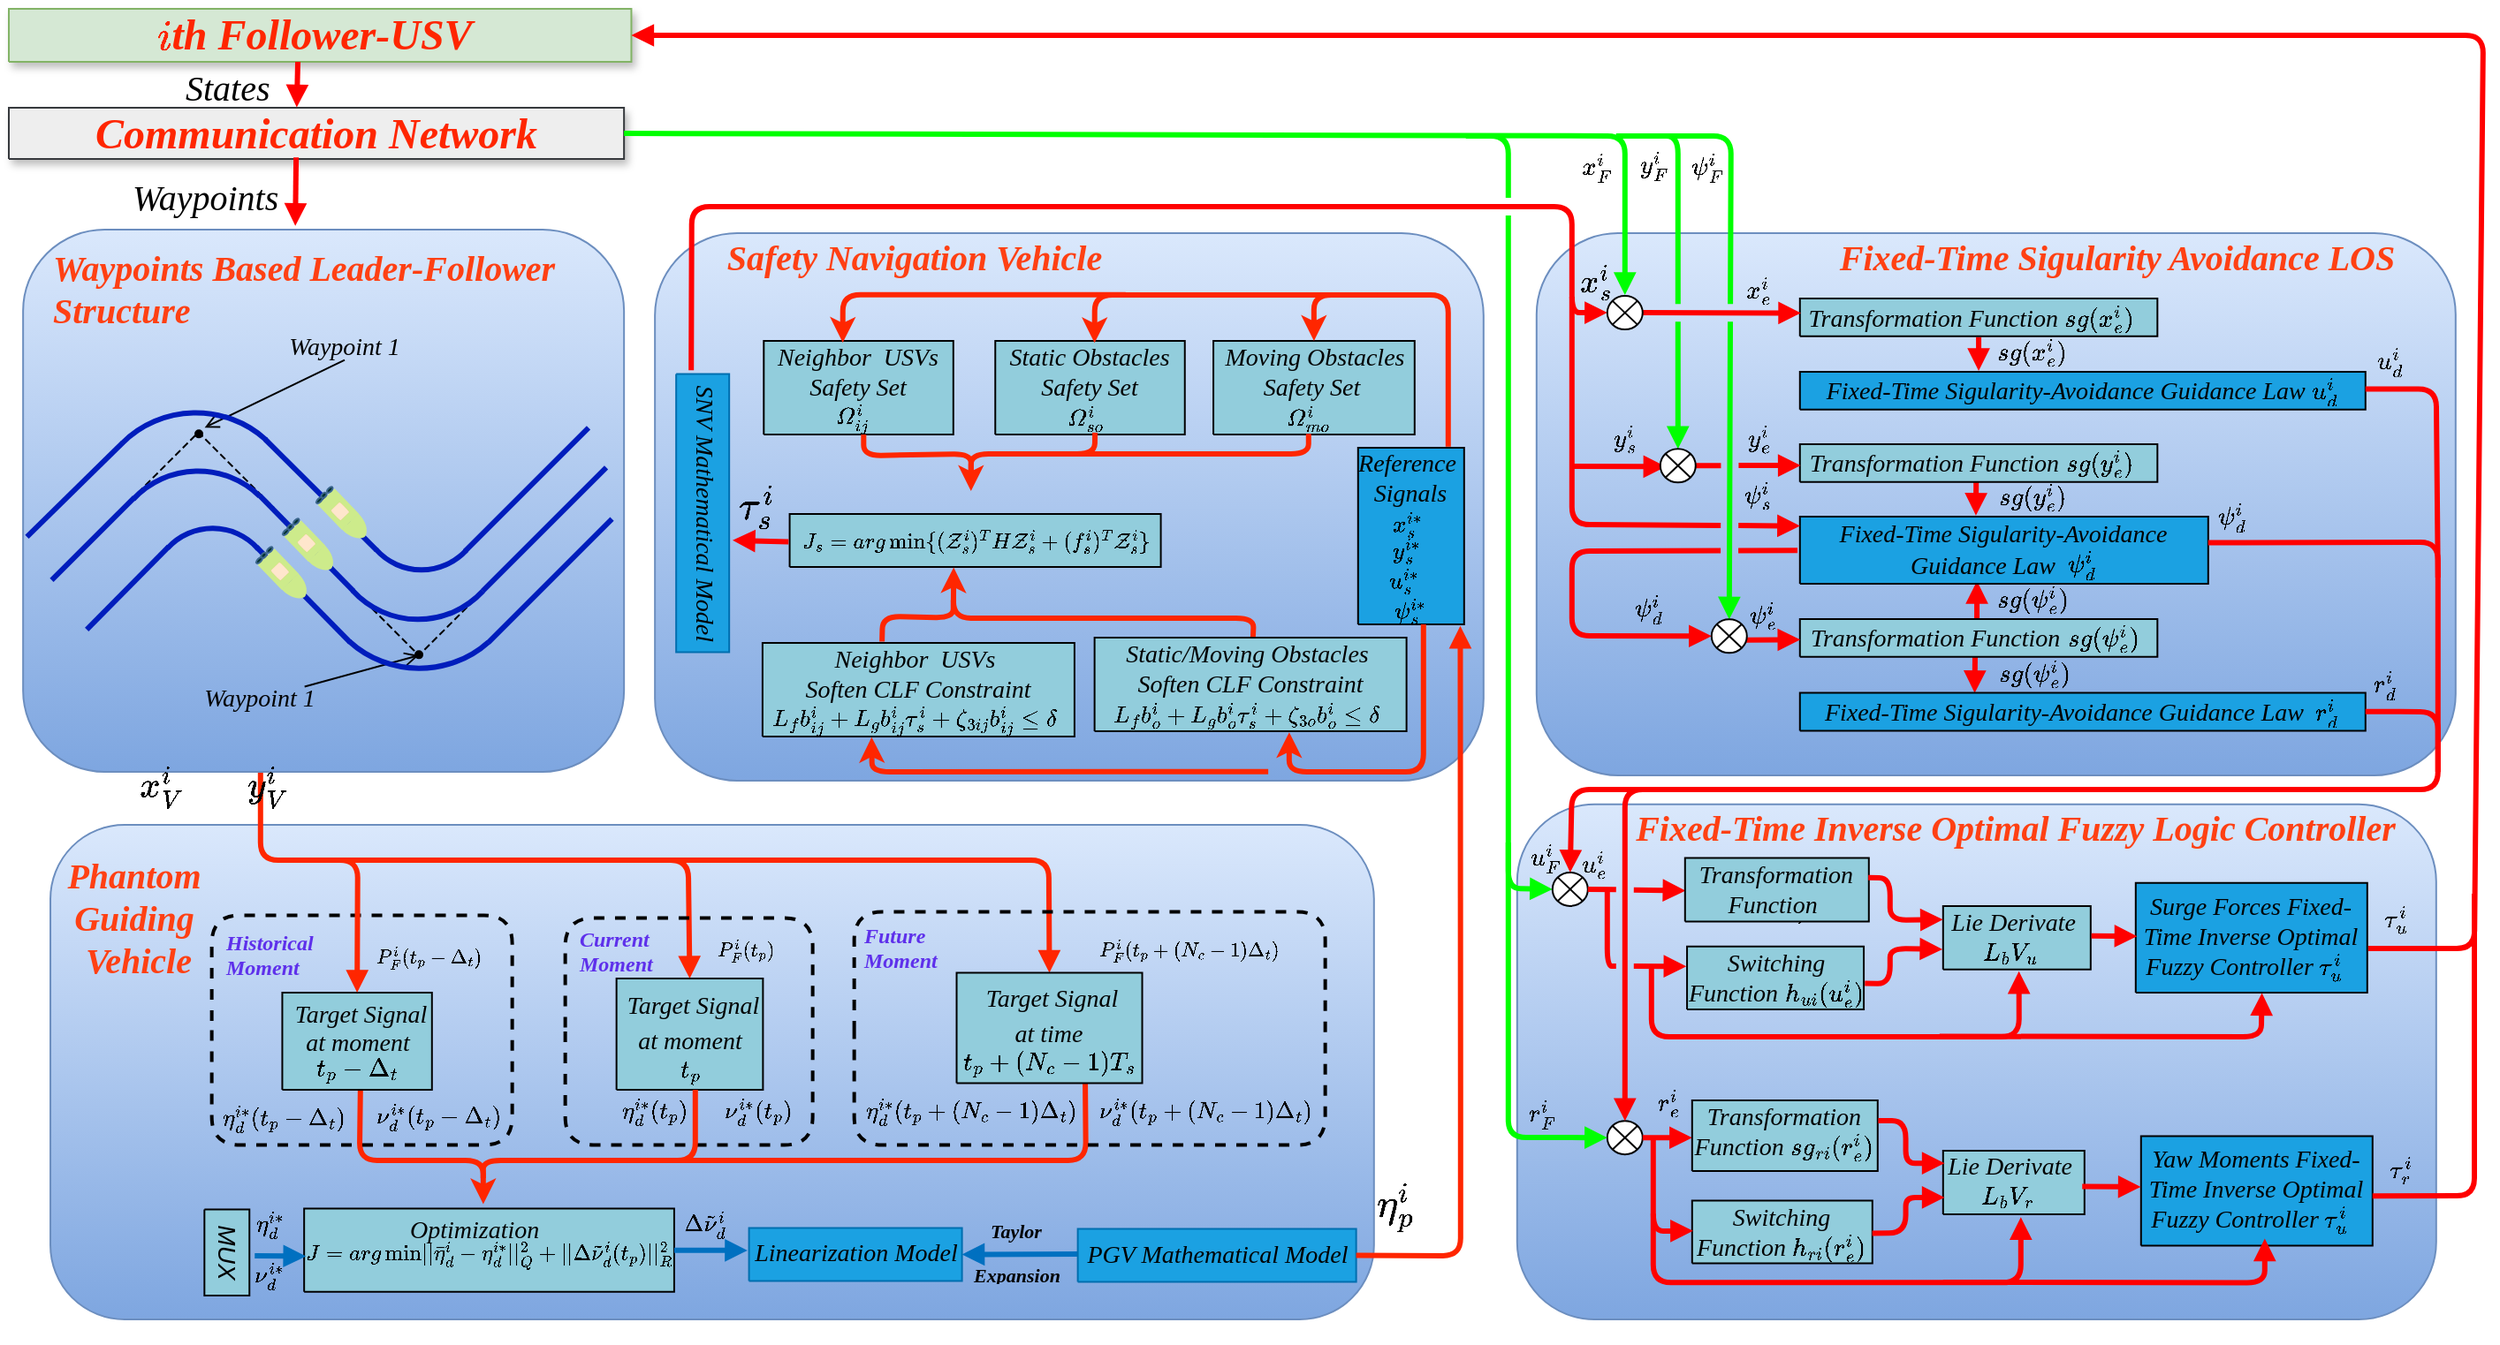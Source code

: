<mxfile version="28.2.7">
  <diagram name="第 1 页" id="_BpTFwBMnMP1yOmXMjdr">
    <mxGraphModel dx="2149" dy="-66" grid="1" gridSize="10" guides="1" tooltips="1" connect="1" arrows="1" fold="1" page="1" pageScale="1" pageWidth="827" pageHeight="1169" math="1" shadow="0">
      <root>
        <mxCell id="0" />
        <mxCell id="1" parent="0" />
        <mxCell id="T7KVqUF5qvl9wL_kl7I3-416" value="" style="rounded=1;whiteSpace=wrap;html=1;fillColor=#dae8fc;strokeColor=#6c8ebf;gradientColor=#7ea6e0;" vertex="1" parent="1">
          <mxGeometry x="923.4" y="1788.39" width="520" height="291.61" as="geometry" />
        </mxCell>
        <mxCell id="T7KVqUF5qvl9wL_kl7I3-338" value="" style="rounded=1;whiteSpace=wrap;html=1;fillColor=#dae8fc;strokeColor=#6c8ebf;gradientColor=#7ea6e0;" vertex="1" parent="1">
          <mxGeometry x="934.4" y="1465" width="520" height="307" as="geometry" />
        </mxCell>
        <mxCell id="GamXYhBfgSXfClp50BhV-254" value="" style="rounded=1;whiteSpace=wrap;html=1;fillColor=#dae8fc;strokeColor=#6c8ebf;gradientColor=#7ea6e0;" parent="1" vertex="1">
          <mxGeometry x="435.57" y="1465" width="468.83" height="310" as="geometry" />
        </mxCell>
        <UserObject label="&lt;font face=&quot;Times New Roman&quot;&gt;&lt;i&gt;&lt;span style=&quot;font-size: 14px; color: light-dark(rgb(0, 0, 0), rgb(255, 173, 173));&quot;&gt;Neighbor &amp;nbsp;USVs &amp;nbsp;Safety Set&amp;nbsp;&lt;/span&gt;&lt;/i&gt;&lt;/font&gt;&lt;div&gt;&lt;span style=&quot;caret-color: rgb(237, 12, 12); font-family: &amp;quot;Times New Roman&amp;quot;; font-size: 13px; font-weight: 700;&quot;&gt;\(\varOmega_{ij}^i\)&lt;/span&gt;&lt;font face=&quot;Times New Roman&quot;&gt;&lt;i&gt;&lt;span style=&quot;font-size: 14px; color: light-dark(rgb(0, 0, 0), rgb(255, 173, 173));&quot;&gt;&amp;nbsp;&amp;nbsp;&lt;/span&gt;&lt;/i&gt;&lt;/font&gt;&lt;/div&gt;" tags="流程图" id="GamXYhBfgSXfClp50BhV-231">
          <mxCell style="verticalAlign=middle;align=center;overflow=width;vsdxID=280;fillColor=#92cddc;gradientColor=none;shape=stencil(nZBLDoAgDERP0z3SIyjew0SURgSD+Lu9kMZoXLhwN9O+tukAlrNpJg1SzDH4QW/URgNYgZTkjA4UkwJUgGXng+6DX1zLfmoymdXo17xh5zmRJ6Q42BWCfc2oJfdAr+Yv+AP9Cb7OJ3H/2JG1HNGz/84klThPVCc=);strokeColor=#000000;spacingTop=-1;spacingBottom=-1;spacingLeft=-1;spacingRight=-1;points=[[1,0.5,0],[0.5,0.5,0],[0.5,0,0]];labelBackgroundColor=none;rounded=0;html=1;whiteSpace=wrap;" parent="1" vertex="1">
            <mxGeometry x="497.15" y="1526" width="107.25" height="53" as="geometry" />
          </mxCell>
        </UserObject>
        <UserObject label="&lt;font face=&quot;Times New Roman&quot;&gt;&lt;i&gt;&lt;span style=&quot;font-size: 14px; color: light-dark(rgb(0, 0, 0), rgb(255, 173, 173));&quot;&gt;Static Obstacles Safety Set&lt;/span&gt;&lt;/i&gt;&lt;/font&gt;&lt;div&gt;&lt;font face=&quot;Times New Roman&quot;&gt;&lt;i&gt;&lt;span style=&quot;font-size: 14px; color: light-dark(rgb(0, 0, 0), rgb(255, 173, 173));&quot;&gt;&amp;nbsp;&lt;/span&gt;&lt;/i&gt;&lt;/font&gt;&lt;span style=&quot;caret-color: rgb(237, 12, 12); font-family: &amp;quot;Times New Roman&amp;quot;; font-size: 13px; font-weight: 700;&quot;&gt;\(\varOmega_{so}^i\)&lt;/span&gt;&lt;font face=&quot;Times New Roman&quot;&gt;&lt;i&gt;&lt;span style=&quot;font-size: 14px; color: light-dark(rgb(0, 0, 0), rgb(255, 173, 173));&quot;&gt;&amp;nbsp;&amp;nbsp;&lt;/span&gt;&lt;/i&gt;&lt;/font&gt;&lt;/div&gt;" tags="流程图" id="GamXYhBfgSXfClp50BhV-232">
          <mxCell style="verticalAlign=middle;align=center;overflow=width;vsdxID=280;fillColor=#92cddc;gradientColor=none;shape=stencil(nZBLDoAgDERP0z3SIyjew0SURgSD+Lu9kMZoXLhwN9O+tukAlrNpJg1SzDH4QW/URgNYgZTkjA4UkwJUgGXng+6DX1zLfmoymdXo17xh5zmRJ6Q42BWCfc2oJfdAr+Yv+AP9Cb7OJ3H/2JG1HNGz/84klThPVCc=);strokeColor=#000000;spacingTop=-1;spacingBottom=-1;spacingLeft=-1;spacingRight=-1;points=[[1,0.5,0],[0.5,0.5,0],[0.5,0,0]];labelBackgroundColor=none;rounded=0;html=1;whiteSpace=wrap;" parent="1" vertex="1">
            <mxGeometry x="628.13" y="1526" width="107.25" height="53" as="geometry" />
          </mxCell>
        </UserObject>
        <UserObject label="&lt;font face=&quot;Times New Roman&quot;&gt;&lt;i&gt;&lt;span style=&quot;font-size: 14px; color: light-dark(rgb(0, 0, 0), rgb(255, 173, 173));&quot;&gt;Moving Obstacles Safety Set&amp;nbsp;&lt;/span&gt;&lt;/i&gt;&lt;/font&gt;&lt;div&gt;&lt;span style=&quot;caret-color: rgb(237, 12, 12); font-family: &amp;quot;Times New Roman&amp;quot;; font-size: 13px; font-weight: 700;&quot;&gt;\(\varOmega_{mo}^i\)&lt;/span&gt;&lt;font face=&quot;Times New Roman&quot;&gt;&lt;i&gt;&lt;span style=&quot;font-size: 14px; color: light-dark(rgb(0, 0, 0), rgb(255, 173, 173));&quot;&gt;&amp;nbsp;&amp;nbsp;&lt;/span&gt;&lt;/i&gt;&lt;/font&gt;&lt;/div&gt;" tags="流程图" id="GamXYhBfgSXfClp50BhV-233">
          <mxCell style="verticalAlign=middle;align=center;overflow=width;vsdxID=280;fillColor=#92cddc;gradientColor=none;shape=stencil(nZBLDoAgDERP0z3SIyjew0SURgSD+Lu9kMZoXLhwN9O+tukAlrNpJg1SzDH4QW/URgNYgZTkjA4UkwJUgGXng+6DX1zLfmoymdXo17xh5zmRJ6Q42BWCfc2oJfdAr+Yv+AP9Cb7OJ3H/2JG1HNGz/84klThPVCc=);strokeColor=#000000;spacingTop=-1;spacingBottom=-1;spacingLeft=-1;spacingRight=-1;points=[[1,0.5,0],[0.5,0.5,0],[0.5,0,0]];labelBackgroundColor=none;rounded=0;html=1;whiteSpace=wrap;" parent="1" vertex="1">
            <mxGeometry x="751.53" y="1526" width="113.87" height="53" as="geometry" />
          </mxCell>
        </UserObject>
        <UserObject label="&lt;span style=&quot;color: rgb(0, 0, 0);&quot;&gt;&lt;font style=&quot;font-size: 14px;&quot; face=&quot;Times New Roman&quot;&gt;&lt;i&gt;Reference&amp;nbsp;&lt;/i&gt;&lt;/font&gt;&lt;/span&gt;&lt;div&gt;&lt;span style=&quot;color: rgb(0, 0, 0);&quot;&gt;&lt;font style=&quot;font-size: 14px;&quot; face=&quot;Times New Roman&quot;&gt;&lt;i&gt;Signals&lt;/i&gt;&lt;/font&gt;&lt;/span&gt;&lt;div&gt;&lt;span style=&quot;caret-color: rgb(237, 12, 12); font-family: &amp;quot;Times New Roman&amp;quot;; font-size: 13px; font-weight: 700;&quot;&gt;\(x_{s}^{i\ast}\)&amp;nbsp;&lt;/span&gt;&lt;/div&gt;&lt;div&gt;&lt;font face=&quot;Times New Roman&quot;&gt;&lt;i&gt;&lt;span style=&quot;font-size: 14px;&quot;&gt;&amp;nbsp;&lt;/span&gt;&lt;/i&gt;&lt;/font&gt;&lt;span style=&quot;caret-color: rgb(237, 12, 12); font-family: &amp;quot;Times New Roman&amp;quot;; font-size: 13px; font-weight: 700;&quot;&gt;\(y_{s}^{i\ast}\)&amp;nbsp;&lt;/span&gt;&lt;font face=&quot;Times New Roman&quot;&gt;&lt;i&gt;&lt;span style=&quot;font-size: 14px;&quot;&gt;&amp;nbsp;&lt;/span&gt;&lt;/i&gt;&lt;/font&gt;&lt;/div&gt;&lt;div&gt;&lt;span style=&quot;caret-color: rgb(237, 12, 12); font-family: &amp;quot;Times New Roman&amp;quot;; font-size: 13px; font-weight: 700;&quot;&gt;\(u_{s}^{i\ast}\)&amp;nbsp;&lt;/span&gt;&lt;font face=&quot;Times New Roman&quot;&gt;&lt;i&gt;&lt;span style=&quot;font-size: 14px;&quot;&gt;&amp;nbsp;&lt;/span&gt;&lt;/i&gt;&lt;/font&gt;&lt;/div&gt;&lt;div&gt;&lt;span style=&quot;caret-color: rgb(237, 12, 12); font-family: &amp;quot;Times New Roman&amp;quot;; font-size: 13px; font-weight: 700;&quot;&gt;\(\psi_{s}^{i\ast}\)&lt;/span&gt;&lt;/div&gt;&lt;/div&gt;" tags="流程图" id="GamXYhBfgSXfClp50BhV-235">
          <mxCell style="verticalAlign=middle;align=center;overflow=width;vsdxID=280;fillColor=#1BA1E2;gradientColor=none;shape=stencil(nZBLDoAgDERP0z3SIyjew0SURgSD+Lu9kMZoXLhwN9O+tukAlrNpJg1SzDH4QW/URgNYgZTkjA4UkwJUgGXng+6DX1zLfmoymdXo17xh5zmRJ6Q42BWCfc2oJfdAr+Yv+AP9Cb7OJ3H/2JG1HNGz/84klThPVCc=);strokeColor=#000000;spacingTop=-1;spacingBottom=-1;spacingLeft=-1;spacingRight=-1;points=[[1,0.5,0],[0.5,0.5,0],[0.5,0,0]];labelBackgroundColor=none;rounded=0;html=1;whiteSpace=wrap;" parent="1" vertex="1">
            <mxGeometry x="833.4" y="1586.5" width="60" height="100" as="geometry" />
          </mxCell>
        </UserObject>
        <UserObject label="&lt;i style=&quot;font-family: &amp;quot;Times New Roman&amp;quot;;&quot;&gt;&lt;span style=&quot;font-size: 14px;&quot;&gt;Neighbor &amp;nbsp;USVs&amp;nbsp;&lt;/span&gt;&lt;/i&gt;&lt;div&gt;&lt;font style=&quot;font-size: 14px;&quot; face=&quot;Times New Roman&quot;&gt;&lt;i&gt;Soften CLF Constraint&lt;/i&gt;&lt;/font&gt;&lt;div&gt;&lt;font face=&quot;Times New Roman&quot;&gt;&lt;i&gt;&lt;span style=&quot;font-size: 14px; color: light-dark(rgb(0, 0, 0), rgb(255, 173, 173));&quot;&gt;&amp;nbsp;&lt;/span&gt;&lt;/i&gt;&lt;/font&gt;&lt;span style=&quot;caret-color: rgb(237, 12, 12); font-family: &amp;quot;Times New Roman&amp;quot;; font-size: 13px; font-weight: 700;&quot;&gt;\(L_f b_{ij}^i + L_{g} b_{ij}^i \tau_{s}^i + \zeta_{3ij} b_{ij}^i \leq \delta \)&lt;/span&gt;&lt;font face=&quot;Times New Roman&quot;&gt;&lt;i&gt;&lt;span style=&quot;font-size: 14px; color: light-dark(rgb(0, 0, 0), rgb(255, 173, 173));&quot;&gt;&amp;nbsp;&amp;nbsp;&lt;/span&gt;&lt;/i&gt;&lt;/font&gt;&lt;/div&gt;&lt;/div&gt;" tags="流程图" id="GamXYhBfgSXfClp50BhV-249">
          <mxCell style="verticalAlign=middle;align=center;overflow=width;vsdxID=280;fillColor=#92cddc;gradientColor=none;shape=stencil(nZBLDoAgDERP0z3SIyjew0SURgSD+Lu9kMZoXLhwN9O+tukAlrNpJg1SzDH4QW/URgNYgZTkjA4UkwJUgGXng+6DX1zLfmoymdXo17xh5zmRJ6Q42BWCfc2oJfdAr+Yv+AP9Cb7OJ3H/2JG1HNGz/84klThPVCc=);strokeColor=#000000;spacingTop=-1;spacingBottom=-1;spacingLeft=-1;spacingRight=-1;points=[[1,0.5,0],[0.5,0.5,0],[0.5,0,0]];labelBackgroundColor=none;rounded=0;html=1;whiteSpace=wrap;" parent="1" vertex="1">
            <mxGeometry x="496.45" y="1697" width="176.5" height="53" as="geometry" />
          </mxCell>
        </UserObject>
        <UserObject label="&lt;span style=&quot;font-family: &amp;quot;Times New Roman&amp;quot;; font-weight: 700;&quot;&gt;\(J_s={\mathop{arg\min}}\{(\mathcal{Z}_s^i)^T H \mathcal{Z}_s^i +(f_s^i)^T \mathcal{Z}_s^i\}\)&lt;/span&gt;" tags="流程图" id="GamXYhBfgSXfClp50BhV-251">
          <mxCell style="verticalAlign=middle;align=center;overflow=width;vsdxID=280;fillColor=#92cddc;gradientColor=none;shape=stencil(nZBLDoAgDERP0z3SIyjew0SURgSD+Lu9kMZoXLhwN9O+tukAlrNpJg1SzDH4QW/URgNYgZTkjA4UkwJUgGXng+6DX1zLfmoymdXo17xh5zmRJ6Q42BWCfc2oJfdAr+Yv+AP9Cb7OJ3H/2JG1HNGz/84klThPVCc=);strokeColor=#000000;spacingTop=-1;spacingBottom=-1;spacingLeft=-1;spacingRight=-1;points=[[1,0.5,0],[0.5,0.5,0],[0.5,0,0]];labelBackgroundColor=none;rounded=0;html=1;whiteSpace=wrap;" parent="1" vertex="1">
            <mxGeometry x="511.79" y="1624" width="210" height="30" as="geometry" />
          </mxCell>
        </UserObject>
        <UserObject label="&lt;i style=&quot;font-family: &amp;quot;Times New Roman&amp;quot;;&quot;&gt;&lt;span style=&quot;font-size: 14px;&quot;&gt;Static/Moving Obstacles&lt;/span&gt;&lt;/i&gt;&lt;i style=&quot;font-family: &amp;quot;Times New Roman&amp;quot;;&quot;&gt;&lt;span style=&quot;font-size: 14px;&quot;&gt;&amp;nbsp;&lt;/span&gt;&lt;/i&gt;&lt;div&gt;&lt;font style=&quot;font-size: 14px;&quot; face=&quot;Times New Roman&quot;&gt;&lt;i&gt;Soften CLF Constraint&lt;/i&gt;&lt;/font&gt;&lt;div&gt;&lt;font face=&quot;Times New Roman&quot;&gt;&lt;i&gt;&lt;span style=&quot;font-size: 14px; color: light-dark(rgb(0, 0, 0), rgb(255, 173, 173));&quot;&gt;&amp;nbsp;&lt;/span&gt;&lt;/i&gt;&lt;/font&gt;&lt;span style=&quot;caret-color: rgb(237, 12, 12); font-family: &amp;quot;Times New Roman&amp;quot;; font-size: 13px; font-weight: 700;&quot;&gt;\(L_f b_{o}^i + L_{g} b_{o}^i \tau_{s}^i + \zeta_{3o} b_{o}^i \leq \delta \)&lt;/span&gt;&lt;font face=&quot;Times New Roman&quot;&gt;&lt;i&gt;&lt;span style=&quot;font-size: 14px; color: light-dark(rgb(0, 0, 0), rgb(255, 173, 173));&quot;&gt;&amp;nbsp;&amp;nbsp;&lt;/span&gt;&lt;/i&gt;&lt;/font&gt;&lt;/div&gt;&lt;/div&gt;" tags="流程图" id="GamXYhBfgSXfClp50BhV-253">
          <mxCell style="verticalAlign=middle;align=center;overflow=width;vsdxID=280;fillColor=#92cddc;gradientColor=none;shape=stencil(nZBLDoAgDERP0z3SIyjew0SURgSD+Lu9kMZoXLhwN9O+tukAlrNpJg1SzDH4QW/URgNYgZTkjA4UkwJUgGXng+6DX1zLfmoymdXo17xh5zmRJ6Q42BWCfc2oJfdAr+Yv+AP9Cb7OJ3H/2JG1HNGz/84klThPVCc=);strokeColor=#000000;spacingTop=-1;spacingBottom=-1;spacingLeft=-1;spacingRight=-1;points=[[1,0.5,0],[0.5,0.5,0],[0.5,0,0]];labelBackgroundColor=none;rounded=0;html=1;whiteSpace=wrap;" parent="1" vertex="1">
            <mxGeometry x="684.31" y="1694" width="176.5" height="53" as="geometry" />
          </mxCell>
        </UserObject>
        <mxCell id="GamXYhBfgSXfClp50BhV-257" value="" style="rounded=1;whiteSpace=wrap;html=1;fillColor=#dae8fc;strokeColor=#6c8ebf;gradientColor=#7ea6e0;" parent="1" vertex="1">
          <mxGeometry x="93.52" y="1800" width="748.88" height="280" as="geometry" />
        </mxCell>
        <UserObject label="" tags="连接线" id="GamXYhBfgSXfClp50BhV-261">
          <mxCell style="vsdxID=250;edgeStyle=none;startArrow=none;endArrow=block;startSize=5;endSize=5;strokeWidth=3;strokeColor=#0070c0;spacingTop=0;spacingBottom=0;spacingLeft=0;spacingRight=0;verticalAlign=middle;html=1;labelBackgroundColor=#ffffff;rounded=0;entryX=1;entryY=0.5;entryDx=0;entryDy=0;entryPerimeter=0;exitX=0.011;exitY=0.473;exitDx=0;exitDy=0;exitPerimeter=0;" parent="1" source="GamXYhBfgSXfClp50BhV-279" target="GamXYhBfgSXfClp50BhV-280" edge="1">
            <mxGeometry relative="1" as="geometry">
              <Array as="points" />
              <mxPoint x="624.819" y="2038.54" as="sourcePoint" />
              <mxPoint x="625.169" y="2068.55" as="targetPoint" />
            </mxGeometry>
          </mxCell>
        </UserObject>
        <UserObject label="&lt;div&gt;&lt;font style=&quot;color: rgb(0, 0, 0); direction: ltr; letter-spacing: 0px; line-height: 120%; opacity: 1;&quot;&gt;&lt;font style=&quot;font-size: 11px;&quot;&gt;Taylor&lt;/font&gt;&lt;br&gt;&lt;/font&gt;&lt;/div&gt;" tags="背景" id="GamXYhBfgSXfClp50BhV-263">
          <mxCell style="verticalAlign=middle;align=center;overflow=width;vsdxID=252;fillColor=none;gradientColor=none;shape=stencil(nZBLDoAgDERP0z3SIyjew0SURgSD+Lu9kMZoXLhwN9O+tukAlrNpJg1SzDH4QW/URgNYgZTkjA4UkwJUgGXng+6DX1zLfmoymdXo17xh5zmRJ6Q42BWCfc2oJfdAr+Yv+AP9Cb7OJ3H/2JG1HNGz/84klThPVCc=);strokeColor=none;spacingTop=-1;spacingBottom=-1;spacingLeft=-1;spacingRight=-1;points=[];labelBackgroundColor=none;rounded=0;html=1;whiteSpace=wrap;fontFamily=Times New Roman;fontStyle=3" parent="1" vertex="1">
            <mxGeometry x="619.31" y="2021.75" width="42" height="16.5" as="geometry" />
          </mxCell>
        </UserObject>
        <UserObject label="" tags="连接线" id="GamXYhBfgSXfClp50BhV-264">
          <mxCell style="vsdxID=259;edgeStyle=none;startArrow=none;endArrow=block;startSize=5;endSize=5;strokeWidth=3;strokeColor=light-dark(#ff2600, #4cacf1);spacingTop=0;spacingBottom=0;spacingLeft=0;spacingRight=0;verticalAlign=middle;html=1;labelBackgroundColor=#FFFFFF;rounded=1;curved=0;entryX=0.5;entryY=0;entryDx=0;entryDy=0;entryPerimeter=0;" parent="1" target="GamXYhBfgSXfClp50BhV-308" edge="1">
            <mxGeometry relative="1" as="geometry">
              <mxPoint y="-1" as="offset" />
              <Array as="points">
                <mxPoint x="454.4" y="1820" />
              </Array>
              <mxPoint x="378.4" y="1820" as="sourcePoint" />
              <mxPoint x="537.144" y="1844.819" as="targetPoint" />
            </mxGeometry>
          </mxCell>
        </UserObject>
        <UserObject label="&lt;span style=&quot;caret-color: rgb(176, 0, 0); color: light-dark(rgb(0, 0, 0), rgb(255, 173, 173));&quot;&gt;&lt;font style=&quot;font-size: 11px;&quot;&gt;Expansion&lt;/font&gt;&lt;/span&gt;" tags="背景" id="GamXYhBfgSXfClp50BhV-268">
          <mxCell style="verticalAlign=middle;align=center;overflow=width;vsdxID=252;fillColor=none;gradientColor=none;shape=stencil(nZBLDoAgDERP0z3SIyjew0SURgSD+Lu9kMZoXLhwN9O+tukAlrNpJg1SzDH4QW/URgNYgZTkjA4UkwJUgGXng+6DX1zLfmoymdXo17xh5zmRJ6Q42BWCfc2oJfdAr+Yv+AP9Cb7OJ3H/2JG1HNGz/84klThPVCc=);strokeColor=none;spacingTop=-1;spacingBottom=-1;spacingLeft=-1;spacingRight=-1;points=[];labelBackgroundColor=none;rounded=0;html=1;whiteSpace=wrap;fontFamily=Times New Roman;fontStyle=3" parent="1" vertex="1">
            <mxGeometry x="614.31" y="2047.25" width="53" height="11.5" as="geometry" />
          </mxCell>
        </UserObject>
        <mxCell id="GamXYhBfgSXfClp50BhV-272" value="&lt;font style=&quot;font-size: 20px;&quot;&gt;Phantom&amp;nbsp;&lt;/font&gt;&lt;div&gt;&lt;font style=&quot;font-size: 20px;&quot;&gt;Guiding&amp;nbsp;&lt;/font&gt;&lt;/div&gt;&lt;div&gt;&lt;font style=&quot;font-size: 20px;&quot;&gt;Vehicle&lt;/font&gt;&lt;/div&gt;" style="text;html=1;align=center;verticalAlign=middle;whiteSpace=wrap;rounded=0;fontFamily=Times New Roman;fontStyle=3;fontSize=14;fontColor=light-dark(#ff4013, #ededed);" parent="1" vertex="1">
          <mxGeometry x="90.52" y="1808.5" width="105.21" height="86.5" as="geometry" />
        </mxCell>
        <UserObject label="MUX&lt;div&gt;&lt;div&gt;&lt;/div&gt;&lt;/div&gt;" tags="流程图" id="GamXYhBfgSXfClp50BhV-273">
          <mxCell style="verticalAlign=middle;align=center;overflow=width;vsdxID=380;fillColor=#92cddc;gradientColor=none;shape=stencil(nZBLDoAgDERP0z3SIyjew0SURgSD+Lu9kMZoXLhwN9O+tukAlrNpJg1SzDH4QW/URgNYgZTkjA4UkwJUgGXng+6DX1zLfmoymdXo17xh5zmRJ6Q42BWCfc2oJfdAr+Yv+AP9Cb7OJ3H/2JG1HNGz/84klThPVCc=);strokeColor=#000000;spacingTop=-1;spacingBottom=-1;spacingLeft=-1;spacingRight=-1;points=[[1,0.5,0],[0.5,0.5,0],[0.5,0,0]];labelBackgroundColor=none;rounded=0;html=1;whiteSpace=wrap;rotation=90;fontSize=14;fontStyle=2" parent="1" vertex="1">
            <mxGeometry x="169.06" y="2029.41" width="48.67" height="25.46" as="geometry" />
          </mxCell>
        </UserObject>
        <mxCell id="GamXYhBfgSXfClp50BhV-274" value="&lt;span style=&quot;caret-color: rgb(237, 12, 12); color: rgb(0, 0, 0); font-family: &amp;quot;Times New Roman&amp;quot;; font-style: normal; font-variant-caps: normal; font-weight: 400; letter-spacing: normal; text-align: center; text-indent: 0px; text-transform: none; white-space: normal; word-spacing: 0px; -webkit-text-stroke-width: 0px; text-decoration: none; float: none; display: inline !important;&quot;&gt;&lt;font style=&quot;font-size: 13px;&quot;&gt;\(\eta_d^{i\ast}\)&lt;/font&gt;&lt;/span&gt;" style="text;whiteSpace=wrap;html=1;fontSize=19;" parent="1" vertex="1">
          <mxGeometry x="208.084" y="2005.54" width="20" height="27" as="geometry" />
        </mxCell>
        <mxCell id="GamXYhBfgSXfClp50BhV-275" value="&lt;span style=&quot;caret-color: rgb(237, 12, 12); color: rgb(0, 0, 0); font-family: &amp;quot;Times New Roman&amp;quot;; font-style: normal; font-variant-caps: normal; font-weight: 400; letter-spacing: normal; text-align: center; text-indent: 0px; text-transform: none; white-space: normal; word-spacing: 0px; -webkit-text-stroke-width: 0px; text-decoration: none; float: none; display: inline !important;&quot;&gt;&lt;font style=&quot;font-size: 13px;&quot;&gt;\(\nu_d^{i\ast}\)&lt;/font&gt;&lt;/span&gt;" style="text;whiteSpace=wrap;html=1;fontSize=19;" parent="1" vertex="1">
          <mxGeometry x="207.08" y="2035.25" width="20" height="31" as="geometry" />
        </mxCell>
        <UserObject label="&lt;div&gt;&lt;font style=&quot;color: rgb(0, 0, 0); direction: ltr; letter-spacing: 0px; line-height: 120%; opacity: 1;&quot;&gt;&lt;span style=&quot;caret-color: rgb(0, 0, 0); color: rgb(0, 0, 0);&quot;&gt;&lt;font style=&quot;font-size: 14px;&quot;&gt;&lt;span&gt;PGV Mathematical Model&lt;/span&gt;&lt;/font&gt;&lt;/span&gt;&lt;/font&gt;&lt;/div&gt;" tags="流程图" id="GamXYhBfgSXfClp50BhV-279">
          <mxCell style="verticalAlign=middle;align=center;overflow=width;vsdxID=320;shape=stencil(nZBLDoAgDERP0z3SIyjew0SURgSD+Lu9kMZoXLhwN9O+tukAlrNpJg1SzDH4QW/URgNYgZTkjA4UkwJUgGXng+6DX1zLfmoymdXo17xh5zmRJ6Q42BWCfc2oJfdAr+Yv+AP9Cb7OJ3H/2JG1HNGz/84klThPVCc=);spacingTop=-1;spacingBottom=-1;spacingLeft=-1;spacingRight=-1;points=[[1,0.5,0],[0.5,0.5,0],[0.5,0,0]];labelBackgroundColor=none;rounded=0;html=1;whiteSpace=wrap;fontFamily=Times New Roman;fontStyle=2;fillColor=#1BA1E2;fontColor=#ffffff;strokeColor=#006EAF;" parent="1" vertex="1">
            <mxGeometry x="674.814" y="2028.75" width="157.5" height="30" as="geometry" />
          </mxCell>
        </UserObject>
        <UserObject label="&lt;div&gt;&lt;font style=&quot;color: rgb(0, 0, 0); direction: ltr; letter-spacing: 0px; line-height: 120%; opacity: 1;&quot;&gt;&lt;span style=&quot;caret-color: rgb(0, 0, 0); color: rgb(0, 0, 0);&quot;&gt;&lt;font style=&quot;font-size: 14px;&quot;&gt;&lt;span&gt;Linearization Model&lt;/span&gt;&lt;/font&gt;&lt;/span&gt;&lt;/font&gt;&lt;/div&gt;" tags="流程图" id="GamXYhBfgSXfClp50BhV-280">
          <mxCell style="verticalAlign=middle;align=center;overflow=width;vsdxID=320;shape=stencil(nZBLDoAgDERP0z3SIyjew0SURgSD+Lu9kMZoXLhwN9O+tukAlrNpJg1SzDH4QW/URgNYgZTkjA4UkwJUgGXng+6DX1zLfmoymdXo17xh5zmRJ6Q42BWCfc2oJfdAr+Yv+AP9Cb7OJ3H/2JG1HNGz/84klThPVCc=);spacingTop=-1;spacingBottom=-1;spacingLeft=-1;spacingRight=-1;points=[[1,0.5,0],[0.5,0.5,0],[0.5,0,0]];labelBackgroundColor=none;rounded=0;html=1;whiteSpace=wrap;fontFamily=Times New Roman;fontStyle=2;fillColor=#1ba1e2;fontColor=#ffffff;strokeColor=#006EAF;" parent="1" vertex="1">
            <mxGeometry x="488.794" y="2028.25" width="120.5" height="30" as="geometry" />
          </mxCell>
        </UserObject>
        <UserObject label="" tags="连接线" id="GamXYhBfgSXfClp50BhV-288">
          <mxCell style="vsdxID=259;edgeStyle=none;startArrow=none;endArrow=block;startSize=5;endSize=5;strokeWidth=3;strokeColor=light-dark(#ff2600, #4cacf1);spacingTop=0;spacingBottom=0;spacingLeft=0;spacingRight=0;verticalAlign=middle;html=1;labelBackgroundColor=#FFFFFF;rounded=1;curved=0;entryX=0.5;entryY=0;entryDx=0;entryDy=0;entryPerimeter=0;" parent="1" target="GamXYhBfgSXfClp50BhV-314" edge="1">
            <mxGeometry relative="1" as="geometry">
              <mxPoint y="-1" as="offset" />
              <Array as="points">
                <mxPoint x="212.4" y="1820" />
                <mxPoint x="658.4" y="1820" />
              </Array>
              <mxPoint x="212.4" y="1740.09" as="sourcePoint" />
              <mxPoint x="363.584" y="1861.25" as="targetPoint" />
            </mxGeometry>
          </mxCell>
        </UserObject>
        <UserObject label="" tags="连接线" id="GamXYhBfgSXfClp50BhV-289">
          <mxCell style="vsdxID=259;edgeStyle=none;startArrow=none;endArrow=none;startSize=5;endSize=5;strokeWidth=3;strokeColor=light-dark(#ff2600, #4cacf1);spacingTop=0;spacingBottom=0;spacingLeft=0;spacingRight=0;verticalAlign=middle;html=1;labelBackgroundColor=#FFFFFF;rounded=1;curved=0;endFill=0;entryX=0.693;entryY=0.992;entryDx=0;entryDy=0;entryPerimeter=0;" parent="1" target="GamXYhBfgSXfClp50BhV-314" edge="1">
            <mxGeometry relative="1" as="geometry">
              <mxPoint y="-1" as="offset" />
              <Array as="points">
                <mxPoint x="679.4" y="1990" />
              </Array>
              <mxPoint x="448.4" y="1990" as="sourcePoint" />
              <mxPoint x="650.76" y="1924.5" as="targetPoint" />
            </mxGeometry>
          </mxCell>
        </UserObject>
        <UserObject label="" tags="连接线" id="GamXYhBfgSXfClp50BhV-290">
          <mxCell style="vsdxID=259;edgeStyle=none;startArrow=none;endArrow=classic;startSize=5;endSize=5;strokeWidth=3;strokeColor=light-dark(#ff2600, #4cacf1);spacingTop=0;spacingBottom=0;spacingLeft=0;spacingRight=0;verticalAlign=middle;html=1;labelBackgroundColor=#FFFFFF;rounded=1;curved=0;exitX=0.522;exitY=0.984;exitDx=0;exitDy=0;exitPerimeter=0;endFill=1;startFill=0;entryX=0.487;entryY=-0.004;entryDx=0;entryDy=0;entryPerimeter=0;" parent="1" source="GamXYhBfgSXfClp50BhV-300" target="GamXYhBfgSXfClp50BhV-294" edge="1">
            <mxGeometry relative="1" as="geometry">
              <mxPoint y="-1" as="offset" />
              <Array as="points">
                <mxPoint x="268.4" y="1990" />
                <mxPoint x="338.4" y="1990" />
              </Array>
              <mxPoint x="279.94" y="1996.66" as="sourcePoint" />
              <mxPoint x="422.62" y="2031.66" as="targetPoint" />
            </mxGeometry>
          </mxCell>
        </UserObject>
        <mxCell id="GamXYhBfgSXfClp50BhV-291" value="&lt;span style=&quot;caret-color: rgb(237, 12, 12); color: rgb(0, 0, 0); font-family: &amp;quot;Times New Roman&amp;quot;; font-style: normal; font-variant-caps: normal; font-weight: 400; letter-spacing: normal; text-align: center; text-indent: 0px; text-transform: none; white-space: normal; word-spacing: 0px; -webkit-text-stroke-width: 0px; text-decoration: none; float: none; display: inline !important;&quot;&gt;&lt;font style=&quot;font-size: 13px;&quot;&gt;\(\Delta\tilde{\nu}_d^{i}\)&lt;/font&gt;&lt;/span&gt;" style="text;whiteSpace=wrap;html=1;fontSize=19;" parent="1" vertex="1">
          <mxGeometry x="449.85" y="2005.66" width="20.81" height="24.75" as="geometry" />
        </mxCell>
        <mxCell id="GamXYhBfgSXfClp50BhV-292" value="&lt;div&gt;&lt;font style=&quot;font-family: &amp;quot;Times New Roman&amp;quot;; color: rgb(0, 0, 0); direction: ltr; letter-spacing: 0px; line-height: 120%; opacity: 1;&quot;&gt;&lt;br&gt;&lt;/font&gt;&lt;/div&gt;" style="verticalAlign=top;align=center;overflow=width;vsdxID=370;fillColor=#92cddc;gradientColor=none;shape=stencil(nZBLDoAgDERP0z3SIyjew0SURgSD+Lu9kMZoXLhwN9O+tukAlrNpJg1SzDH4QW/URgNYgZTkjA4UkwJUgGXng+6DX1zLfmoymdXo17xh5zmRJ6Q42BWCfc2oJfdAr+Yv+AP9Cb7OJ3H/2JG1HNGz/84klThPVCc=);strokeColor=#000000;spacingTop=-1;spacingBottom=-1;spacingLeft=-1;spacingRight=-1;points=[[1,0.5,0],[0.5,0.5,0],[0.5,0,0]];labelBackgroundColor=none;rounded=0;html=1;whiteSpace=wrap;" parent="1" vertex="1">
          <mxGeometry x="237.08" y="2017.23" width="209.369" height="47.205" as="geometry" />
        </mxCell>
        <mxCell id="GamXYhBfgSXfClp50BhV-293" value="&lt;div style=&quot;text-align: center;&quot;&gt;\(J={\mathop{arg\min}}||\bar{\eta}_d^i-\eta_d^{i\ast}||_Q^2+||\Delta \tilde{\nu}_{d}^i{(t_p)}||_R^2\)&lt;/div&gt;" style="text;whiteSpace=wrap;html=1;fontSize=12;fontFamily=Times New Roman;fontStyle=1" parent="1" vertex="1">
          <mxGeometry x="236.0" y="2028.41" width="198.35" height="24.845" as="geometry" />
        </mxCell>
        <mxCell id="GamXYhBfgSXfClp50BhV-294" value="&lt;i style=&quot;caret-color: rgb(0, 0, 0); color: rgb(0, 0, 0); font-family: &amp;quot;Times New Roman&amp;quot;; font-size: 14px; font-variant-caps: normal; font-weight: 400; letter-spacing: normal; orphans: auto; text-align: center; text-indent: 0px; text-transform: none; white-space: normal; widows: auto; word-spacing: 0px; -webkit-text-stroke-width: 0px; text-decoration: none;&quot;&gt;Optimization&lt;/i&gt;" style="text;whiteSpace=wrap;html=1;" parent="1" vertex="1">
          <mxGeometry x="295.494" y="2014.746" width="88.155" height="12.422" as="geometry" />
        </mxCell>
        <UserObject label="" tags="连接线" id="GamXYhBfgSXfClp50BhV-295">
          <mxCell style="vsdxID=250;edgeStyle=none;startArrow=none;endArrow=block;startSize=5;endSize=5;strokeWidth=3;strokeColor=#0070c0;spacingTop=0;spacingBottom=0;spacingLeft=0;spacingRight=0;verticalAlign=middle;html=1;labelBackgroundColor=#ffffff;rounded=0;entryX=-0.007;entryY=0.424;entryDx=0;entryDy=0;entryPerimeter=0;exitX=1;exitY=0.5;exitDx=0;exitDy=0;exitPerimeter=0;" parent="1" source="GamXYhBfgSXfClp50BhV-292" target="GamXYhBfgSXfClp50BhV-280" edge="1">
            <mxGeometry relative="1" as="geometry">
              <Array as="points" />
              <mxPoint x="456.409" y="2011.832" as="sourcePoint" />
              <mxPoint x="544.39" y="2047.26" as="targetPoint" />
            </mxGeometry>
          </mxCell>
        </UserObject>
        <UserObject label="" tags="连接线" id="GamXYhBfgSXfClp50BhV-297">
          <mxCell style="vsdxID=250;edgeStyle=none;startArrow=none;endArrow=block;startSize=5;endSize=5;strokeWidth=3;strokeColor=#0070c0;spacingTop=0;spacingBottom=0;spacingLeft=0;spacingRight=0;verticalAlign=middle;html=1;labelBackgroundColor=#ffffff;rounded=0;entryX=1.028;entryY=0.335;entryDx=0;entryDy=0;entryPerimeter=0;exitX=0.537;exitY=-0.118;exitDx=0;exitDy=0;exitPerimeter=0;" parent="1" source="GamXYhBfgSXfClp50BhV-273" edge="1">
            <mxGeometry relative="1" as="geometry">
              <Array as="points" />
              <mxPoint x="205.77" y="2045.219" as="sourcePoint" />
              <mxPoint x="238.084" y="2044.275" as="targetPoint" />
            </mxGeometry>
          </mxCell>
        </UserObject>
        <UserObject label="" tags="背景" id="GamXYhBfgSXfClp50BhV-299">
          <mxCell style="vsdxID=318;fillColor=none;shape=stencil(nZFLDsIwDERP4y0yiUBiXcoFOEFEDLEISZWm/E5PWhepdMGiWdkzz7Y0AV21zjQECtuc4pUebLMDvQelODhKnEsFugZdnWOiS4pdsNI3ppAKB4WszKx7WqFJpyO/adQ2q93P2wokW27x3l9/CotivcZJlP4gqOcwQb/mIvgPuhCcnS/FkI8kx95LvFN/nmeR5C90/QE=);dashed=1;strokeColor=#000000;strokeWidth=2;points=[[1,0.5,0],[0.5,0,0],[0.5,0.5,0],[0.5,0.5,0]];labelBackgroundColor=none;rounded=1;html=1;whiteSpace=wrap;fontColor=#ffffff;" parent="1" vertex="1">
            <mxGeometry x="184.82" y="1851.25" width="170" height="130" as="geometry" />
          </mxCell>
        </UserObject>
        <UserObject label="&lt;div&gt;&lt;span style=&quot;color: rgb(0, 0, 0);&quot;&gt;&lt;font face=&quot;Times New Roman&quot; style=&quot;font-size: 14px;&quot;&gt;&lt;i&gt;&lt;font style=&quot;direction: ltr; letter-spacing: 0px; line-height: 120%; opacity: 1; color: rgb(0, 0, 0);&quot;&gt;&amp;nbsp;&lt;/font&gt;&lt;font style=&quot;direction: ltr; letter-spacing: 0px; line-height: 120%; opacity: 1; color: rgb(0, 0, 0);&quot;&gt;Target&lt;/font&gt;&lt;font style=&quot;direction: ltr; letter-spacing: 0px; line-height: 120%; opacity: 1; color: rgb(0, 0, 0);&quot;&gt; &lt;/font&gt;&lt;font style=&quot;direction: ltr; letter-spacing: 0px; line-height: 120%; opacity: 1; color: rgb(0, 0, 0);&quot;&gt;&lt;font&gt;Signal&lt;/font&gt;&lt;br&gt;&lt;/font&gt;&lt;/i&gt;&lt;/font&gt;&lt;/span&gt;&lt;/div&gt;&lt;div&gt;&lt;font style=&quot;direction: ltr; letter-spacing: 0px; line-height: 120%; opacity: 1; color: rgb(0, 0, 0);&quot;&gt;&lt;span style=&quot;caret-color: rgb(237, 12, 12); color: rgb(0, 0, 0);&quot;&gt;&lt;font face=&quot;Times New Roman&quot; style=&quot;font-size: 14px;&quot;&gt;&lt;i&gt;at moment&lt;/i&gt;&lt;/font&gt;&lt;/span&gt;&lt;/font&gt;&lt;/div&gt;&lt;div&gt;&lt;font style=&quot;direction: ltr; letter-spacing: 0px; line-height: 120%; opacity: 1; color: rgb(0, 0, 0);&quot;&gt;&lt;span style=&quot;caret-color: rgb(237, 12, 12); color: rgb(0, 0, 0);&quot;&gt;&lt;font face=&quot;Times New Roman&quot; style=&quot;font-size: 14px;&quot;&gt;&lt;i&gt;\(t_p-\Delta_t\)&lt;/i&gt;&lt;/font&gt;&lt;/span&gt;&lt;/font&gt;&lt;/div&gt;" tags="流程图" id="GamXYhBfgSXfClp50BhV-300">
          <mxCell style="verticalAlign=middle;align=center;overflow=width;vsdxID=280;fillColor=#92cddc;gradientColor=none;shape=stencil(nZBLDoAgDERP0z3SIyjew0SURgSD+Lu9kMZoXLhwN9O+tukAlrNpJg1SzDH4QW/URgNYgZTkjA4UkwJUgGXng+6DX1zLfmoymdXo17xh5zmRJ6Q42BWCfc2oJfdAr+Yv+AP9Cb7OJ3H/2JG1HNGz/84klThPVCc=);strokeColor=#000000;spacingTop=-1;spacingBottom=-1;spacingLeft=-1;spacingRight=-1;points=[[1,0.5,0],[0.5,0.5,0],[0.5,0,0]];labelBackgroundColor=none;rounded=0;html=1;whiteSpace=wrap;" parent="1" vertex="1">
            <mxGeometry x="224.72" y="1895" width="84.68" height="55" as="geometry" />
          </mxCell>
        </UserObject>
        <mxCell id="GamXYhBfgSXfClp50BhV-301" value="&lt;span style=&quot;caret-color: rgb(237, 12, 12); color: rgb(0, 0, 0); font-family: &amp;quot;Times New Roman&amp;quot;; font-style: normal; font-variant-caps: normal; letter-spacing: normal; text-align: center; text-indent: 0px; text-transform: none; white-space: normal; word-spacing: 0px; -webkit-text-stroke-width: 0px; text-decoration: none; float: none; display: inline !important;&quot;&gt;&lt;font&gt;\(P_F^i(t_p-\Delta_t)\)&lt;/font&gt;&lt;/span&gt;" style="text;whiteSpace=wrap;html=1;fontSize=11;fontStyle=1" parent="1" vertex="1">
          <mxGeometry x="275.82" y="1861.25" width="73.25" height="30" as="geometry" />
        </mxCell>
        <mxCell id="GamXYhBfgSXfClp50BhV-302" value="Historical&#xa;Moment" style="text;whiteSpace=wrap;fontStyle=3;fontFamily=Times New Roman;fontColor=light-dark(#5e30eb, #ededed);" parent="1" vertex="1">
          <mxGeometry x="191.38" y="1852.75" width="53.44" height="35" as="geometry" />
        </mxCell>
        <mxCell id="GamXYhBfgSXfClp50BhV-303" value="&lt;span style=&quot;caret-color: rgb(237, 12, 12); color: rgb(0, 0, 0); font-family: &amp;quot;Times New Roman&amp;quot;; font-style: normal; font-variant-caps: normal; letter-spacing: normal; text-align: center; text-indent: 0px; text-transform: none; white-space: normal; word-spacing: 0px; -webkit-text-stroke-width: 0px; text-decoration: none; float: none; display: inline !important;&quot;&gt;&lt;font&gt;\(\eta_d^{i\ast}(t_p-\Delta_t)\)&lt;/font&gt;&lt;/span&gt;" style="text;whiteSpace=wrap;html=1;fontSize=13;fontStyle=1" parent="1" vertex="1">
          <mxGeometry x="189.376" y="1951.25" width="71.38" height="27" as="geometry" />
        </mxCell>
        <mxCell id="GamXYhBfgSXfClp50BhV-304" value="&lt;span style=&quot;caret-color: rgb(237, 12, 12); color: rgb(0, 0, 0); font-family: &amp;quot;Times New Roman&amp;quot;; font-style: normal; font-variant-caps: normal; letter-spacing: normal; text-align: center; text-indent: 0px; text-transform: none; white-space: normal; word-spacing: 0px; -webkit-text-stroke-width: 0px; text-decoration: none; float: none; display: inline !important;&quot;&gt;&lt;font&gt;\(\nu_d^{i\ast}(t_p-\Delta_t)\)&lt;/font&gt;&lt;/span&gt;" style="text;whiteSpace=wrap;html=1;fontSize=13;fontStyle=1" parent="1" vertex="1">
          <mxGeometry x="275.816" y="1950" width="81.75" height="29.5" as="geometry" />
        </mxCell>
        <UserObject label="" tags="背景" id="GamXYhBfgSXfClp50BhV-307">
          <mxCell style="vsdxID=319;shape=stencil(nZFLDsIwDERP4y0yiUBiXcoFOEFEDLEISZWm/E5PWhepdMGiWdkzz7Y0AV21zjQECtuc4pUebLMDvQelODhKnEsFugZdnWOiS4pdsNI3ppAKB4WszKx7WqFJpyO/adQ2q93P2wokW27x3l9/CotivcZJlP4gqOcwQb/mIvgPuhCcnS/FkI8kx95LvFN/nmeR5C90/QE=);dashed=1;strokeWidth=2;points=[[1,0.5,0],[0.5,0,0],[0.5,0.5,0],[0.5,0.5,0]];labelBackgroundColor=none;rounded=1;html=1;whiteSpace=wrap;fillColor=none;" parent="1" vertex="1">
            <mxGeometry x="384.82" y="1852.75" width="140" height="128.5" as="geometry" />
          </mxCell>
        </UserObject>
        <UserObject label="&lt;div&gt;&lt;font face=&quot;Times New Roman&quot; style=&quot;color: rgb(0, 0, 0); direction: ltr; letter-spacing: 0px; line-height: 120%; opacity: 1; font-size: 14px;&quot;&gt;&lt;i&gt;&lt;div style=&quot;caret-color: rgb(0, 0, 0); color: rgb(0, 0, 0);&quot;&gt;&lt;span style=&quot;color: rgb(0, 0, 0);&quot;&gt;&lt;font style=&quot;direction: ltr; letter-spacing: 0px; line-height: 23.712px; opacity: 1; color: rgb(0, 0, 0);&quot;&gt;&amp;nbsp;&lt;/font&gt;&lt;font style=&quot;direction: ltr; letter-spacing: 0px; line-height: 21.6px; opacity: 1; color: rgb(0, 0, 0);&quot;&gt;Target&lt;/font&gt;&lt;font style=&quot;direction: ltr; letter-spacing: 0px; line-height: 23.712px; opacity: 1; color: rgb(0, 0, 0);&quot;&gt;&amp;nbsp;&lt;/font&gt;&lt;font style=&quot;direction: ltr; letter-spacing: 0px; line-height: 14.4px; opacity: 1; color: rgb(0, 0, 0);&quot;&gt;&lt;font&gt;Signal&lt;/font&gt;&lt;br&gt;&lt;/font&gt;&lt;/span&gt;&lt;/div&gt;&lt;div style=&quot;caret-color: rgb(0, 0, 0); color: rgb(0, 0, 0);&quot;&gt;&lt;font style=&quot;direction: ltr; letter-spacing: 0px; line-height: 14.4px; opacity: 1; color: rgb(0, 0, 0);&quot;&gt;&lt;span style=&quot;caret-color: rgb(237, 12, 12); color: rgb(0, 0, 0);&quot;&gt;&lt;font&gt;at moment&lt;/font&gt;&lt;/span&gt;&lt;/font&gt;&lt;/div&gt;&lt;div style=&quot;caret-color: rgb(0, 0, 0); color: rgb(0, 0, 0);&quot;&gt;&lt;font style=&quot;direction: ltr; letter-spacing: 0px; line-height: 14.4px; opacity: 1; color: rgb(0, 0, 0);&quot;&gt;&lt;span style=&quot;caret-color: rgb(237, 12, 12); color: rgb(0, 0, 0);&quot;&gt;&lt;font&gt;\(t_p\)&lt;/font&gt;&lt;/span&gt;&lt;/font&gt;&lt;/div&gt;&lt;/i&gt;&lt;/font&gt;&lt;/div&gt;" tags="流程图" id="GamXYhBfgSXfClp50BhV-308">
          <mxCell style="verticalAlign=middle;align=center;overflow=width;vsdxID=294;fillColor=#92cddc;gradientColor=none;shape=stencil(nZBLDoAgDERP0z3SIyjew0SURgSD+Lu9kMZoXLhwN9O+tukAlrNpJg1SzDH4QW/URgNYgZTkjA4UkwJUgGXng+6DX1zLfmoymdXo17xh5zmRJ6Q42BWCfc2oJfdAr+Yv+AP9Cb7OJ3H/2JG1HNGz/84klThPVCc=);strokeColor=#000000;spacingTop=-1;spacingBottom=-1;spacingLeft=-1;spacingRight=-1;points=[[1,0.5,0],[0.5,0.5,0],[0.5,0,0]];labelBackgroundColor=none;rounded=0;html=1;whiteSpace=wrap;" parent="1" vertex="1">
            <mxGeometry x="413.82" y="1887" width="82.87" height="63" as="geometry" />
          </mxCell>
        </UserObject>
        <mxCell id="GamXYhBfgSXfClp50BhV-309" value="&lt;span style=&quot;caret-color: rgb(237, 12, 12); color: rgb(0, 0, 0); font-family: &amp;quot;Times New Roman&amp;quot;; font-style: normal; font-variant-caps: normal; letter-spacing: normal; text-align: center; text-indent: 0px; text-transform: none; white-space: normal; word-spacing: 0px; -webkit-text-stroke-width: 0px; text-decoration: none; float: none; display: inline !important;&quot;&gt;&lt;font&gt;\(P_F^i(t_p)\)&lt;/font&gt;&lt;/span&gt;" style="text;whiteSpace=wrap;html=1;fontSize=11;fontStyle=1" parent="1" vertex="1">
          <mxGeometry x="468.82" y="1857.25" width="50" height="28" as="geometry" />
        </mxCell>
        <mxCell id="GamXYhBfgSXfClp50BhV-310" value="Current &#xa;Moment" style="text;whiteSpace=wrap;fontStyle=3;fontFamily=Times New Roman;fontColor=light-dark(#5e30eb, #ededed);" parent="1" vertex="1">
          <mxGeometry x="391.14" y="1851.25" width="53.68" height="40" as="geometry" />
        </mxCell>
        <mxCell id="GamXYhBfgSXfClp50BhV-311" value="&lt;span style=&quot;caret-color: rgb(237, 12, 12); color: rgb(0, 0, 0); font-family: &amp;quot;Times New Roman&amp;quot;; font-style: normal; font-variant-caps: normal; letter-spacing: normal; text-align: center; text-indent: 0px; text-transform: none; white-space: normal; word-spacing: 0px; -webkit-text-stroke-width: 0px; text-decoration: none; float: none; display: inline !important;&quot;&gt;&lt;font&gt;\(\eta_d^{i\ast}(t_p)\)&lt;/font&gt;&lt;/span&gt;" style="text;whiteSpace=wrap;html=1;fontSize=13;fontStyle=1" parent="1" vertex="1">
          <mxGeometry x="414.576" y="1947.25" width="50" height="31" as="geometry" />
        </mxCell>
        <mxCell id="GamXYhBfgSXfClp50BhV-312" value="&lt;span style=&quot;caret-color: rgb(237, 12, 12); color: rgb(0, 0, 0); font-family: &amp;quot;Times New Roman&amp;quot;; font-style: normal; font-variant-caps: normal; letter-spacing: normal; text-align: center; text-indent: 0px; text-transform: none; white-space: normal; word-spacing: 0px; -webkit-text-stroke-width: 0px; text-decoration: none; float: none; display: inline !important;&quot;&gt;&lt;font&gt;\(\nu_d^{i\ast}(t_p)\)&lt;/font&gt;&lt;/span&gt;" style="text;whiteSpace=wrap;html=1;fontSize=13;fontStyle=1" parent="1" vertex="1">
          <mxGeometry x="473.446" y="1947" width="40.75" height="37.5" as="geometry" />
        </mxCell>
        <UserObject label="" tags="背景" id="GamXYhBfgSXfClp50BhV-313">
          <mxCell style="vsdxID=373;shape=stencil(nZFLDsIwDERP4y0yiUBiXcoFOEFEDLEISZWm/E5PWhepdMGiWdkzz7Y0AV21zjQECtuc4pUebLMDvQelODhKnEsFugZdnWOiS4pdsNI3ppAKB4WszKx7WqFJpyO/adQ2q93P2wokW27x3l9/CotivcZJlP4gqOcwQb/mIvgPuhCcnS/FkI8kx95LvFN/nmeR5C90/QE=);dashed=1;strokeWidth=2;points=[[1,0.5,0],[0.5,0,0],[0.5,0.5,0],[0.5,0.5,0]];labelBackgroundColor=none;rounded=1;html=1;whiteSpace=wrap;fillColor=none;" parent="1" vertex="1">
            <mxGeometry x="548.32" y="1849.25" width="266.5" height="132" as="geometry" />
          </mxCell>
        </UserObject>
        <UserObject label="&lt;font face=&quot;Times New Roman&quot; style=&quot;color: rgb(0, 0, 0); direction: ltr; letter-spacing: 0px; line-height: 120%; opacity: 1; font-size: 14px;&quot;&gt;&lt;i&gt;&lt;div style=&quot;caret-color: rgb(0, 0, 0); color: rgb(0, 0, 0);&quot;&gt;&lt;span style=&quot;color: rgb(0, 0, 0);&quot;&gt;&lt;font style=&quot;direction: ltr; letter-spacing: 0px; line-height: 23.712px; opacity: 1; color: rgb(0, 0, 0);&quot;&gt;&amp;nbsp;&lt;/font&gt;&lt;font style=&quot;direction: ltr; letter-spacing: 0px; line-height: 21.6px; opacity: 1; color: rgb(0, 0, 0);&quot;&gt;Target&lt;/font&gt;&lt;font style=&quot;direction: ltr; letter-spacing: 0px; line-height: 23.712px; opacity: 1; color: rgb(0, 0, 0);&quot;&gt;&amp;nbsp;&lt;/font&gt;&lt;font style=&quot;direction: ltr; letter-spacing: 0px; line-height: 14.4px; opacity: 1; color: rgb(0, 0, 0);&quot;&gt;&lt;font&gt;Signal&lt;/font&gt;&lt;br&gt;&lt;/font&gt;&lt;/span&gt;&lt;/div&gt;&lt;div style=&quot;caret-color: rgb(0, 0, 0); color: rgb(0, 0, 0);&quot;&gt;&lt;font style=&quot;direction: ltr; letter-spacing: 0px; line-height: 14.4px; opacity: 1; color: rgb(0, 0, 0);&quot;&gt;&lt;span style=&quot;caret-color: rgb(237, 12, 12); color: rgb(0, 0, 0);&quot;&gt;&lt;font&gt;at time&lt;/font&gt;&lt;/span&gt;&lt;/font&gt;&lt;span style=&quot;caret-color: rgb(237, 12, 12); color: rgb(0, 0, 0); letter-spacing: 0px;&quot;&gt;\(t_p+(N_c-1)T_s\)&lt;/span&gt;&lt;/div&gt;&lt;/i&gt;&lt;/font&gt;" tags="流程图" id="GamXYhBfgSXfClp50BhV-314">
          <mxCell style="verticalAlign=middle;align=center;overflow=width;vsdxID=364;fillColor=#92cddc;gradientColor=none;shape=stencil(nZBLDoAgDERP0z3SIyjew0SURgSD+Lu9kMZoXLhwN9O+tukAlrNpJg1SzDH4QW/URgNYgZTkjA4UkwJUgGXng+6DX1zLfmoymdXo17xh5zmRJ6Q42BWCfc2oJfdAr+Yv+AP9Cb7OJ3H/2JG1HNGz/84klThPVCc=);strokeColor=#000000;spacingTop=-1;spacingBottom=-1;spacingLeft=-1;spacingRight=-1;points=[[1,0.5,0],[0.5,0.5,0],[0.5,0,0]];labelBackgroundColor=none;rounded=0;html=1;whiteSpace=wrap;fontSize=16;" parent="1" vertex="1">
            <mxGeometry x="606.26" y="1883.75" width="105" height="62.5" as="geometry" />
          </mxCell>
        </UserObject>
        <mxCell id="GamXYhBfgSXfClp50BhV-315" value="&lt;span style=&quot;caret-color: rgb(237, 12, 12); color: rgb(0, 0, 0); font-family: &amp;quot;Times New Roman&amp;quot;; font-style: normal; font-variant-caps: normal; letter-spacing: normal; text-align: center; text-indent: 0px; text-transform: none; white-space: normal; word-spacing: 0px; -webkit-text-stroke-width: 0px; text-decoration: none; float: none; display: inline !important;&quot;&gt;&lt;font&gt;\(P_F^i(t_p+(N_c-1)\Delta_t)\)&lt;/font&gt;&lt;/span&gt;" style="text;whiteSpace=wrap;html=1;fontSize=11;fontStyle=1" parent="1" vertex="1">
          <mxGeometry x="684.82" y="1857.25" width="97.75" height="20.75" as="geometry" />
        </mxCell>
        <mxCell id="GamXYhBfgSXfClp50BhV-316" value="Future&#xa;Moment" style="text;whiteSpace=wrap;fontStyle=3;fontFamily=Times New Roman;fontColor=light-dark(#5e30eb, #ededed);" parent="1" vertex="1">
          <mxGeometry x="551.76" y="1849.25" width="56.5" height="38.5" as="geometry" />
        </mxCell>
        <mxCell id="GamXYhBfgSXfClp50BhV-317" value="&lt;span style=&quot;caret-color: rgb(237, 12, 12); color: rgb(0, 0, 0); font-family: &amp;quot;Times New Roman&amp;quot;; font-style: normal; font-variant-caps: normal; letter-spacing: normal; text-align: center; text-indent: 0px; text-transform: none; white-space: normal; word-spacing: 0px; -webkit-text-stroke-width: 0px; text-decoration: none; float: none; display: inline !important;&quot;&gt;\(\eta_d^{i\ast}(t_p+(N_c-1)\Delta_t)\)&lt;/span&gt;" style="text;whiteSpace=wrap;html=1;fontSize=13;fontStyle=1" parent="1" vertex="1">
          <mxGeometry x="553.326" y="1947.25" width="98.5" height="29.25" as="geometry" />
        </mxCell>
        <mxCell id="GamXYhBfgSXfClp50BhV-318" value="&lt;span style=&quot;caret-color: rgb(237, 12, 12); color: rgb(0, 0, 0); font-family: &amp;quot;Times New Roman&amp;quot;; font-style: normal; font-variant-caps: normal; letter-spacing: normal; text-align: center; text-indent: 0px; text-transform: none; white-space: normal; word-spacing: 0px; -webkit-text-stroke-width: 0px; text-decoration: none; float: none; display: inline !important;&quot;&gt;\(\nu_d^{i\ast}(t_p+(N_c-1)\Delta_t)\)&lt;/span&gt;" style="text;whiteSpace=wrap;html=1;fontSize=13;fontStyle=1" parent="1" vertex="1">
          <mxGeometry x="684.816" y="1947" width="103.5" height="27.5" as="geometry" />
        </mxCell>
        <UserObject label="&lt;div&gt;&lt;font style=&quot;font-family: &amp;quot;Times New Roman&amp;quot;; direction: ltr; letter-spacing: 0px; line-height: 120%; opacity: 1; font-size: 24px; color: light-dark(rgb(255, 38, 0), rgb(237, 237, 237));&quot;&gt;&lt;b&gt;Communication Network&lt;/b&gt;&lt;/font&gt;&lt;font style=&quot;font-size: 22.58px; font-family: &amp;quot;Times New Roman&amp;quot;; color: rgb(0, 0, 0); direction: ltr; letter-spacing: 0px; line-height: 120%; opacity: 1;&quot;&gt;&lt;br&gt;&lt;/font&gt;&lt;/div&gt;" tags="流程图" id="GamXYhBfgSXfClp50BhV-321">
          <mxCell style="verticalAlign=middle;align=center;overflow=width;vsdxID=235;rotation=0;fillColor=#eeeeee;shape=stencil(nZBLDoAgDERP0z3SIyjew0SURgSD+Lu9kMZoXLhwN9O+tukAlrNpJg1SzDH4QW/URgNYgZTkjA4UkwJUgGXng+6DX1zLfmoymdXo17xh5zmRJ6Q42BWCfc2oJfdAr+Yv+AP9Cb7OJ3H/2JG1HNGz/84klThPVCc=);strokeColor=#36393d;shadow=1;spacingTop=-1;spacingBottom=-1;spacingLeft=-1;spacingRight=-1;points=[[1,0.5,0],[0.5,0.5,0],[0.5,0,0]];labelBackgroundColor=none;rounded=0;html=1;whiteSpace=wrap;fontStyle=2" parent="1" vertex="1">
            <mxGeometry x="70" y="1394" width="348.07" height="29" as="geometry" />
          </mxCell>
        </UserObject>
        <UserObject label="" tags="连接线" id="GamXYhBfgSXfClp50BhV-324">
          <mxCell style="vsdxID=374;edgeStyle=none;startArrow=none;endArrow=block;startSize=5;endSize=5;strokeWidth=3;strokeColor=#FF0000;spacingTop=0;spacingBottom=0;spacingLeft=0;spacingRight=0;verticalAlign=middle;html=1;labelBackgroundColor=#FFFFFF;rounded=0;entryX=0.453;entryY=-0.007;entryDx=0;entryDy=0;entryPerimeter=0;exitX=0.467;exitY=0.971;exitDx=0;exitDy=0;exitPerimeter=0;" parent="1" source="GamXYhBfgSXfClp50BhV-321" target="GamXYhBfgSXfClp50BhV-329" edge="1">
            <mxGeometry relative="1" as="geometry">
              <mxPoint x="-1" as="offset" />
              <Array as="points" />
              <mxPoint x="234.4" y="1430" as="sourcePoint" />
              <mxPoint x="231.02" y="1435.75" as="targetPoint" />
            </mxGeometry>
          </mxCell>
        </UserObject>
        <mxCell id="GamXYhBfgSXfClp50BhV-325" value="&lt;div style=&quot;text-align: center;&quot;&gt;&lt;font face=&quot;Times New Roman&quot;&gt;&lt;span style=&quot;caret-color: rgb(237, 12, 12);&quot;&gt;Waypoints&lt;/span&gt;&lt;/font&gt;&lt;/div&gt;" style="text;whiteSpace=wrap;html=1;fontSize=20;fontStyle=2;fontColor=#000000;" parent="1" vertex="1">
          <mxGeometry x="137.77" y="1426" width="87.75" height="30" as="geometry" />
        </mxCell>
        <UserObject label="" tags="连接线" id="GamXYhBfgSXfClp50BhV-381">
          <mxCell style="vsdxID=259;edgeStyle=none;startArrow=none;endArrow=none;startSize=5;endSize=5;strokeWidth=3;strokeColor=light-dark(#ff2600, #4cacf1);spacingTop=0;spacingBottom=0;spacingLeft=0;spacingRight=0;verticalAlign=middle;html=1;labelBackgroundColor=#FFFFFF;rounded=1;curved=0;endFill=0;startFill=0;" parent="1" edge="1">
            <mxGeometry relative="1" as="geometry">
              <mxPoint y="-1" as="offset" />
              <Array as="points">
                <mxPoint x="338.4" y="1990" />
                <mxPoint x="458.4" y="1990" />
              </Array>
              <mxPoint x="338.4" y="2000" as="sourcePoint" />
              <mxPoint x="458.4" y="1950" as="targetPoint" />
            </mxGeometry>
          </mxCell>
        </UserObject>
        <mxCell id="GamXYhBfgSXfClp50BhV-382" value="&lt;div&gt;&lt;font style=&quot;font-size: 20px;&quot;&gt;Safety&amp;nbsp;&lt;/font&gt;&lt;span style=&quot;font-size: 20px;&quot;&gt;Navigation&amp;nbsp;&lt;/span&gt;&lt;span style=&quot;font-size: 20px;&quot;&gt;Vehicle&lt;/span&gt;&lt;/div&gt;" style="text;html=1;align=center;verticalAlign=middle;whiteSpace=wrap;rounded=0;fontFamily=Times New Roman;fontStyle=3;fontSize=14;fontColor=light-dark(#ff4013, #ededed);" parent="1" vertex="1">
          <mxGeometry x="471.4" y="1463" width="223" height="30" as="geometry" />
        </mxCell>
        <UserObject label="" tags="连接线" id="GamXYhBfgSXfClp50BhV-384">
          <mxCell style="vsdxID=259;edgeStyle=none;startArrow=none;endArrow=block;startSize=5;endSize=5;strokeWidth=3;strokeColor=light-dark(#ff2600, #4cacf1);spacingTop=0;spacingBottom=0;spacingLeft=0;spacingRight=0;verticalAlign=middle;html=1;labelBackgroundColor=#FFFFFF;rounded=1;curved=0;entryX=0.964;entryY=1.009;entryDx=0;entryDy=0;entryPerimeter=0;exitX=1;exitY=0.5;exitDx=0;exitDy=0;exitPerimeter=0;" parent="1" source="GamXYhBfgSXfClp50BhV-279" target="GamXYhBfgSXfClp50BhV-235" edge="1">
            <mxGeometry relative="1" as="geometry">
              <mxPoint y="-1" as="offset" />
              <Array as="points">
                <mxPoint x="891.4" y="2044" />
                <mxPoint x="891.4" y="1960" />
              </Array>
              <mxPoint x="949.15" y="1838.87" as="sourcePoint" />
              <mxPoint x="973.17" y="1913.87" as="targetPoint" />
            </mxGeometry>
          </mxCell>
        </UserObject>
        <mxCell id="GamXYhBfgSXfClp50BhV-387" value="&lt;span style=&quot;caret-color: rgb(237, 12, 12); color: rgb(0, 0, 0); font-family: &amp;quot;Times New Roman&amp;quot;; font-style: normal; font-variant-caps: normal; font-weight: 400; letter-spacing: normal; text-align: center; text-indent: 0px; text-transform: none; white-space: normal; word-spacing: 0px; -webkit-text-stroke-width: 0px; text-decoration: none; float: none; display: inline !important;&quot;&gt;&lt;font&gt;\(\eta_p^{i}\)&lt;/font&gt;&lt;/span&gt;" style="text;whiteSpace=wrap;html=1;fontSize=22;" parent="1" vertex="1">
          <mxGeometry x="842.4" y="1994.75" width="20" height="27" as="geometry" />
        </mxCell>
        <UserObject label="" tags="连接线" id="GamXYhBfgSXfClp50BhV-388">
          <mxCell style="vsdxID=259;edgeStyle=none;startArrow=none;endArrow=classic;startSize=5;endSize=5;strokeWidth=3;strokeColor=light-dark(#ff2600, #4cacf1);spacingTop=0;spacingBottom=0;spacingLeft=0;spacingRight=0;verticalAlign=middle;html=1;labelBackgroundColor=#FFFFFF;rounded=1;curved=0;endFill=1;startFill=0;entryX=0.5;entryY=0;entryDx=0;entryDy=0;entryPerimeter=0;exitX=0.85;exitY=-0.006;exitDx=0;exitDy=0;exitPerimeter=0;" parent="1" source="GamXYhBfgSXfClp50BhV-235" target="GamXYhBfgSXfClp50BhV-233" edge="1">
            <mxGeometry relative="1" as="geometry">
              <mxPoint y="-1" as="offset" />
              <Array as="points">
                <mxPoint x="884.4" y="1500" />
                <mxPoint x="808.4" y="1500" />
              </Array>
              <mxPoint x="874.4" y="1580" as="sourcePoint" />
              <mxPoint x="1034.4" y="1602.82" as="targetPoint" />
            </mxGeometry>
          </mxCell>
        </UserObject>
        <mxCell id="GamXYhBfgSXfClp50BhV-327" value="" style="verticalLabelPosition=bottom;verticalAlign=top;html=1;shape=mxgraph.basic.arc;startAngle=0.869;endAngle=0.133;strokeWidth=3;rotation=-180;fillColor=#60a917;fontColor=#ffffff;strokeColor=#2D7600;" parent="1" vertex="1">
          <mxGeometry x="258.766" y="1565.114" width="85.5" height="86.57" as="geometry" />
        </mxCell>
        <mxCell id="GamXYhBfgSXfClp50BhV-328" value="" style="endArrow=none;html=1;rounded=0;strokeColor=#2D7600;align=center;verticalAlign=middle;fontFamily=Helvetica;fontSize=11;fontColor=default;labelBackgroundColor=default;strokeWidth=3;fillColor=#60a917;exitX=0.841;exitY=0.133;exitDx=0;exitDy=0;exitPerimeter=0;entryX=0.866;entryY=0.162;entryDx=0;entryDy=0;entryPerimeter=0;" parent="1" source="GamXYhBfgSXfClp50BhV-351" target="GamXYhBfgSXfClp50BhV-327" edge="1">
          <mxGeometry width="50" height="50" relative="1" as="geometry">
            <mxPoint x="220.016" y="1590.18" as="sourcePoint" />
            <mxPoint x="256.516" y="1623.68" as="targetPoint" />
          </mxGeometry>
        </mxCell>
        <mxCell id="GamXYhBfgSXfClp50BhV-329" value="" style="rounded=1;whiteSpace=wrap;html=1;fillColor=#dae8fc;strokeColor=#6c8ebf;gradientColor=#7ea6e0;" parent="1" vertex="1">
          <mxGeometry x="78.07" y="1463" width="340" height="307" as="geometry" />
        </mxCell>
        <mxCell id="GamXYhBfgSXfClp50BhV-330" value="" style="shape=partialRectangle;whiteSpace=wrap;html=1;top=0;left=0;fillColor=none;rotation=-135;dashed=1;" parent="1" vertex="1">
          <mxGeometry x="147.27" y="1590.18" width="60" height="60" as="geometry" />
        </mxCell>
        <mxCell id="GamXYhBfgSXfClp50BhV-331" value="" style="verticalLabelPosition=bottom;verticalAlign=top;html=1;shape=mxgraph.basic.arc;startAngle=0.869;endAngle=0.123;strokeWidth=3;fillColor=#0050ef;fontColor=#ffffff;strokeColor=#001DBC;" parent="1" vertex="1">
          <mxGeometry x="127.02" y="1599.69" width="100" height="100" as="geometry" />
        </mxCell>
        <mxCell id="GamXYhBfgSXfClp50BhV-332" value="" style="endArrow=none;html=1;rounded=0;strokeColor=#001DBC;align=center;verticalAlign=middle;fontFamily=Helvetica;fontSize=11;fontColor=default;labelBackgroundColor=default;exitX=0.5;exitY=0.5;exitDx=0;exitDy=0;exitPerimeter=0;strokeWidth=3;fillColor=#0050ef;" parent="1" edge="1">
          <mxGeometry width="50" height="50" relative="1" as="geometry">
            <mxPoint x="94.24" y="1661.442" as="sourcePoint" />
            <mxPoint x="141.02" y="1614.686" as="targetPoint" />
          </mxGeometry>
        </mxCell>
        <mxCell id="GamXYhBfgSXfClp50BhV-333" value="" style="ellipse;whiteSpace=wrap;html=1;aspect=fixed;fillColor=#000000;" parent="1" vertex="1">
          <mxGeometry x="175.52" y="1576.68" width="4" height="4" as="geometry" />
        </mxCell>
        <mxCell id="GamXYhBfgSXfClp50BhV-334" value="" style="shape=partialRectangle;whiteSpace=wrap;html=1;top=0;left=0;fillColor=none;fontFamily=Helvetica;fontSize=11;fontColor=default;labelBackgroundColor=default;rotation=-315;dashed=1;" parent="1" vertex="1">
          <mxGeometry x="277.02" y="1643.685" width="50" height="50" as="geometry" />
        </mxCell>
        <mxCell id="GamXYhBfgSXfClp50BhV-335" value="" style="verticalLabelPosition=bottom;verticalAlign=top;html=1;shape=mxgraph.basic.pie;startAngle=0.126;endAngle=0.875;fontFamily=Helvetica;fontSize=11;fontColor=default;labelBackgroundColor=default;dashed=1;dashPattern=1 4;rotation=-180;strokeColor=none;fillColor=none;" parent="1" vertex="1">
          <mxGeometry x="252.02" y="1582.685" width="100" height="100" as="geometry" />
        </mxCell>
        <mxCell id="GamXYhBfgSXfClp50BhV-336" value="" style="endArrow=none;html=1;rounded=0;strokeColor=#001DBC;align=center;verticalAlign=middle;fontFamily=Helvetica;fontSize=11;fontColor=default;labelBackgroundColor=default;strokeWidth=3;fillColor=#0050ef;" parent="1" edge="1">
          <mxGeometry width="50" height="50" relative="1" as="geometry">
            <mxPoint x="408.02" y="1597.685" as="sourcePoint" />
            <mxPoint x="338.02" y="1667.685" as="targetPoint" />
          </mxGeometry>
        </mxCell>
        <mxCell id="GamXYhBfgSXfClp50BhV-337" value="" style="ellipse;whiteSpace=wrap;html=1;aspect=fixed;fillColor=#000000;" parent="1" vertex="1">
          <mxGeometry x="300.02" y="1701.68" width="4" height="4" as="geometry" />
        </mxCell>
        <mxCell id="GamXYhBfgSXfClp50BhV-338" value="" style="endArrow=none;html=1;rounded=0;strokeColor=#001DBC;align=center;verticalAlign=middle;fontFamily=Helvetica;fontSize=11;fontColor=default;labelBackgroundColor=default;strokeWidth=3;fillColor=#0050ef;" parent="1" edge="1">
          <mxGeometry width="50" height="50" relative="1" as="geometry">
            <mxPoint x="212.02" y="1613.685" as="sourcePoint" />
            <mxPoint x="265.02" y="1667.685" as="targetPoint" />
          </mxGeometry>
        </mxCell>
        <mxCell id="GamXYhBfgSXfClp50BhV-339" value="" style="verticalLabelPosition=bottom;verticalAlign=top;html=1;shape=mxgraph.basic.arc;startAngle=0.869;endAngle=0.133;strokeWidth=3;rotation=-180;fillColor=#0050ef;fontColor=#ffffff;strokeColor=#001DBC;" parent="1" vertex="1">
          <mxGeometry x="251.52" y="1583.68" width="100" height="100" as="geometry" />
        </mxCell>
        <mxCell id="GamXYhBfgSXfClp50BhV-340" value="" style="group;rotation=180;" parent="1" vertex="1" connectable="0">
          <mxGeometry x="221.516" y="1624.246" width="36.415" height="34.451" as="geometry" />
        </mxCell>
        <mxCell id="GamXYhBfgSXfClp50BhV-341" style="vsdxID=272;rotation=-224;fillColor=#cdeb8b;shape=stencil(lZPRcoMgEEW/hkeZZdERntPkP5gElamVDJrG/H2xUBQzk2ne2OWwFy67hB/GTl01QRgnZz/13VymjvAPgmiGTjsz+RXhR8IPjXW6dfY2XEJ8VQu5rL7s91JhDueAAi6HEB4hwQB+41OgzzcXcJZ4FvmYkZIyGVIzRigSMZSCchEJnhMxlDWt6peyuWYpqRS5JvPXYLkuA4os1y1LWuXSQKXcKit39rtuTlXrcDFw0SCskmURqqpUdFcT5kLNZiycndRk7JA9pleu1YXXK5petdnWeNf6ukmzV94IoELm/mxfjvm/Jne2HvI9899/WU+w57/G1CB/djzwuWf4SolcfdeKvRneaNz3aL9YJ6QxfR8GbLu/nyifCtPIjz8=);strokeColor=none;strokeWidth=0;spacingTop=-3;spacingBottom=-3;spacingLeft=-3;spacingRight=-3;points=[];labelBackgroundColor=none;rounded=0;html=1;whiteSpace=wrap;" parent="GamXYhBfgSXfClp50BhV-340" vertex="1">
          <mxGeometry x="20" y="20" width="13" height="12" as="geometry" />
        </mxCell>
        <mxCell id="GamXYhBfgSXfClp50BhV-342" style="vsdxID=273;rotation=-224;fillColor=#cdeb8b;shape=stencil(nZBRDoQgDERP03+WHsHFe5iISyOCQdT19kIaIxq//Jtp3zTpAFaTaUYNUkwx+F6v1EYD+AUpyRkdKCYFqACrzgf9C352LfuxyWRWg1/yhT/nRE5IsZWuZtCSK8CPeI0e/hF+jV7AJM4PO7KWCyr390bSiNtEtQM=);strokeColor=none;strokeWidth=0;spacingTop=-3;spacingBottom=-3;spacingLeft=-3;spacingRight=-3;points=[];labelBackgroundColor=none;rounded=0;html=1;whiteSpace=wrap;" parent="GamXYhBfgSXfClp50BhV-340" vertex="1">
          <mxGeometry x="9" y="5" width="13.27" height="19.62" as="geometry" />
        </mxCell>
        <mxCell id="GamXYhBfgSXfClp50BhV-343" style="vsdxID=274;rotation=-224;fillColor=#ffe6cc;shape=stencil(tZTbUsMgEIafhsswHJPmWut7MC1tGWPSIamNby+RhWSjrTqjd7B8sP8eWCIf+pM5WyJYP/ju2V7dfjgR+UiEcO3JejeEFZFbIh8OnbdH313afdyfzUROq5fudXphjPdqTXU13RLsLVrYx+4pwruLjzTP+KYEHEyMljxaRgFQSbkGCEyccvAyygwpBZBMUFktnRu/C6celGrKgfegNJhUehUerWmNgglIJQEpzOj6wneDGVzXLoNljfFHWwR/xaExR3TUX609L8z8Xno4Yzg5SlEtcXZmBgxlTdkqOTMj18xPPW/KnK9cl4rqzaou6VouSxBcY9+JAc+Naxf9E0rAUcZX9FqnoEpiobMEgRKfJC4DkZi4lRwskZGvO+JGl4nPXVZr1GUy1zTFTEX6Av/QZFggD79EYoV6ritAKgtCn/qv5N3ph2/mya/gsJjH1sE1TZx6y/P1mAumOCLl9h0=);strokeColor=#d79b00;strokeWidth=0;spacingTop=-3;spacingBottom=-3;spacingLeft=-3;spacingRight=-3;points=[];labelBackgroundColor=none;rounded=0;html=1;whiteSpace=wrap;" parent="GamXYhBfgSXfClp50BhV-340" vertex="1">
          <mxGeometry x="13" y="12" width="7.276" height="7.976" as="geometry" />
        </mxCell>
        <mxCell id="GamXYhBfgSXfClp50BhV-344" style="vsdxID=275;fillColor=none;gradientColor=none;strokeColor=none;strokeWidth=2;points=[];labelBackgroundColor=none;rounded=0;html=1;whiteSpace=wrap;rotation=-284;" parent="GamXYhBfgSXfClp50BhV-340" vertex="1">
          <mxGeometry x="2" y="1" width="11.5" height="10.369" as="geometry" />
        </mxCell>
        <mxCell id="GamXYhBfgSXfClp50BhV-345" style="vsdxID=276;rotation=-224;fillColor=#003232;gradientColor=none;shape=stencil(vVFBDgIhDHwNRxKE+IJ1/Ufjll0iLpuCLv5eSDWKevLgbaYznTatMF2cYEGhVUwUjri6IU3C7ITWbp6QXCpImF6YzgbCkcJ5HpgvUJ0VncKlJmTuU7VDqyuzLdM9O4EORaLcaIpa7yNoo75GqSwhuygpJEguzM1UDzSiLGOk9TDec1iKK+LyUf5lsf+tVcDzzNZ5z1961d/fUkr8UtPfAA==);strokeColor=#3c668c;points=[[0.5,0,0],[0.5,0.5,0],[0.5,0.5,0],[0.5,0.5,0],[1,0.5,0]];labelBackgroundColor=none;rounded=0;html=1;whiteSpace=wrap;" parent="GamXYhBfgSXfClp50BhV-344" vertex="1">
          <mxGeometry x="1" y="8" width="4.42" height="2.03" as="geometry" />
        </mxCell>
        <mxCell id="GamXYhBfgSXfClp50BhV-346" style="vsdxID=277;rotation=-224;fillColor=#003232;gradientColor=none;shape=stencil(vVFBDgIhDHwNRxKE+IJ1/Ufjll0iLpuCLv5eSDWKevLgbaYznTatMF2cYEGhVUwUjri6IU3C7ITWbp6QXCpImF6YzgbCkcJ5HpgvUJ0VncKlJmTuU7VDqyuzLdM9O4EORaLcaIpa7yNoo75GqSwhuygpJEguzM1UDzSiLGOk9TDec1iKK+LyUf5lsf+tVcDzzNZ5z1961d/fUkr8UtPfAA==);strokeColor=#3c668c;points=[[0.5,0,0],[0.5,0.5,0],[0.5,0.5,0],[0.5,0.5,0],[1,0.5,0]];labelBackgroundColor=none;rounded=0;html=1;whiteSpace=wrap;" parent="GamXYhBfgSXfClp50BhV-344" vertex="1">
          <mxGeometry x="7" y="2" width="4.16" height="2.09" as="geometry" />
        </mxCell>
        <mxCell id="GamXYhBfgSXfClp50BhV-347" style="vsdxID=278;rotation=-224;fillColor=#003232;gradientColor=none;shape=stencil(vVHLDsIgEPwajiQU4hfU+h8bu7RELM2CFv9eyMZYjCcP3mZ2Zh/ZEaaPM6wotIqJwgU3N6ZZmKPQ2i0zkksFCTMI09tAOFG4LSPzFaqzomu41wmZ+1Tt0OrB7MD0xE6gc5EoN5qi1vsa1Kmvo1SWkF2UFBIkF5ZmqweaUJY10nqYGiluiOuu3P182P/OKuD9Zuu855T2+mcspcSRmuEJ);strokeColor=#3c668c;points=[[0.5,0,0],[0.5,0.5,0],[0.5,0.5,0],[0.5,0.5,0],[1,0.5,0],[0.15,0.85,0],[0.85,0.85,0],[0.85,0.15,0],[0.15,0.15,0]];labelBackgroundColor=none;rounded=0;html=1;whiteSpace=wrap;" parent="GamXYhBfgSXfClp50BhV-344" vertex="1">
          <mxGeometry x="4" y="5" width="3.46" height="2.28" as="geometry" />
        </mxCell>
        <mxCell id="GamXYhBfgSXfClp50BhV-348" value="&lt;font style=&quot;font-size: 14px;&quot; face=&quot;Times New Roman&quot;&gt;&lt;i&gt;Waypoint 1&lt;/i&gt;&lt;/font&gt;" style="text;html=1;align=center;verticalAlign=middle;whiteSpace=wrap;rounded=0;fontSize=9;strokeWidth=3;" parent="1" vertex="1">
          <mxGeometry x="220.016" y="1522.68" width="80" height="14.14" as="geometry" />
        </mxCell>
        <mxCell id="GamXYhBfgSXfClp50BhV-349" style="rounded=0;orthogonalLoop=1;jettySize=auto;html=1;endArrow=open;endFill=0;entryX=1.321;entryY=-0.399;entryDx=0;entryDy=0;entryPerimeter=0;exitX=0.5;exitY=1;exitDx=0;exitDy=0;" parent="1" source="GamXYhBfgSXfClp50BhV-348" target="GamXYhBfgSXfClp50BhV-333" edge="1">
          <mxGeometry relative="1" as="geometry">
            <mxPoint x="199.516" y="1557.68" as="sourcePoint" />
          </mxGeometry>
        </mxCell>
        <mxCell id="GamXYhBfgSXfClp50BhV-350" value="" style="endArrow=none;html=1;rounded=0;strokeColor=#001DBC;align=center;verticalAlign=middle;fontFamily=Helvetica;fontSize=11;fontColor=default;labelBackgroundColor=default;exitX=0.5;exitY=0.5;exitDx=0;exitDy=0;exitPerimeter=0;strokeWidth=3;fillColor=#0050ef;entryX=0.135;entryY=0.158;entryDx=0;entryDy=0;entryPerimeter=0;" parent="1" target="GamXYhBfgSXfClp50BhV-351" edge="1">
          <mxGeometry width="50" height="50" relative="1" as="geometry">
            <mxPoint x="80.236" y="1636.936" as="sourcePoint" />
            <mxPoint x="127.017" y="1590.18" as="targetPoint" />
          </mxGeometry>
        </mxCell>
        <mxCell id="GamXYhBfgSXfClp50BhV-351" value="" style="verticalLabelPosition=bottom;verticalAlign=top;html=1;shape=mxgraph.basic.arc;startAngle=0.869;endAngle=0.123;strokeWidth=3;fillColor=#0050ef;fontColor=#ffffff;strokeColor=#001DBC;" parent="1" vertex="1">
          <mxGeometry x="119.106" y="1566.754" width="113.41" height="107" as="geometry" />
        </mxCell>
        <mxCell id="GamXYhBfgSXfClp50BhV-352" value="&lt;font style=&quot;font-size: 20px;&quot;&gt;Waypoints Based Leader-Follower Structure&lt;/font&gt;" style="text;html=1;align=left;verticalAlign=middle;whiteSpace=wrap;rounded=0;fontFamily=Times New Roman;fontStyle=3;fontSize=14;fontColor=light-dark(#ff4013, #ededed);" parent="1" vertex="1">
          <mxGeometry x="92.566" y="1480.0" width="288" height="31.57" as="geometry" />
        </mxCell>
        <mxCell id="GamXYhBfgSXfClp50BhV-353" style="rounded=0;orthogonalLoop=1;jettySize=auto;html=1;entryX=1;entryY=1;entryDx=0;entryDy=0;endArrow=open;endFill=0;" parent="1" source="GamXYhBfgSXfClp50BhV-354" target="GamXYhBfgSXfClp50BhV-334" edge="1">
          <mxGeometry relative="1" as="geometry" />
        </mxCell>
        <mxCell id="GamXYhBfgSXfClp50BhV-354" value="&lt;font style=&quot;font-size: 14px;&quot; face=&quot;Times New Roman&quot;&gt;&lt;i&gt;Waypoint 1&lt;/i&gt;&lt;/font&gt;" style="text;html=1;align=center;verticalAlign=middle;whiteSpace=wrap;rounded=0;fontSize=9;strokeWidth=3;" parent="1" vertex="1">
          <mxGeometry x="171.516" y="1721.75" width="80" height="14.14" as="geometry" />
        </mxCell>
        <mxCell id="GamXYhBfgSXfClp50BhV-355" value="" style="verticalLabelPosition=bottom;verticalAlign=top;html=1;shape=mxgraph.basic.arc;startAngle=0.869;endAngle=0.133;strokeWidth=3;rotation=-180;fillColor=#0050ef;fontColor=#ffffff;strokeColor=#001DBC;" parent="1" vertex="1">
          <mxGeometry x="268.766" y="1585.11" width="69.5" height="70.57" as="geometry" />
        </mxCell>
        <mxCell id="GamXYhBfgSXfClp50BhV-356" value="" style="endArrow=none;html=1;rounded=0;strokeColor=#001DBC;align=center;verticalAlign=middle;fontFamily=Helvetica;fontSize=11;fontColor=default;labelBackgroundColor=default;strokeWidth=3;fillColor=#0050ef;exitX=0.845;exitY=0.139;exitDx=0;exitDy=0;exitPerimeter=0;entryX=0.865;entryY=0.158;entryDx=0;entryDy=0;entryPerimeter=0;" parent="1" source="GamXYhBfgSXfClp50BhV-351" target="GamXYhBfgSXfClp50BhV-355" edge="1">
          <mxGeometry width="50" height="50" relative="1" as="geometry">
            <mxPoint x="227.02" y="1582.685" as="sourcePoint" />
            <mxPoint x="280.02" y="1636.685" as="targetPoint" />
          </mxGeometry>
        </mxCell>
        <mxCell id="GamXYhBfgSXfClp50BhV-357" value="" style="endArrow=none;html=1;rounded=0;strokeColor=#001DBC;align=center;verticalAlign=middle;fontFamily=Helvetica;fontSize=11;fontColor=default;labelBackgroundColor=default;strokeWidth=3;fillColor=#0050ef;" parent="1" edge="1">
          <mxGeometry width="50" height="50" relative="1" as="geometry">
            <mxPoint x="398.016" y="1575.18" as="sourcePoint" />
            <mxPoint x="328.016" y="1645.18" as="targetPoint" />
          </mxGeometry>
        </mxCell>
        <mxCell id="GamXYhBfgSXfClp50BhV-358" value="" style="verticalLabelPosition=bottom;verticalAlign=top;html=1;shape=mxgraph.basic.arc;startAngle=0.879;endAngle=0.123;strokeWidth=3;fillColor=#0050ef;fontColor=#ffffff;strokeColor=#001DBC;rotation=-180;" parent="1" vertex="1">
          <mxGeometry x="245.516" y="1604.32" width="113.41" height="107" as="geometry" />
        </mxCell>
        <mxCell id="GamXYhBfgSXfClp50BhV-359" value="" style="endArrow=none;html=1;rounded=0;strokeColor=#001DBC;align=center;verticalAlign=middle;fontFamily=Helvetica;fontSize=11;fontColor=default;labelBackgroundColor=default;strokeWidth=3;fillColor=#0050ef;" parent="1" edge="1">
          <mxGeometry width="50" height="50" relative="1" as="geometry">
            <mxPoint x="411.266" y="1626.82" as="sourcePoint" />
            <mxPoint x="341.266" y="1696.82" as="targetPoint" />
          </mxGeometry>
        </mxCell>
        <mxCell id="GamXYhBfgSXfClp50BhV-360" value="" style="endArrow=none;html=1;rounded=0;strokeColor=#001DBC;align=center;verticalAlign=middle;fontFamily=Helvetica;fontSize=11;fontColor=default;labelBackgroundColor=default;strokeWidth=3;fillColor=#0050ef;" parent="1" edge="1">
          <mxGeometry width="50" height="50" relative="1" as="geometry">
            <mxPoint x="210.106" y="1642.69" as="sourcePoint" />
            <mxPoint x="263.106" y="1696.69" as="targetPoint" />
          </mxGeometry>
        </mxCell>
        <mxCell id="GamXYhBfgSXfClp50BhV-361" value="" style="verticalLabelPosition=bottom;verticalAlign=top;html=1;shape=mxgraph.basic.arc;startAngle=0.869;endAngle=0.133;strokeWidth=3;rotation=0;fillColor=#0050ef;fontColor=#ffffff;strokeColor=#001DBC;" parent="1" vertex="1">
          <mxGeometry x="150.516" y="1632.11" width="69.5" height="70.57" as="geometry" />
        </mxCell>
        <mxCell id="GamXYhBfgSXfClp50BhV-362" value="" style="endArrow=none;html=1;rounded=0;strokeColor=#001DBC;align=center;verticalAlign=middle;fontFamily=Helvetica;fontSize=11;fontColor=default;labelBackgroundColor=default;exitX=0.5;exitY=0.5;exitDx=0;exitDy=0;exitPerimeter=0;strokeWidth=3;fillColor=#0050ef;entryX=0.144;entryY=0.147;entryDx=0;entryDy=0;entryPerimeter=0;" parent="1" target="GamXYhBfgSXfClp50BhV-361" edge="1">
          <mxGeometry width="50" height="50" relative="1" as="geometry">
            <mxPoint x="114.106" y="1689.436" as="sourcePoint" />
            <mxPoint x="160.887" y="1642.68" as="targetPoint" />
          </mxGeometry>
        </mxCell>
        <mxCell id="GamXYhBfgSXfClp50BhV-363" value="" style="group;rotation=180;" parent="1" vertex="1" connectable="0">
          <mxGeometry x="206.516" y="1640.25" width="36.415" height="34.451" as="geometry" />
        </mxCell>
        <mxCell id="GamXYhBfgSXfClp50BhV-364" style="vsdxID=272;rotation=-224;fillColor=#cdeb8b;shape=stencil(lZPRcoMgEEW/hkeZZdERntPkP5gElamVDJrG/H2xUBQzk2ne2OWwFy67hB/GTl01QRgnZz/13VymjvAPgmiGTjsz+RXhR8IPjXW6dfY2XEJ8VQu5rL7s91JhDueAAi6HEB4hwQB+41OgzzcXcJZ4FvmYkZIyGVIzRigSMZSCchEJnhMxlDWt6peyuWYpqRS5JvPXYLkuA4os1y1LWuXSQKXcKit39rtuTlXrcDFw0SCskmURqqpUdFcT5kLNZiycndRk7JA9pleu1YXXK5petdnWeNf6ukmzV94IoELm/mxfjvm/Jne2HvI9899/WU+w57/G1CB/djzwuWf4SolcfdeKvRneaNz3aL9YJ6QxfR8GbLu/nyifCtPIjz8=);strokeColor=none;strokeWidth=0;spacingTop=-3;spacingBottom=-3;spacingLeft=-3;spacingRight=-3;points=[];labelBackgroundColor=none;rounded=0;html=1;whiteSpace=wrap;" parent="GamXYhBfgSXfClp50BhV-363" vertex="1">
          <mxGeometry x="20" y="20" width="13" height="12" as="geometry" />
        </mxCell>
        <mxCell id="GamXYhBfgSXfClp50BhV-365" style="vsdxID=273;rotation=-224;fillColor=#cdeb8b;shape=stencil(nZBRDoQgDERP03+WHsHFe5iISyOCQdT19kIaIxq//Jtp3zTpAFaTaUYNUkwx+F6v1EYD+AUpyRkdKCYFqACrzgf9C352LfuxyWRWg1/yhT/nRE5IsZWuZtCSK8CPeI0e/hF+jV7AJM4PO7KWCyr390bSiNtEtQM=);strokeColor=none;strokeWidth=0;spacingTop=-3;spacingBottom=-3;spacingLeft=-3;spacingRight=-3;points=[];labelBackgroundColor=none;rounded=0;html=1;whiteSpace=wrap;" parent="GamXYhBfgSXfClp50BhV-363" vertex="1">
          <mxGeometry x="9" y="5" width="13.27" height="19.62" as="geometry" />
        </mxCell>
        <mxCell id="GamXYhBfgSXfClp50BhV-366" style="vsdxID=274;rotation=-224;fillColor=#ffe6cc;shape=stencil(tZTbUsMgEIafhsswHJPmWut7MC1tGWPSIamNby+RhWSjrTqjd7B8sP8eWCIf+pM5WyJYP/ju2V7dfjgR+UiEcO3JejeEFZFbIh8OnbdH313afdyfzUROq5fudXphjPdqTXU13RLsLVrYx+4pwruLjzTP+KYEHEyMljxaRgFQSbkGCEyccvAyygwpBZBMUFktnRu/C6celGrKgfegNJhUehUerWmNgglIJQEpzOj6wneDGVzXLoNljfFHWwR/xaExR3TUX609L8z8Xno4Yzg5SlEtcXZmBgxlTdkqOTMj18xPPW/KnK9cl4rqzaou6VouSxBcY9+JAc+Naxf9E0rAUcZX9FqnoEpiobMEgRKfJC4DkZi4lRwskZGvO+JGl4nPXVZr1GUy1zTFTEX6Av/QZFggD79EYoV6ritAKgtCn/qv5N3ph2/mya/gsJjH1sE1TZx6y/P1mAumOCLl9h0=);strokeColor=#d79b00;strokeWidth=0;spacingTop=-3;spacingBottom=-3;spacingLeft=-3;spacingRight=-3;points=[];labelBackgroundColor=none;rounded=0;html=1;whiteSpace=wrap;" parent="GamXYhBfgSXfClp50BhV-363" vertex="1">
          <mxGeometry x="13" y="12" width="7.276" height="7.976" as="geometry" />
        </mxCell>
        <mxCell id="GamXYhBfgSXfClp50BhV-367" style="vsdxID=275;fillColor=none;gradientColor=none;strokeColor=none;strokeWidth=2;points=[];labelBackgroundColor=none;rounded=0;html=1;whiteSpace=wrap;rotation=-284;" parent="GamXYhBfgSXfClp50BhV-363" vertex="1">
          <mxGeometry x="2" y="1" width="11.5" height="10.369" as="geometry" />
        </mxCell>
        <mxCell id="GamXYhBfgSXfClp50BhV-368" style="vsdxID=276;rotation=-224;fillColor=#003232;gradientColor=none;shape=stencil(vVFBDgIhDHwNRxKE+IJ1/Ufjll0iLpuCLv5eSDWKevLgbaYznTatMF2cYEGhVUwUjri6IU3C7ITWbp6QXCpImF6YzgbCkcJ5HpgvUJ0VncKlJmTuU7VDqyuzLdM9O4EORaLcaIpa7yNoo75GqSwhuygpJEguzM1UDzSiLGOk9TDec1iKK+LyUf5lsf+tVcDzzNZ5z1961d/fUkr8UtPfAA==);strokeColor=#3c668c;points=[[0.5,0,0],[0.5,0.5,0],[0.5,0.5,0],[0.5,0.5,0],[1,0.5,0]];labelBackgroundColor=none;rounded=0;html=1;whiteSpace=wrap;" parent="GamXYhBfgSXfClp50BhV-367" vertex="1">
          <mxGeometry x="1" y="8" width="4.42" height="2.03" as="geometry" />
        </mxCell>
        <mxCell id="GamXYhBfgSXfClp50BhV-369" style="vsdxID=277;rotation=-224;fillColor=#003232;gradientColor=none;shape=stencil(vVFBDgIhDHwNRxKE+IJ1/Ufjll0iLpuCLv5eSDWKevLgbaYznTatMF2cYEGhVUwUjri6IU3C7ITWbp6QXCpImF6YzgbCkcJ5HpgvUJ0VncKlJmTuU7VDqyuzLdM9O4EORaLcaIpa7yNoo75GqSwhuygpJEguzM1UDzSiLGOk9TDec1iKK+LyUf5lsf+tVcDzzNZ5z1961d/fUkr8UtPfAA==);strokeColor=#3c668c;points=[[0.5,0,0],[0.5,0.5,0],[0.5,0.5,0],[0.5,0.5,0],[1,0.5,0]];labelBackgroundColor=none;rounded=0;html=1;whiteSpace=wrap;" parent="GamXYhBfgSXfClp50BhV-367" vertex="1">
          <mxGeometry x="7" y="2" width="4.16" height="2.09" as="geometry" />
        </mxCell>
        <mxCell id="GamXYhBfgSXfClp50BhV-370" style="vsdxID=278;rotation=-224;fillColor=#003232;gradientColor=none;shape=stencil(vVHLDsIgEPwajiQU4hfU+h8bu7RELM2CFv9eyMZYjCcP3mZ2Zh/ZEaaPM6wotIqJwgU3N6ZZmKPQ2i0zkksFCTMI09tAOFG4LSPzFaqzomu41wmZ+1Tt0OrB7MD0xE6gc5EoN5qi1vsa1Kmvo1SWkF2UFBIkF5ZmqweaUJY10nqYGiluiOuu3P182P/OKuD9Zuu855T2+mcspcSRmuEJ);strokeColor=#3c668c;points=[[0.5,0,0],[0.5,0.5,0],[0.5,0.5,0],[0.5,0.5,0],[1,0.5,0],[0.15,0.85,0],[0.85,0.85,0],[0.85,0.15,0],[0.15,0.15,0]];labelBackgroundColor=none;rounded=0;html=1;whiteSpace=wrap;" parent="GamXYhBfgSXfClp50BhV-367" vertex="1">
          <mxGeometry x="4" y="5" width="3.46" height="2.28" as="geometry" />
        </mxCell>
        <mxCell id="GamXYhBfgSXfClp50BhV-371" value="" style="group;rotation=180;" parent="1" vertex="1" connectable="0">
          <mxGeometry x="240.516" y="1606.25" width="36.415" height="34.451" as="geometry" />
        </mxCell>
        <mxCell id="GamXYhBfgSXfClp50BhV-372" style="vsdxID=272;rotation=-224;fillColor=#cdeb8b;shape=stencil(lZPRcoMgEEW/hkeZZdERntPkP5gElamVDJrG/H2xUBQzk2ne2OWwFy67hB/GTl01QRgnZz/13VymjvAPgmiGTjsz+RXhR8IPjXW6dfY2XEJ8VQu5rL7s91JhDueAAi6HEB4hwQB+41OgzzcXcJZ4FvmYkZIyGVIzRigSMZSCchEJnhMxlDWt6peyuWYpqRS5JvPXYLkuA4os1y1LWuXSQKXcKit39rtuTlXrcDFw0SCskmURqqpUdFcT5kLNZiycndRk7JA9pleu1YXXK5petdnWeNf6ukmzV94IoELm/mxfjvm/Jne2HvI9899/WU+w57/G1CB/djzwuWf4SolcfdeKvRneaNz3aL9YJ6QxfR8GbLu/nyifCtPIjz8=);strokeColor=none;strokeWidth=0;spacingTop=-3;spacingBottom=-3;spacingLeft=-3;spacingRight=-3;points=[];labelBackgroundColor=none;rounded=0;html=1;whiteSpace=wrap;" parent="GamXYhBfgSXfClp50BhV-371" vertex="1">
          <mxGeometry x="20" y="20" width="13" height="12" as="geometry" />
        </mxCell>
        <mxCell id="GamXYhBfgSXfClp50BhV-373" style="vsdxID=273;rotation=-224;fillColor=#cdeb8b;shape=stencil(nZBRDoQgDERP03+WHsHFe5iISyOCQdT19kIaIxq//Jtp3zTpAFaTaUYNUkwx+F6v1EYD+AUpyRkdKCYFqACrzgf9C352LfuxyWRWg1/yhT/nRE5IsZWuZtCSK8CPeI0e/hF+jV7AJM4PO7KWCyr390bSiNtEtQM=);strokeColor=none;strokeWidth=0;spacingTop=-3;spacingBottom=-3;spacingLeft=-3;spacingRight=-3;points=[];labelBackgroundColor=none;rounded=0;html=1;whiteSpace=wrap;" parent="GamXYhBfgSXfClp50BhV-371" vertex="1">
          <mxGeometry x="9" y="5" width="13.27" height="19.62" as="geometry" />
        </mxCell>
        <mxCell id="GamXYhBfgSXfClp50BhV-374" style="vsdxID=274;rotation=-224;fillColor=#ffe6cc;shape=stencil(tZTbUsMgEIafhsswHJPmWut7MC1tGWPSIamNby+RhWSjrTqjd7B8sP8eWCIf+pM5WyJYP/ju2V7dfjgR+UiEcO3JejeEFZFbIh8OnbdH313afdyfzUROq5fudXphjPdqTXU13RLsLVrYx+4pwruLjzTP+KYEHEyMljxaRgFQSbkGCEyccvAyygwpBZBMUFktnRu/C6celGrKgfegNJhUehUerWmNgglIJQEpzOj6wneDGVzXLoNljfFHWwR/xaExR3TUX609L8z8Xno4Yzg5SlEtcXZmBgxlTdkqOTMj18xPPW/KnK9cl4rqzaou6VouSxBcY9+JAc+Naxf9E0rAUcZX9FqnoEpiobMEgRKfJC4DkZi4lRwskZGvO+JGl4nPXVZr1GUy1zTFTEX6Av/QZFggD79EYoV6ritAKgtCn/qv5N3ph2/mya/gsJjH1sE1TZx6y/P1mAumOCLl9h0=);strokeColor=#d79b00;strokeWidth=0;spacingTop=-3;spacingBottom=-3;spacingLeft=-3;spacingRight=-3;points=[];labelBackgroundColor=none;rounded=0;html=1;whiteSpace=wrap;" parent="GamXYhBfgSXfClp50BhV-371" vertex="1">
          <mxGeometry x="13" y="12" width="7.276" height="7.976" as="geometry" />
        </mxCell>
        <mxCell id="GamXYhBfgSXfClp50BhV-375" style="vsdxID=275;fillColor=none;gradientColor=none;strokeColor=none;strokeWidth=2;points=[];labelBackgroundColor=none;rounded=0;html=1;whiteSpace=wrap;rotation=-284;" parent="GamXYhBfgSXfClp50BhV-371" vertex="1">
          <mxGeometry x="2" y="1" width="11.5" height="10.369" as="geometry" />
        </mxCell>
        <mxCell id="GamXYhBfgSXfClp50BhV-376" style="vsdxID=276;rotation=-224;fillColor=#003232;gradientColor=none;shape=stencil(vVFBDgIhDHwNRxKE+IJ1/Ufjll0iLpuCLv5eSDWKevLgbaYznTatMF2cYEGhVUwUjri6IU3C7ITWbp6QXCpImF6YzgbCkcJ5HpgvUJ0VncKlJmTuU7VDqyuzLdM9O4EORaLcaIpa7yNoo75GqSwhuygpJEguzM1UDzSiLGOk9TDec1iKK+LyUf5lsf+tVcDzzNZ5z1961d/fUkr8UtPfAA==);strokeColor=#3c668c;points=[[0.5,0,0],[0.5,0.5,0],[0.5,0.5,0],[0.5,0.5,0],[1,0.5,0]];labelBackgroundColor=none;rounded=0;html=1;whiteSpace=wrap;" parent="GamXYhBfgSXfClp50BhV-375" vertex="1">
          <mxGeometry x="1" y="8" width="4.42" height="2.03" as="geometry" />
        </mxCell>
        <mxCell id="GamXYhBfgSXfClp50BhV-377" style="vsdxID=277;rotation=-224;fillColor=#003232;gradientColor=none;shape=stencil(vVFBDgIhDHwNRxKE+IJ1/Ufjll0iLpuCLv5eSDWKevLgbaYznTatMF2cYEGhVUwUjri6IU3C7ITWbp6QXCpImF6YzgbCkcJ5HpgvUJ0VncKlJmTuU7VDqyuzLdM9O4EORaLcaIpa7yNoo75GqSwhuygpJEguzM1UDzSiLGOk9TDec1iKK+LyUf5lsf+tVcDzzNZ5z1961d/fUkr8UtPfAA==);strokeColor=#3c668c;points=[[0.5,0,0],[0.5,0.5,0],[0.5,0.5,0],[0.5,0.5,0],[1,0.5,0]];labelBackgroundColor=none;rounded=0;html=1;whiteSpace=wrap;" parent="GamXYhBfgSXfClp50BhV-375" vertex="1">
          <mxGeometry x="7" y="2" width="4.16" height="2.09" as="geometry" />
        </mxCell>
        <mxCell id="GamXYhBfgSXfClp50BhV-378" style="vsdxID=278;rotation=-224;fillColor=#003232;gradientColor=none;shape=stencil(vVHLDsIgEPwajiQU4hfU+h8bu7RELM2CFv9eyMZYjCcP3mZ2Zh/ZEaaPM6wotIqJwgU3N6ZZmKPQ2i0zkksFCTMI09tAOFG4LSPzFaqzomu41wmZ+1Tt0OrB7MD0xE6gc5EoN5qi1vsa1Kmvo1SWkF2UFBIkF5ZmqweaUJY10nqYGiluiOuu3P182P/OKuD9Zuu855T2+mcspcSRmuEJ);strokeColor=#3c668c;points=[[0.5,0,0],[0.5,0.5,0],[0.5,0.5,0],[0.5,0.5,0],[1,0.5,0],[0.15,0.85,0],[0.85,0.85,0],[0.85,0.15,0],[0.15,0.15,0]];labelBackgroundColor=none;rounded=0;html=1;whiteSpace=wrap;" parent="GamXYhBfgSXfClp50BhV-375" vertex="1">
          <mxGeometry x="4" y="5" width="3.46" height="2.28" as="geometry" />
        </mxCell>
        <mxCell id="GamXYhBfgSXfClp50BhV-322" value="&lt;span style=&quot;caret-color: rgb(237, 12, 12); color: rgb(0, 0, 0); font-family: &amp;quot;Times New Roman&amp;quot;; font-style: normal; font-variant-caps: normal; font-weight: 400; letter-spacing: normal; text-align: center; text-indent: 0px; text-transform: none; white-space: normal; word-spacing: 0px; -webkit-text-stroke-width: 0px; text-decoration: none; float: none; display: inline !important;&quot;&gt;&lt;font&gt;\(x_V^i\)&lt;/font&gt;&lt;/span&gt;" style="text;whiteSpace=wrap;html=1;fontSize=20;" parent="1" vertex="1">
          <mxGeometry x="142.31" y="1757.75" width="21" height="35" as="geometry" />
        </mxCell>
        <mxCell id="GamXYhBfgSXfClp50BhV-323" value="&lt;span style=&quot;caret-color: rgb(237, 12, 12); color: rgb(0, 0, 0); font-family: &amp;quot;Times New Roman&amp;quot;; font-style: normal; font-variant-caps: normal; font-weight: 400; letter-spacing: normal; text-align: center; text-indent: 0px; text-transform: none; white-space: normal; word-spacing: 0px; -webkit-text-stroke-width: 0px; text-decoration: none; float: none; display: inline !important;&quot;&gt;&lt;font&gt;\(y_V^i\)&lt;/font&gt;&lt;/span&gt;" style="text;whiteSpace=wrap;html=1;fontSize=20;" parent="1" vertex="1">
          <mxGeometry x="203.02" y="1758.255" width="21" height="30" as="geometry" />
        </mxCell>
        <UserObject label="" tags="连接线" id="GamXYhBfgSXfClp50BhV-391">
          <mxCell style="vsdxID=259;edgeStyle=none;startArrow=none;endArrow=classic;startSize=5;endSize=5;strokeWidth=3;strokeColor=light-dark(#ff2600, #4cacf1);spacingTop=0;spacingBottom=0;spacingLeft=0;spacingRight=0;verticalAlign=middle;html=1;labelBackgroundColor=#FFFFFF;rounded=1;curved=0;endFill=1;startFill=0;entryX=0.5;entryY=0;entryDx=0;entryDy=0;entryPerimeter=0;" parent="1" edge="1">
            <mxGeometry relative="1" as="geometry">
              <mxPoint y="-1" as="offset" />
              <Array as="points">
                <mxPoint x="764.4" y="1500" />
                <mxPoint x="684.4" y="1500" />
              </Array>
              <mxPoint x="844.4" y="1500" as="sourcePoint" />
              <mxPoint x="684.31" y="1527.18" as="targetPoint" />
            </mxGeometry>
          </mxCell>
        </UserObject>
        <UserObject label="" tags="连接线" id="GamXYhBfgSXfClp50BhV-392">
          <mxCell style="vsdxID=259;edgeStyle=none;startArrow=none;endArrow=classic;startSize=5;endSize=5;strokeWidth=3;strokeColor=light-dark(#ff2600, #4cacf1);spacingTop=0;spacingBottom=0;spacingLeft=0;spacingRight=0;verticalAlign=middle;html=1;labelBackgroundColor=#FFFFFF;rounded=1;curved=0;endFill=1;startFill=0;entryX=0.5;entryY=0;entryDx=0;entryDy=0;entryPerimeter=0;" parent="1" edge="1">
            <mxGeometry relative="1" as="geometry">
              <mxPoint y="-1" as="offset" />
              <Array as="points">
                <mxPoint x="621.91" y="1499.82" />
                <mxPoint x="541.91" y="1499.82" />
              </Array>
              <mxPoint x="701.91" y="1499.82" as="sourcePoint" />
              <mxPoint x="541.82" y="1527" as="targetPoint" />
            </mxGeometry>
          </mxCell>
        </UserObject>
        <UserObject label="" tags="连接线" id="GamXYhBfgSXfClp50BhV-394">
          <mxCell style="vsdxID=259;edgeStyle=none;startArrow=none;endArrow=block;startSize=5;endSize=5;strokeWidth=3;strokeColor=light-dark(#ff2600, #4cacf1);spacingTop=0;spacingBottom=0;spacingLeft=0;spacingRight=0;verticalAlign=middle;html=1;labelBackgroundColor=#FFFFFF;rounded=1;curved=0;entryX=0.5;entryY=0;entryDx=0;entryDy=0;entryPerimeter=0;" parent="1" target="GamXYhBfgSXfClp50BhV-300" edge="1">
            <mxGeometry relative="1" as="geometry">
              <mxPoint y="-1" as="offset" />
              <Array as="points">
                <mxPoint x="267.4" y="1820" />
              </Array>
              <mxPoint x="231.4" y="1820" as="sourcePoint" />
              <mxPoint x="269.73" y="1885.25" as="targetPoint" />
            </mxGeometry>
          </mxCell>
        </UserObject>
        <UserObject label="" tags="连接线" id="GamXYhBfgSXfClp50BhV-395">
          <mxCell style="vsdxID=259;edgeStyle=none;startArrow=none;endArrow=classic;startSize=5;endSize=5;strokeWidth=3;strokeColor=light-dark(#ff2600, #4cacf1);spacingTop=0;spacingBottom=0;spacingLeft=0;spacingRight=0;verticalAlign=middle;html=1;labelBackgroundColor=#FFFFFF;rounded=1;curved=0;endFill=1;startFill=0;entryX=0.624;entryY=1.011;entryDx=0;entryDy=0;entryPerimeter=0;exitX=0.85;exitY=-0.006;exitDx=0;exitDy=0;exitPerimeter=0;" parent="1" target="GamXYhBfgSXfClp50BhV-253" edge="1">
            <mxGeometry relative="1" as="geometry">
              <mxPoint y="-1" as="offset" />
              <Array as="points">
                <mxPoint x="870.4" y="1770" />
                <mxPoint x="794.4" y="1770" />
              </Array>
              <mxPoint x="870.4" y="1686.5" as="sourcePoint" />
              <mxPoint x="794.4" y="1746.5" as="targetPoint" />
            </mxGeometry>
          </mxCell>
        </UserObject>
        <UserObject label="" tags="连接线" id="GamXYhBfgSXfClp50BhV-396">
          <mxCell style="vsdxID=259;edgeStyle=none;startArrow=none;endArrow=classic;startSize=5;endSize=5;strokeWidth=3;strokeColor=light-dark(#ff2600, #4cacf1);spacingTop=0;spacingBottom=0;spacingLeft=0;spacingRight=0;verticalAlign=middle;html=1;labelBackgroundColor=#FFFFFF;rounded=1;curved=0;endFill=1;startFill=0;entryX=0.48;entryY=1.007;entryDx=0;entryDy=0;entryPerimeter=0;" parent="1" edge="1">
            <mxGeometry relative="1" as="geometry">
              <mxPoint y="-1" as="offset" />
              <Array as="points">
                <mxPoint x="782.57" y="1770" />
                <mxPoint x="558.4" y="1770" />
              </Array>
              <mxPoint x="782.57" y="1769.82" as="sourcePoint" />
              <mxPoint x="558.17" y="1750.371" as="targetPoint" />
            </mxGeometry>
          </mxCell>
        </UserObject>
        <UserObject label="" tags="连接线" id="GamXYhBfgSXfClp50BhV-397">
          <mxCell style="vsdxID=259;edgeStyle=none;startArrow=none;endArrow=classic;startSize=5;endSize=5;strokeWidth=3;strokeColor=light-dark(#ff2600, #4cacf1);spacingTop=0;spacingBottom=0;spacingLeft=0;spacingRight=0;verticalAlign=middle;html=1;labelBackgroundColor=#FFFFFF;rounded=1;curved=0;endFill=1;startFill=0;exitX=0.473;exitY=0.993;exitDx=0;exitDy=0;exitPerimeter=0;" parent="1" source="GamXYhBfgSXfClp50BhV-233" edge="1">
            <mxGeometry relative="1" as="geometry">
              <mxPoint y="-1" as="offset" />
              <Array as="points">
                <mxPoint x="805.4" y="1590" />
                <mxPoint x="614.4" y="1590" />
              </Array>
              <mxPoint x="805.57" y="1578.5" as="sourcePoint" />
              <mxPoint x="614.4" y="1611" as="targetPoint" />
            </mxGeometry>
          </mxCell>
        </UserObject>
        <UserObject label="" tags="连接线" id="GamXYhBfgSXfClp50BhV-398">
          <mxCell style="vsdxID=259;edgeStyle=none;startArrow=none;endArrow=none;startSize=5;endSize=5;strokeWidth=3;strokeColor=light-dark(#ff2600, #4cacf1);spacingTop=0;spacingBottom=0;spacingLeft=0;spacingRight=0;verticalAlign=middle;html=1;labelBackgroundColor=#FFFFFF;rounded=1;curved=0;endFill=0;startFill=0;exitX=0.526;exitY=0.98;exitDx=0;exitDy=0;exitPerimeter=0;" parent="1" source="GamXYhBfgSXfClp50BhV-232" edge="1">
            <mxGeometry relative="1" as="geometry">
              <mxPoint y="-1" as="offset" />
              <Array as="points">
                <mxPoint x="684.4" y="1590" />
                <mxPoint x="634.4" y="1590" />
              </Array>
              <mxPoint x="823.46" y="1586.5" as="sourcePoint" />
              <mxPoint x="624.4" y="1590" as="targetPoint" />
            </mxGeometry>
          </mxCell>
        </UserObject>
        <UserObject label="" tags="连接线" id="GamXYhBfgSXfClp50BhV-399">
          <mxCell style="vsdxID=259;edgeStyle=none;startArrow=none;endArrow=none;startSize=5;endSize=5;strokeWidth=3;strokeColor=light-dark(#ff2600, #4cacf1);spacingTop=0;spacingBottom=0;spacingLeft=0;spacingRight=0;verticalAlign=middle;html=1;labelBackgroundColor=#FFFFFF;rounded=1;curved=0;endFill=0;startFill=0;exitX=0.526;exitY=0.98;exitDx=0;exitDy=0;exitPerimeter=0;" parent="1" edge="1">
            <mxGeometry relative="1" as="geometry">
              <mxPoint y="-1" as="offset" />
              <Array as="points">
                <mxPoint x="553.66" y="1591" />
                <mxPoint x="614.4" y="1590" />
              </Array>
              <mxPoint x="553.66" y="1579" as="sourcePoint" />
              <mxPoint x="614.4" y="1600" as="targetPoint" />
            </mxGeometry>
          </mxCell>
        </UserObject>
        <UserObject label="" tags="连接线" id="GamXYhBfgSXfClp50BhV-400">
          <mxCell style="vsdxID=259;edgeStyle=none;startArrow=none;endArrow=classic;startSize=5;endSize=5;strokeWidth=3;strokeColor=light-dark(#ff2600, #4cacf1);spacingTop=0;spacingBottom=0;spacingLeft=0;spacingRight=0;verticalAlign=middle;html=1;labelBackgroundColor=#FFFFFF;rounded=1;curved=0;endFill=1;startFill=0;exitX=0.508;exitY=-0.009;exitDx=0;exitDy=0;exitPerimeter=0;entryX=0.442;entryY=1.009;entryDx=0;entryDy=0;entryPerimeter=0;" parent="1" source="GamXYhBfgSXfClp50BhV-253" target="GamXYhBfgSXfClp50BhV-251" edge="1">
            <mxGeometry relative="1" as="geometry">
              <mxPoint y="-1" as="offset" />
              <Array as="points">
                <mxPoint x="774.4" y="1683" />
                <mxPoint x="604.4" y="1683" />
              </Array>
              <mxPoint x="795.4" y="1694" as="sourcePoint" />
              <mxPoint x="604.4" y="1662" as="targetPoint" />
            </mxGeometry>
          </mxCell>
        </UserObject>
        <UserObject label="" tags="连接线" id="GamXYhBfgSXfClp50BhV-401">
          <mxCell style="vsdxID=259;edgeStyle=none;startArrow=none;endArrow=none;startSize=5;endSize=5;strokeWidth=3;strokeColor=light-dark(#ff2600, #4cacf1);spacingTop=0;spacingBottom=0;spacingLeft=0;spacingRight=0;verticalAlign=middle;html=1;labelBackgroundColor=#FFFFFF;rounded=1;curved=0;endFill=0;startFill=0;exitX=0.383;exitY=-0.014;exitDx=0;exitDy=0;exitPerimeter=0;" parent="1" source="GamXYhBfgSXfClp50BhV-249" edge="1">
            <mxGeometry relative="1" as="geometry">
              <mxPoint y="-1" as="offset" />
              <Array as="points">
                <mxPoint x="564.4" y="1682" />
                <mxPoint x="604.4" y="1682.75" />
              </Array>
              <mxPoint x="543.66" y="1693.75" as="sourcePoint" />
              <mxPoint x="604.4" y="1672.75" as="targetPoint" />
            </mxGeometry>
          </mxCell>
        </UserObject>
        <UserObject label="&lt;div&gt;&lt;font style=&quot;color: rgb(0, 0, 0); direction: ltr; letter-spacing: 0px; line-height: 120%; opacity: 1;&quot;&gt;&lt;span style=&quot;caret-color: rgb(0, 0, 0); color: rgb(0, 0, 0);&quot;&gt;&lt;font style=&quot;font-size: 14px;&quot;&gt;&lt;span&gt;SNV Mathematical Model&lt;/span&gt;&lt;/font&gt;&lt;/span&gt;&lt;/font&gt;&lt;/div&gt;" tags="流程图" id="GamXYhBfgSXfClp50BhV-402">
          <mxCell style="verticalAlign=middle;align=center;overflow=width;vsdxID=320;shape=stencil(nZBLDoAgDERP0z3SIyjew0SURgSD+Lu9kMZoXLhwN9O+tukAlrNpJg1SzDH4QW/URgNYgZTkjA4UkwJUgGXng+6DX1zLfmoymdXo17xh5zmRJ6Q42BWCfc2oJfdAr+Yv+AP9Cb7OJ3H/2JG1HNGz/84klThPVCc=);spacingTop=-1;spacingBottom=-1;spacingLeft=-1;spacingRight=-1;points=[[1,0.5,0],[0.5,0.5,0],[0.5,0,0]];labelBackgroundColor=none;rounded=0;html=1;whiteSpace=wrap;fontFamily=Times New Roman;fontStyle=2;fillColor=#1BA1E2;fontColor=#ffffff;strokeColor=#006EAF;rotation=90;" parent="1" vertex="1">
            <mxGeometry x="383.83" y="1608.48" width="157.5" height="30" as="geometry" />
          </mxCell>
        </UserObject>
        <UserObject label="" tags="连接线" id="GamXYhBfgSXfClp50BhV-404">
          <mxCell style="vsdxID=374;edgeStyle=none;startArrow=none;endArrow=block;startSize=5;endSize=5;strokeWidth=3;strokeColor=#FF0000;spacingTop=0;spacingBottom=0;spacingLeft=0;spacingRight=0;verticalAlign=middle;html=1;labelBackgroundColor=#FFFFFF;rounded=0;entryX=0.598;entryY=-0.064;entryDx=0;entryDy=0;entryPerimeter=0;exitX=-0.003;exitY=0.526;exitDx=0;exitDy=0;exitPerimeter=0;" parent="1" source="GamXYhBfgSXfClp50BhV-251" target="GamXYhBfgSXfClp50BhV-402" edge="1">
            <mxGeometry relative="1" as="geometry">
              <mxPoint x="-1" as="offset" />
              <Array as="points" />
              <mxPoint x="464.4" y="1440" as="sourcePoint" />
              <mxPoint x="466.4" y="1461" as="targetPoint" />
            </mxGeometry>
          </mxCell>
        </UserObject>
        <UserObject label="" tags="连接线" id="GamXYhBfgSXfClp50BhV-405">
          <mxCell style="vsdxID=374;edgeStyle=none;startArrow=none;endArrow=block;startSize=5;endSize=5;strokeWidth=3;strokeColor=#FF0000;spacingTop=0;spacingBottom=0;spacingLeft=0;spacingRight=0;verticalAlign=middle;html=1;labelBackgroundColor=#FFFFFF;rounded=1;exitX=-0.013;exitY=0.683;exitDx=0;exitDy=0;exitPerimeter=0;curved=0;entryX=0;entryY=0.5;entryDx=0;entryDy=0;" parent="1" target="T7KVqUF5qvl9wL_kl7I3-313" edge="1">
            <mxGeometry relative="1" as="geometry">
              <mxPoint x="-1" as="offset" />
              <Array as="points">
                <mxPoint x="456.4" y="1450" />
                <mxPoint x="954.4" y="1450" />
                <mxPoint x="954.4" y="1480" />
                <mxPoint x="954.4" y="1510" />
              </Array>
              <mxPoint x="456.09" y="1542.682" as="sourcePoint" />
              <mxPoint x="972.4" y="1509.369" as="targetPoint" />
            </mxGeometry>
          </mxCell>
        </UserObject>
        <mxCell id="GamXYhBfgSXfClp50BhV-406" value="&lt;span style=&quot;caret-color: rgb(237, 12, 12); color: rgb(0, 0, 0); font-family: &amp;quot;Times New Roman&amp;quot;; font-style: normal; font-variant-caps: normal; font-weight: 400; letter-spacing: normal; text-align: center; text-indent: 0px; text-transform: none; white-space: normal; word-spacing: 0px; -webkit-text-stroke-width: 0px; text-decoration: none; float: none; display: inline !important;&quot;&gt;&lt;font&gt;\(\tau_s^{i}\)&lt;/font&gt;&lt;/span&gt;" style="text;whiteSpace=wrap;html=1;fontSize=22;" parent="1" vertex="1">
          <mxGeometry x="480.96" y="1599.69" width="20" height="27" as="geometry" />
        </mxCell>
        <UserObject label="" tags="连接线" id="T7KVqUF5qvl9wL_kl7I3-305">
          <mxCell style="vsdxID=374;edgeStyle=none;startArrow=none;endArrow=block;startSize=5;endSize=5;strokeWidth=3;strokeColor=#FF0000;spacingTop=0;spacingBottom=0;spacingLeft=0;spacingRight=0;verticalAlign=middle;html=1;labelBackgroundColor=#FFFFFF;rounded=0;entryX=0.316;entryY=-0.022;entryDx=0;entryDy=0;entryPerimeter=0;exitX=0.5;exitY=1.018;exitDx=0;exitDy=0;exitPerimeter=0;" edge="1" parent="1" source="T7KVqUF5qvl9wL_kl7I3-295" target="T7KVqUF5qvl9wL_kl7I3-297">
            <mxGeometry relative="1" as="geometry">
              <mxPoint x="-1" as="offset" />
              <Array as="points" />
              <mxPoint x="1013.748" y="1541.418" as="sourcePoint" />
              <mxPoint x="1013.395" y="1575.193" as="targetPoint" />
            </mxGeometry>
          </mxCell>
        </UserObject>
        <UserObject label="" tags="连接线" id="T7KVqUF5qvl9wL_kl7I3-306">
          <mxCell style="vsdxID=374;edgeStyle=none;startArrow=none;endArrow=block;startSize=5;endSize=5;strokeWidth=3;strokeColor=#FF0000;spacingTop=0;spacingBottom=0;spacingLeft=0;spacingRight=0;verticalAlign=middle;html=1;labelBackgroundColor=#FFFFFF;rounded=0;entryX=0.431;entryY=-0.015;entryDx=0;entryDy=0;entryPerimeter=0;exitX=0.493;exitY=1.004;exitDx=0;exitDy=0;exitPerimeter=0;" edge="1" parent="1" source="T7KVqUF5qvl9wL_kl7I3-301" target="T7KVqUF5qvl9wL_kl7I3-302">
            <mxGeometry relative="1" as="geometry">
              <mxPoint x="-1" as="offset" />
              <Array as="points" />
              <mxPoint x="1033.39" y="1598.44" as="sourcePoint" />
              <mxPoint x="1033.39" y="1631.44" as="targetPoint" />
            </mxGeometry>
          </mxCell>
        </UserObject>
        <UserObject label="" tags="连接线" id="T7KVqUF5qvl9wL_kl7I3-307">
          <mxCell style="vsdxID=374;edgeStyle=none;startArrow=none;endArrow=block;startSize=5;endSize=5;strokeWidth=3;strokeColor=#FF0000;spacingTop=0;spacingBottom=0;spacingLeft=0;spacingRight=0;verticalAlign=middle;html=1;labelBackgroundColor=#FFFFFF;rounded=0;entryX=0.309;entryY=0.052;entryDx=0;entryDy=0;entryPerimeter=0;exitX=0.49;exitY=0.958;exitDx=0;exitDy=0;exitPerimeter=0;" edge="1" parent="1" source="T7KVqUF5qvl9wL_kl7I3-303">
            <mxGeometry relative="1" as="geometry">
              <mxPoint x="-1" as="offset" />
              <Array as="points" />
              <mxPoint x="1182.305" y="1708.599" as="sourcePoint" />
              <mxPoint x="1182.275" y="1725.374" as="targetPoint" />
            </mxGeometry>
          </mxCell>
        </UserObject>
        <UserObject label="" tags="连接线" id="T7KVqUF5qvl9wL_kl7I3-308">
          <mxCell style="vsdxID=374;edgeStyle=none;startArrow=none;endArrow=block;startSize=5;endSize=5;strokeWidth=3;strokeColor=#FF0000;spacingTop=0;spacingBottom=0;spacingLeft=0;spacingRight=0;verticalAlign=middle;html=1;labelBackgroundColor=#FFFFFF;rounded=0;entryX=0.313;entryY=1.005;entryDx=0;entryDy=0;entryPerimeter=0;exitX=0.495;exitY=0.154;exitDx=0;exitDy=0;exitPerimeter=0;" edge="1" parent="1">
            <mxGeometry relative="1" as="geometry">
              <mxPoint x="-1" as="offset" />
              <Array as="points" />
              <mxPoint x="1183.519" y="1684.74" as="sourcePoint" />
              <mxPoint x="1183.555" y="1661.977" as="targetPoint" />
            </mxGeometry>
          </mxCell>
        </UserObject>
        <UserObject label="&lt;font style=&quot;font-size: 14px;&quot;&gt;&lt;span style=&quot;caret-color: rgb(176, 0, 0);&quot;&gt;&lt;i style=&quot;font-family: &amp;quot;Times New Roman&amp;quot;;&quot;&gt;Transformation Function&lt;/i&gt;&amp;nbsp;&lt;/span&gt;&lt;/font&gt;&lt;i style=&quot;font-size: 14px; font-family: &amp;quot;Times New Roman&amp;quot;;&quot;&gt;&lt;b&gt;\(sg(x_e^i)\)&lt;/b&gt;&lt;/i&gt;&lt;font style=&quot;font-size: 14px;&quot; face=&quot;Times New Roman&quot;&gt;&lt;i&gt;&amp;nbsp;&amp;nbsp;&lt;/i&gt;&lt;/font&gt;" tags="流程图" id="T7KVqUF5qvl9wL_kl7I3-295">
          <mxCell style="verticalAlign=middle;align=center;overflow=width;vsdxID=280;fillColor=#92cddc;gradientColor=none;shape=stencil(nZBLDoAgDERP0z3SIyjew0SURgSD+Lu9kMZoXLhwN9O+tukAlrNpJg1SzDH4QW/URgNYgZTkjA4UkwJUgGXng+6DX1zLfmoymdXo17xh5zmRJ6Q42BWCfc2oJfdAr+Yv+AP9Cb7OJ3H/2JG1HNGz/84klThPVCc=);strokeColor=#000000;spacingTop=-1;spacingBottom=-1;spacingLeft=-1;spacingRight=-1;points=[[1,0.5,0],[0.5,0.5,0],[0.5,0,0]];labelBackgroundColor=none;rounded=0;html=1;whiteSpace=wrap;" vertex="1" parent="1">
            <mxGeometry x="1083.395" y="1502" width="202.27" height="21.43" as="geometry" />
          </mxCell>
        </UserObject>
        <UserObject label="&lt;font style=&quot;font-size: 14px;&quot;&gt;&lt;font face=&quot;Times New Roman&quot;&gt;&lt;span style=&quot;caret-color: rgb(176, 0, 0);&quot;&gt;&lt;i&gt;Fixed-Time Sigularity-Avoidance Guidance Law&amp;nbsp;&lt;/i&gt;&lt;/span&gt;&lt;/font&gt;&lt;b&gt;&lt;i&gt;&lt;font face=&quot;Times New Roman&quot;&gt;\(u_d^i\)&lt;/font&gt;&lt;/i&gt;&lt;/b&gt;&lt;/font&gt;" tags="流程图" id="T7KVqUF5qvl9wL_kl7I3-297">
          <mxCell style="verticalAlign=middle;align=center;overflow=width;vsdxID=280;fillColor=#1BA1E2;gradientColor=none;shape=stencil(nZBLDoAgDERP0z3SIyjew0SURgSD+Lu9kMZoXLhwN9O+tukAlrNpJg1SzDH4QW/URgNYgZTkjA4UkwJUgGXng+6DX1zLfmoymdXo17xh5zmRJ6Q42BWCfc2oJfdAr+Yv+AP9Cb7OJ3H/2JG1HNGz/84klThPVCc=);strokeColor=#000000;spacingTop=-1;spacingBottom=-1;spacingLeft=-1;spacingRight=-1;points=[[1,0.5,0],[0.5,0.5,0],[0.5,0,0]];labelBackgroundColor=none;rounded=0;html=1;whiteSpace=wrap;" vertex="1" parent="1">
            <mxGeometry x="1083.395" y="1543.44" width="320" height="21.43" as="geometry" />
          </mxCell>
        </UserObject>
        <UserObject label="&lt;font style=&quot;font-size: 14px;&quot;&gt;&lt;span style=&quot;caret-color: rgb(176, 0, 0);&quot;&gt;&lt;i style=&quot;font-family: &amp;quot;Times New Roman&amp;quot;;&quot;&gt;Transformation Function&lt;/i&gt;&amp;nbsp;&lt;/span&gt;&lt;/font&gt;&lt;i style=&quot;font-size: 14px; font-family: &amp;quot;Times New Roman&amp;quot;;&quot;&gt;&lt;b&gt;\(sg(y_e^i)\)&lt;/b&gt;&lt;/i&gt;&lt;font style=&quot;font-size: 14px;&quot; face=&quot;Times New Roman&quot;&gt;&lt;i&gt;&amp;nbsp;&amp;nbsp;&lt;/i&gt;&lt;/font&gt;" tags="流程图" id="T7KVqUF5qvl9wL_kl7I3-301">
          <mxCell style="verticalAlign=middle;align=center;overflow=width;vsdxID=280;fillColor=#92cddc;gradientColor=none;shape=stencil(nZBLDoAgDERP0z3SIyjew0SURgSD+Lu9kMZoXLhwN9O+tukAlrNpJg1SzDH4QW/URgNYgZTkjA4UkwJUgGXng+6DX1zLfmoymdXo17xh5zmRJ6Q42BWCfc2oJfdAr+Yv+AP9Cb7OJ3H/2JG1HNGz/84klThPVCc=);strokeColor=#000000;spacingTop=-1;spacingBottom=-1;spacingLeft=-1;spacingRight=-1;points=[[1,0.5,0],[0.5,0.5,0],[0.5,0,0]];labelBackgroundColor=none;rounded=0;html=1;whiteSpace=wrap;" vertex="1" parent="1">
            <mxGeometry x="1083.395" y="1584.44" width="202.27" height="21.43" as="geometry" />
          </mxCell>
        </UserObject>
        <UserObject label="&lt;font style=&quot;font-size: 14px;&quot;&gt;&lt;font&gt;&lt;font face=&quot;Times New Roman&quot;&gt;&lt;span style=&quot;caret-color: rgb(176, 0, 0);&quot;&gt;&lt;i&gt;Fixed-Time Sigularity-Avoidance Guidance Law&amp;nbsp;&lt;/i&gt;&lt;/span&gt;&lt;/font&gt;&lt;/font&gt;&lt;b&gt;&lt;i&gt;&lt;font face=&quot;Times New Roman&quot;&gt;&amp;nbsp;&lt;/font&gt;&lt;/i&gt;&lt;/b&gt;&lt;/font&gt;&lt;i style=&quot;font-family: &amp;quot;Times New Roman&amp;quot;; caret-color: rgb(0, 0, 0); color: rgb(0, 0, 0);&quot;&gt;&lt;b&gt;&lt;font style=&quot;font-size: 14px;&quot;&gt;\(\psi_d^i\)&lt;/font&gt;&lt;/b&gt;&lt;/i&gt;" tags="流程图" id="T7KVqUF5qvl9wL_kl7I3-302">
          <mxCell style="verticalAlign=middle;align=center;overflow=width;vsdxID=280;fillColor=#1BA1E2;gradientColor=none;shape=stencil(nZBLDoAgDERP0z3SIyjew0SURgSD+Lu9kMZoXLhwN9O+tukAlrNpJg1SzDH4QW/URgNYgZTkjA4UkwJUgGXng+6DX1zLfmoymdXo17xh5zmRJ6Q42BWCfc2oJfdAr+Yv+AP9Cb7OJ3H/2JG1HNGz/84klThPVCc=);strokeColor=#000000;spacingTop=-1;spacingBottom=-1;spacingLeft=-1;spacingRight=-1;points=[[1,0.5,0],[0.5,0.5,0],[0.5,0,0]];labelBackgroundColor=none;rounded=0;html=1;whiteSpace=wrap;" vertex="1" parent="1">
            <mxGeometry x="1083.4" y="1625.44" width="231" height="38" as="geometry" />
          </mxCell>
        </UserObject>
        <UserObject label="&lt;font style=&quot;font-size: 14px;&quot;&gt;&lt;font&gt;&lt;span style=&quot;caret-color: rgb(176, 0, 0);&quot;&gt;&lt;i style=&quot;font-family: &amp;quot;Times New Roman&amp;quot;;&quot;&gt;Transformation Function&lt;/i&gt;&amp;nbsp;&lt;/span&gt;&lt;/font&gt;&lt;i style=&quot;font-family: &amp;quot;Times New Roman&amp;quot;;&quot;&gt;&lt;b&gt;\(sg(\psi_e^i)\)&lt;/b&gt;&lt;/i&gt;&lt;font face=&quot;Times New Roman&quot;&gt;&lt;i&gt;&amp;nbsp;&lt;/i&gt;&lt;/font&gt;&lt;/font&gt;" tags="流程图" id="T7KVqUF5qvl9wL_kl7I3-303">
          <mxCell style="verticalAlign=middle;align=center;overflow=width;vsdxID=280;fillColor=#92cddc;gradientColor=none;shape=stencil(nZBLDoAgDERP0z3SIyjew0SURgSD+Lu9kMZoXLhwN9O+tukAlrNpJg1SzDH4QW/URgNYgZTkjA4UkwJUgGXng+6DX1zLfmoymdXo17xh5zmRJ6Q42BWCfc2oJfdAr+Yv+AP9Cb7OJ3H/2JG1HNGz/84klThPVCc=);strokeColor=#000000;spacingTop=-1;spacingBottom=-1;spacingLeft=-1;spacingRight=-1;points=[[1,0.5,0],[0.5,0.5,0],[0.5,0,0]];labelBackgroundColor=none;rounded=0;html=1;whiteSpace=wrap;" vertex="1" parent="1">
            <mxGeometry x="1083.395" y="1683.44" width="202.27" height="21.43" as="geometry" />
          </mxCell>
        </UserObject>
        <UserObject label="&lt;font style=&quot;font-size: 14px;&quot;&gt;&lt;font&gt;&lt;font&gt;&lt;font face=&quot;Times New Roman&quot;&gt;&lt;span style=&quot;caret-color: rgb(176, 0, 0);&quot;&gt;&lt;i&gt;Fixed-Time Sigularity-Avoidance Guidance Law&amp;nbsp;&lt;/i&gt;&lt;/span&gt;&lt;/font&gt;&lt;/font&gt;&lt;b&gt;&lt;i&gt;&lt;font face=&quot;Times New Roman&quot;&gt;&amp;nbsp;&lt;/font&gt;&lt;/i&gt;&lt;/b&gt;&lt;/font&gt;&lt;b&gt;&lt;i&gt;&lt;font face=&quot;Times New Roman&quot;&gt;\(r_d^i\)&lt;/font&gt;&lt;/i&gt;&lt;/b&gt;&lt;/font&gt;" tags="流程图" id="T7KVqUF5qvl9wL_kl7I3-304">
          <mxCell style="verticalAlign=middle;align=center;overflow=width;vsdxID=280;fillColor=#1BA1E2;gradientColor=none;shape=stencil(nZBLDoAgDERP0z3SIyjew0SURgSD+Lu9kMZoXLhwN9O+tukAlrNpJg1SzDH4QW/URgNYgZTkjA4UkwJUgGXng+6DX1zLfmoymdXo17xh5zmRJ6Q42BWCfc2oJfdAr+Yv+AP9Cb7OJ3H/2JG1HNGz/84klThPVCc=);strokeColor=#000000;spacingTop=-1;spacingBottom=-1;spacingLeft=-1;spacingRight=-1;points=[[1,0.5,0],[0.5,0.5,0],[0.5,0,0]];labelBackgroundColor=none;rounded=0;html=1;whiteSpace=wrap;" vertex="1" parent="1">
            <mxGeometry x="1083.395" y="1725.26" width="320" height="21.43" as="geometry" />
          </mxCell>
        </UserObject>
        <mxCell id="T7KVqUF5qvl9wL_kl7I3-309" value="&lt;i style=&quot;caret-color: rgb(0, 0, 0); color: rgb(0, 0, 0); font-family: &amp;quot;Times New Roman&amp;quot;; font-variant-caps: normal; font-weight: 400; letter-spacing: normal; text-align: center; text-indent: 0px; text-transform: none; white-space: normal; word-spacing: 0px; -webkit-text-stroke-width: 0px; text-decoration: none;&quot;&gt;&lt;b&gt;&lt;font style=&quot;font-size: 14px;&quot;&gt;\(sg(x_e^i)\)&lt;/font&gt;&lt;/b&gt;&lt;/i&gt;" style="text;whiteSpace=wrap;html=1;" vertex="1" parent="1">
          <mxGeometry x="1193.39" y="1518.43" width="40.99" height="19" as="geometry" />
        </mxCell>
        <mxCell id="T7KVqUF5qvl9wL_kl7I3-310" value="&lt;i style=&quot;caret-color: rgb(0, 0, 0); color: rgb(0, 0, 0); font-family: &amp;quot;Times New Roman&amp;quot;; font-variant-caps: normal; font-weight: 400; letter-spacing: normal; text-align: center; text-indent: 0px; text-transform: none; white-space: normal; word-spacing: 0px; -webkit-text-stroke-width: 0px; text-decoration: none;&quot;&gt;&lt;b&gt;&lt;font style=&quot;font-size: 14px;&quot;&gt;\(sg(y_e^i)\)&lt;/font&gt;&lt;/b&gt;&lt;/i&gt;" style="text;whiteSpace=wrap;html=1;" vertex="1" parent="1">
          <mxGeometry x="1194.38" y="1600.38" width="40" height="21.75" as="geometry" />
        </mxCell>
        <mxCell id="T7KVqUF5qvl9wL_kl7I3-311" value="&lt;i style=&quot;caret-color: rgb(0, 0, 0); color: rgb(0, 0, 0); font-family: &amp;quot;Times New Roman&amp;quot;; font-variant-caps: normal; font-weight: 400; letter-spacing: normal; text-align: center; text-indent: 0px; text-transform: none; white-space: normal; word-spacing: 0px; -webkit-text-stroke-width: 0px; text-decoration: none;&quot;&gt;&lt;b&gt;&lt;font style=&quot;font-size: 14px;&quot;&gt;\(sg(\psi_e^i)\)&lt;/font&gt;&lt;/b&gt;&lt;/i&gt;" style="text;whiteSpace=wrap;html=1;" vertex="1" parent="1">
          <mxGeometry x="1193.39" y="1657.75" width="50" height="25.75" as="geometry" />
        </mxCell>
        <mxCell id="T7KVqUF5qvl9wL_kl7I3-312" value="&lt;i style=&quot;caret-color: rgb(0, 0, 0); color: rgb(0, 0, 0); font-family: &amp;quot;Times New Roman&amp;quot;; font-variant-caps: normal; font-weight: 400; letter-spacing: normal; text-align: center; text-indent: 0px; text-transform: none; white-space: normal; word-spacing: 0px; -webkit-text-stroke-width: 0px; text-decoration: none;&quot;&gt;&lt;b&gt;&lt;font style=&quot;font-size: 14px;&quot;&gt;\(sg(\psi_e^i)\)&lt;/font&gt;&lt;/b&gt;&lt;/i&gt;" style="text;whiteSpace=wrap;html=1;" vertex="1" parent="1">
          <mxGeometry x="1194.38" y="1700.14" width="50" height="22.57" as="geometry" />
        </mxCell>
        <UserObject label="" tags="连接线" id="T7KVqUF5qvl9wL_kl7I3-314">
          <mxCell style="vsdxID=374;edgeStyle=none;startArrow=none;endArrow=block;startSize=5;endSize=5;strokeWidth=3;strokeColor=#FF0000;spacingTop=0;spacingBottom=0;spacingLeft=0;spacingRight=0;verticalAlign=middle;html=1;labelBackgroundColor=#FFFFFF;rounded=0;entryX=0.003;entryY=0.383;entryDx=0;entryDy=0;entryPerimeter=0;exitX=1;exitY=0.5;exitDx=0;exitDy=0;" edge="1" parent="1" source="T7KVqUF5qvl9wL_kl7I3-313" target="T7KVqUF5qvl9wL_kl7I3-295">
            <mxGeometry relative="1" as="geometry">
              <mxPoint x="-1" as="offset" />
              <Array as="points" />
              <mxPoint x="1063.4" y="1439" as="sourcePoint" />
              <mxPoint x="1063.4" y="1478" as="targetPoint" />
            </mxGeometry>
          </mxCell>
        </UserObject>
        <UserObject label="" tags="连接线" id="T7KVqUF5qvl9wL_kl7I3-315">
          <mxCell style="vsdxID=374;edgeStyle=none;startArrow=none;endArrow=block;startSize=5;endSize=5;strokeWidth=3;strokeColor=#00FF00;spacingTop=0;spacingBottom=0;spacingLeft=0;spacingRight=0;verticalAlign=middle;html=1;labelBackgroundColor=#FFFFFF;rounded=1;exitX=1;exitY=0.5;exitDx=0;exitDy=0;exitPerimeter=0;curved=0;" edge="1" parent="1" source="GamXYhBfgSXfClp50BhV-321">
            <mxGeometry relative="1" as="geometry">
              <mxPoint x="-1" as="offset" />
              <Array as="points">
                <mxPoint x="984.4" y="1410" />
              </Array>
              <mxPoint x="594.4" y="1350" as="sourcePoint" />
              <mxPoint x="984.4" y="1500" as="targetPoint" />
            </mxGeometry>
          </mxCell>
        </UserObject>
        <mxCell id="T7KVqUF5qvl9wL_kl7I3-316" value="&lt;i style=&quot;caret-color: rgb(0, 0, 0); color: rgb(0, 0, 0); font-family: &amp;quot;Times New Roman&amp;quot;; font-variant-caps: normal; font-weight: 400; letter-spacing: normal; text-align: center; text-indent: 0px; text-transform: none; white-space: normal; word-spacing: 0px; -webkit-text-stroke-width: 0px; text-decoration: none;&quot;&gt;&lt;b&gt;&lt;font style=&quot;font-size: 14px;&quot;&gt;&lt;span class=&quot;Apple-converted-space&quot;&gt;&amp;nbsp;&lt;/span&gt;\(x_F^i\)&lt;/font&gt;&lt;/b&gt;&lt;/i&gt;" style="text;whiteSpace=wrap;html=1;" vertex="1" parent="1">
          <mxGeometry x="953.9" y="1413" width="35.5" height="25" as="geometry" />
        </mxCell>
        <mxCell id="T7KVqUF5qvl9wL_kl7I3-317" value="&lt;i style=&quot;caret-color: rgb(0, 0, 0); color: rgb(0, 0, 0); font-family: &amp;quot;Times New Roman&amp;quot;; font-size: 18px; font-variant-caps: normal; font-weight: 400; letter-spacing: normal; text-align: center; text-indent: 0px; text-transform: none; white-space: normal; word-spacing: 0px; -webkit-text-stroke-width: 0px; text-decoration: none;&quot;&gt;&lt;b&gt;&lt;span class=&quot;Apple-converted-space&quot;&gt;&amp;nbsp;&lt;/span&gt;\(x_s^i\)&lt;/b&gt;&lt;/i&gt;" style="text;whiteSpace=wrap;html=1;" vertex="1" parent="1">
          <mxGeometry x="952.4" y="1476" width="30" height="27.32" as="geometry" />
        </mxCell>
        <UserObject label="" tags="连接线" id="T7KVqUF5qvl9wL_kl7I3-320">
          <mxCell style="vsdxID=374;edgeStyle=none;startArrow=none;endArrow=block;startSize=5;endSize=5;strokeWidth=3;strokeColor=#00FF00;spacingTop=0;spacingBottom=0;spacingLeft=0;spacingRight=0;verticalAlign=middle;html=1;labelBackgroundColor=#FFFFFF;rounded=1;entryX=0.5;entryY=0;entryDx=0;entryDy=0;curved=0;jumpStyle=gap;" edge="1" parent="1" target="T7KVqUF5qvl9wL_kl7I3-318">
            <mxGeometry relative="1" as="geometry">
              <mxPoint x="-1" as="offset" />
              <Array as="points">
                <mxPoint x="1014.4" y="1410" />
              </Array>
              <mxPoint x="1001.4" y="1410" as="sourcePoint" />
              <mxPoint x="1023.4" y="1587.11" as="targetPoint" />
            </mxGeometry>
          </mxCell>
        </UserObject>
        <UserObject label="" tags="连接线" id="T7KVqUF5qvl9wL_kl7I3-321">
          <mxCell style="vsdxID=374;edgeStyle=none;startArrow=none;endArrow=block;startSize=5;endSize=5;strokeWidth=3;strokeColor=#00FF00;spacingTop=0;spacingBottom=0;spacingLeft=0;spacingRight=0;verticalAlign=middle;html=1;labelBackgroundColor=#FFFFFF;rounded=1;entryX=0.5;entryY=0;entryDx=0;entryDy=0;curved=0;jumpStyle=gap;" edge="1" parent="1">
            <mxGeometry relative="1" as="geometry">
              <mxPoint x="-1" as="offset" />
              <Array as="points">
                <mxPoint x="994.4" y="1410" />
                <mxPoint x="1044.4" y="1410" />
              </Array>
              <mxPoint x="979.4" y="1410" as="sourcePoint" />
              <mxPoint x="1043.4" y="1683.66" as="targetPoint" />
            </mxGeometry>
          </mxCell>
        </UserObject>
        <mxCell id="T7KVqUF5qvl9wL_kl7I3-323" value="&lt;i style=&quot;caret-color: rgb(0, 0, 0); color: rgb(0, 0, 0); font-family: &amp;quot;Times New Roman&amp;quot;; font-variant-caps: normal; font-weight: 400; letter-spacing: normal; text-align: center; text-indent: 0px; text-transform: none; white-space: normal; word-spacing: 0px; -webkit-text-stroke-width: 0px; text-decoration: none;&quot;&gt;&lt;b&gt;&lt;font style=&quot;font-size: 14px;&quot;&gt;&lt;span class=&quot;Apple-converted-space&quot;&gt;&amp;nbsp;&lt;/span&gt;\(y_F^i\)&lt;/font&gt;&lt;/b&gt;&lt;/i&gt;" style="text;whiteSpace=wrap;html=1;" vertex="1" parent="1">
          <mxGeometry x="987.4" y="1411.59" width="31" height="21.82" as="geometry" />
        </mxCell>
        <mxCell id="T7KVqUF5qvl9wL_kl7I3-324" value="&lt;i style=&quot;caret-color: rgb(0, 0, 0); color: rgb(0, 0, 0); font-family: &amp;quot;Times New Roman&amp;quot;; font-variant-caps: normal; font-weight: 400; letter-spacing: normal; text-align: center; text-indent: 0px; text-transform: none; white-space: normal; word-spacing: 0px; -webkit-text-stroke-width: 0px; text-decoration: none;&quot;&gt;&lt;b&gt;&lt;font style=&quot;font-size: 14px;&quot;&gt;&lt;span class=&quot;Apple-converted-space&quot;&gt;&amp;nbsp;&lt;/span&gt;\(y_s^i\)&lt;/font&gt;&lt;/b&gt;&lt;/i&gt;" style="text;whiteSpace=wrap;html=1;" vertex="1" parent="1">
          <mxGeometry x="972.4" y="1566.75" width="30" height="28.22" as="geometry" />
        </mxCell>
        <UserObject label="" tags="连接线" id="T7KVqUF5qvl9wL_kl7I3-325">
          <mxCell style="vsdxID=374;edgeStyle=none;startArrow=none;endArrow=block;startSize=5;endSize=5;strokeWidth=3;strokeColor=#FF0000;spacingTop=0;spacingBottom=0;spacingLeft=0;spacingRight=0;verticalAlign=middle;html=1;labelBackgroundColor=#FFFFFF;rounded=1;entryX=0;entryY=0.14;entryDx=0;entryDy=0;curved=0;entryPerimeter=0;jumpStyle=gap;" edge="1" parent="1" target="T7KVqUF5qvl9wL_kl7I3-302">
            <mxGeometry relative="1" as="geometry">
              <mxPoint x="-1" as="offset" />
              <Array as="points">
                <mxPoint x="954.4" y="1630" />
              </Array>
              <mxPoint x="954.4" y="1501" as="sourcePoint" />
              <mxPoint x="1013.4" y="1676" as="targetPoint" />
            </mxGeometry>
          </mxCell>
        </UserObject>
        <mxCell id="T7KVqUF5qvl9wL_kl7I3-326" value="&lt;i style=&quot;caret-color: rgb(0, 0, 0); color: rgb(0, 0, 0); font-family: &amp;quot;Times New Roman&amp;quot;; font-variant-caps: normal; font-weight: 400; letter-spacing: normal; text-align: center; text-indent: 0px; text-transform: none; white-space: normal; word-spacing: 0px; -webkit-text-stroke-width: 0px; text-decoration: none;&quot;&gt;&lt;b&gt;&lt;font style=&quot;font-size: 14px;&quot;&gt;&lt;span class=&quot;Apple-converted-space&quot;&gt;&amp;nbsp;&lt;/span&gt;\(\psi_F^i\)&lt;/font&gt;&lt;/b&gt;&lt;/i&gt;" style="text;whiteSpace=wrap;html=1;" vertex="1" parent="1">
          <mxGeometry x="1016.4" y="1412.59" width="28" height="25.89" as="geometry" />
        </mxCell>
        <mxCell id="T7KVqUF5qvl9wL_kl7I3-329" value="&lt;i style=&quot;caret-color: rgb(0, 0, 0); color: rgb(0, 0, 0); font-family: &amp;quot;Times New Roman&amp;quot;; font-variant-caps: normal; font-weight: 400; letter-spacing: normal; text-align: center; text-indent: 0px; text-transform: none; white-space: normal; word-spacing: 0px; -webkit-text-stroke-width: 0px; text-decoration: none;&quot;&gt;&lt;b&gt;&lt;font style=&quot;font-size: 14px;&quot;&gt;&lt;span class=&quot;Apple-converted-space&quot;&gt;&amp;nbsp;&lt;/span&gt;\(\psi_s^i\)&lt;/font&gt;&lt;/b&gt;&lt;/i&gt;" style="text;whiteSpace=wrap;html=1;" vertex="1" parent="1">
          <mxGeometry x="1046.4" y="1599.11" width="28" height="25.89" as="geometry" />
        </mxCell>
        <mxCell id="T7KVqUF5qvl9wL_kl7I3-330" value="&lt;i style=&quot;caret-color: rgb(0, 0, 0); color: rgb(0, 0, 0); font-family: &amp;quot;Times New Roman&amp;quot;; font-variant-caps: normal; font-weight: 400; letter-spacing: normal; text-align: center; text-indent: 0px; text-transform: none; white-space: normal; word-spacing: 0px; -webkit-text-stroke-width: 0px; text-decoration: none;&quot;&gt;&lt;b&gt;&lt;font style=&quot;font-size: 14px;&quot;&gt;&lt;span class=&quot;Apple-converted-space&quot;&gt;&amp;nbsp;&lt;/span&gt;\(\psi_d^i\)&lt;/font&gt;&lt;/b&gt;&lt;/i&gt;" style="text;whiteSpace=wrap;html=1;" vertex="1" parent="1">
          <mxGeometry x="984.4" y="1663.44" width="28" height="25.89" as="geometry" />
        </mxCell>
        <UserObject label="" tags="连接线" id="T7KVqUF5qvl9wL_kl7I3-331">
          <mxCell style="vsdxID=374;edgeStyle=none;startArrow=none;endArrow=block;startSize=5;endSize=5;strokeWidth=3;strokeColor=#FF0000;spacingTop=0;spacingBottom=0;spacingLeft=0;spacingRight=0;verticalAlign=middle;html=1;labelBackgroundColor=#FFFFFF;rounded=0;entryX=0.001;entryY=0.548;entryDx=0;entryDy=0;entryPerimeter=0;exitX=0.917;exitY=0.614;exitDx=0;exitDy=0;exitPerimeter=0;" edge="1" parent="1" source="T7KVqUF5qvl9wL_kl7I3-319" target="T7KVqUF5qvl9wL_kl7I3-303">
            <mxGeometry relative="1" as="geometry">
              <mxPoint x="-1" as="offset" />
              <Array as="points" />
              <mxPoint x="1053.4" y="1692" as="sourcePoint" />
              <mxPoint x="1094.4" y="1694" as="targetPoint" />
            </mxGeometry>
          </mxCell>
        </UserObject>
        <mxCell id="T7KVqUF5qvl9wL_kl7I3-332" value="&lt;i style=&quot;caret-color: rgb(0, 0, 0); color: rgb(0, 0, 0); font-family: &amp;quot;Times New Roman&amp;quot;; font-variant-caps: normal; font-weight: 400; letter-spacing: normal; text-align: center; text-indent: 0px; text-transform: none; white-space: normal; word-spacing: 0px; -webkit-text-stroke-width: 0px; text-decoration: none;&quot;&gt;&lt;b&gt;&lt;font style=&quot;font-size: 14px;&quot;&gt;&lt;span class=&quot;Apple-converted-space&quot;&gt;&amp;nbsp;&lt;/span&gt;\(\psi_e^i\)&lt;/font&gt;&lt;/b&gt;&lt;/i&gt;" style="text;whiteSpace=wrap;html=1;" vertex="1" parent="1">
          <mxGeometry x="1049.4" y="1667.31" width="28" height="25.89" as="geometry" />
        </mxCell>
        <UserObject label="" tags="连接线" id="T7KVqUF5qvl9wL_kl7I3-333">
          <mxCell style="vsdxID=374;edgeStyle=none;startArrow=none;endArrow=block;startSize=5;endSize=5;strokeWidth=3;strokeColor=#FF0000;spacingTop=0;spacingBottom=0;spacingLeft=0;spacingRight=0;verticalAlign=middle;html=1;labelBackgroundColor=#FFFFFF;rounded=1;entryX=0;entryY=0.5;entryDx=0;entryDy=0;curved=0;jumpStyle=gap;exitX=-0.006;exitY=0.506;exitDx=0;exitDy=0;exitPerimeter=0;" edge="1" parent="1" source="T7KVqUF5qvl9wL_kl7I3-302" target="T7KVqUF5qvl9wL_kl7I3-319">
            <mxGeometry relative="1" as="geometry">
              <mxPoint x="-1" as="offset" />
              <Array as="points">
                <mxPoint x="954.4" y="1645" />
                <mxPoint x="954.4" y="1693" />
              </Array>
              <mxPoint x="1004.4" y="1640" as="sourcePoint" />
              <mxPoint x="1133.4" y="1678" as="targetPoint" />
            </mxGeometry>
          </mxCell>
        </UserObject>
        <UserObject label="" tags="连接线" id="T7KVqUF5qvl9wL_kl7I3-334">
          <mxCell style="vsdxID=374;edgeStyle=none;startArrow=none;endArrow=none;startSize=5;endSize=5;strokeWidth=3;strokeColor=#FF0000;spacingTop=0;spacingBottom=0;spacingLeft=0;spacingRight=0;verticalAlign=middle;html=1;labelBackgroundColor=#FFFFFF;rounded=1;curved=0;jumpStyle=gap;endFill=0;" edge="1" parent="1">
            <mxGeometry relative="1" as="geometry">
              <mxPoint x="-1" as="offset" />
              <Array as="points">
                <mxPoint x="1413.4" y="1553.25" />
                <mxPoint x="1443.4" y="1553.25" />
              </Array>
              <mxPoint x="1403.4" y="1553.25" as="sourcePoint" />
              <mxPoint x="1444.4" y="1660" as="targetPoint" />
            </mxGeometry>
          </mxCell>
        </UserObject>
        <UserObject label="" tags="连接线" id="T7KVqUF5qvl9wL_kl7I3-335">
          <mxCell style="vsdxID=374;edgeStyle=none;startArrow=none;endArrow=none;startSize=5;endSize=5;strokeWidth=3;strokeColor=#FF0000;spacingTop=0;spacingBottom=0;spacingLeft=0;spacingRight=0;verticalAlign=middle;html=1;labelBackgroundColor=#FFFFFF;rounded=1;curved=0;jumpStyle=none;endFill=0;" edge="1" parent="1">
            <mxGeometry relative="1" as="geometry">
              <mxPoint x="-1" as="offset" />
              <Array as="points">
                <mxPoint x="1324.4" y="1640.25" />
                <mxPoint x="1444.4" y="1640" />
              </Array>
              <mxPoint x="1314.4" y="1640.25" as="sourcePoint" />
              <mxPoint x="1444.4" y="1770" as="targetPoint" />
            </mxGeometry>
          </mxCell>
        </UserObject>
        <UserObject label="" tags="连接线" id="T7KVqUF5qvl9wL_kl7I3-337">
          <mxCell style="vsdxID=374;edgeStyle=none;startArrow=none;endArrow=block;startSize=5;endSize=5;strokeWidth=3;strokeColor=#FF0000;spacingTop=0;spacingBottom=0;spacingLeft=0;spacingRight=0;verticalAlign=middle;html=1;labelBackgroundColor=#FFFFFF;rounded=1;curved=0;jumpStyle=none;endFill=1;entryX=0.5;entryY=0;entryDx=0;entryDy=0;" edge="1" parent="1" target="T7KVqUF5qvl9wL_kl7I3-394">
            <mxGeometry relative="1" as="geometry">
              <mxPoint x="-1" as="offset" />
              <Array as="points">
                <mxPoint x="1413.4" y="1735.89" />
                <mxPoint x="1444.4" y="1736" />
                <mxPoint x="1444.4" y="1780" />
                <mxPoint x="954.4" y="1780" />
              </Array>
              <mxPoint x="1403.4" y="1735.89" as="sourcePoint" />
              <mxPoint x="1444.4" y="1842.64" as="targetPoint" />
            </mxGeometry>
          </mxCell>
        </UserObject>
        <UserObject label="" tags="连接线" id="T7KVqUF5qvl9wL_kl7I3-389">
          <mxCell style="vsdxID=374;edgeStyle=none;startArrow=none;endArrow=block;startSize=5;endSize=5;strokeWidth=3;strokeColor=#FF0000;spacingTop=0;spacingBottom=0;spacingLeft=0;spacingRight=0;verticalAlign=middle;html=1;labelBackgroundColor=#FFFFFF;rounded=0;entryX=0.002;entryY=0.562;entryDx=0;entryDy=0;entryPerimeter=0;exitX=1;exitY=0.5;exitDx=0;exitDy=0;jumpStyle=gap;" edge="1" parent="1" source="T7KVqUF5qvl9wL_kl7I3-318" target="T7KVqUF5qvl9wL_kl7I3-301">
            <mxGeometry relative="1" as="geometry">
              <mxPoint x="-1" as="offset" />
              <Array as="points" />
              <mxPoint x="1044.4" y="1520" as="sourcePoint" />
              <mxPoint x="1134.4" y="1520" as="targetPoint" />
            </mxGeometry>
          </mxCell>
        </UserObject>
        <mxCell id="T7KVqUF5qvl9wL_kl7I3-390" value="&lt;i style=&quot;caret-color: rgb(0, 0, 0); color: rgb(0, 0, 0); font-family: &amp;quot;Times New Roman&amp;quot;; font-variant-caps: normal; font-weight: 400; letter-spacing: normal; text-align: center; text-indent: 0px; text-transform: none; white-space: normal; word-spacing: 0px; -webkit-text-stroke-width: 0px; text-decoration: none;&quot;&gt;&lt;b&gt;&lt;font style=&quot;font-size: 14px;&quot;&gt;&lt;span class=&quot;Apple-converted-space&quot;&gt;&amp;nbsp;&lt;/span&gt;\(y_e^i\)&lt;/font&gt;&lt;/b&gt;&lt;/i&gt;" style="text;whiteSpace=wrap;html=1;" vertex="1" parent="1">
          <mxGeometry x="1048.4" y="1566.75" width="30" height="28.22" as="geometry" />
        </mxCell>
        <mxCell id="T7KVqUF5qvl9wL_kl7I3-391" value="&lt;i style=&quot;caret-color: rgb(0, 0, 0); color: rgb(0, 0, 0); font-family: &amp;quot;Times New Roman&amp;quot;; font-variant-caps: normal; font-weight: 400; letter-spacing: normal; text-align: center; text-indent: 0px; text-transform: none; white-space: normal; word-spacing: 0px; -webkit-text-stroke-width: 0px; text-decoration: none;&quot;&gt;&lt;b&gt;&lt;font style=&quot;font-size: 14px;&quot;&gt;&lt;span class=&quot;Apple-converted-space&quot;&gt;&amp;nbsp;&lt;/span&gt;\(x_e^i\)&lt;/font&gt;&lt;/b&gt;&lt;/i&gt;" style="text;whiteSpace=wrap;html=1;" vertex="1" parent="1">
          <mxGeometry x="1047.4" y="1483" width="30" height="28.22" as="geometry" />
        </mxCell>
        <UserObject label="" tags="连接线" id="T7KVqUF5qvl9wL_kl7I3-392">
          <mxCell style="vsdxID=374;edgeStyle=none;startArrow=none;endArrow=block;startSize=5;endSize=5;strokeWidth=3;strokeColor=#FF0000;spacingTop=0;spacingBottom=0;spacingLeft=0;spacingRight=0;verticalAlign=middle;html=1;labelBackgroundColor=#FFFFFF;rounded=0;entryX=0.163;entryY=0.532;entryDx=0;entryDy=0;entryPerimeter=0;" edge="1" parent="1" target="T7KVqUF5qvl9wL_kl7I3-318">
            <mxGeometry relative="1" as="geometry">
              <mxPoint x="-1" as="offset" />
              <Array as="points" />
              <mxPoint x="954.4" y="1597" as="sourcePoint" />
              <mxPoint x="1174.4" y="1559" as="targetPoint" />
            </mxGeometry>
          </mxCell>
        </UserObject>
        <UserObject label="" tags="连接线" id="T7KVqUF5qvl9wL_kl7I3-393">
          <mxCell style="vsdxID=374;edgeStyle=none;startArrow=none;endArrow=block;startSize=5;endSize=5;strokeWidth=3;strokeColor=#00FF00;spacingTop=0;spacingBottom=0;spacingLeft=0;spacingRight=0;verticalAlign=middle;html=1;labelBackgroundColor=#FFFFFF;rounded=1;entryX=0;entryY=0.5;entryDx=0;entryDy=0;curved=0;jumpStyle=gap;" edge="1" parent="1" target="T7KVqUF5qvl9wL_kl7I3-394">
            <mxGeometry relative="1" as="geometry">
              <mxPoint x="-1" as="offset" />
              <Array as="points">
                <mxPoint x="918.4" y="1410" />
                <mxPoint x="918.4" y="1836" />
              </Array>
              <mxPoint x="894.4" y="1410" as="sourcePoint" />
              <mxPoint x="918.4" y="1860" as="targetPoint" />
            </mxGeometry>
          </mxCell>
        </UserObject>
        <mxCell id="T7KVqUF5qvl9wL_kl7I3-313" value="" style="shape=sumEllipse;perimeter=ellipsePerimeter;whiteSpace=wrap;html=1;backgroundOutline=1;" vertex="1" parent="1">
          <mxGeometry x="974.4" y="1500.56" width="20" height="19" as="geometry" />
        </mxCell>
        <mxCell id="T7KVqUF5qvl9wL_kl7I3-318" value="" style="shape=sumEllipse;perimeter=ellipsePerimeter;whiteSpace=wrap;html=1;backgroundOutline=1;" vertex="1" parent="1">
          <mxGeometry x="1004.4" y="1587.11" width="20" height="19" as="geometry" />
        </mxCell>
        <mxCell id="T7KVqUF5qvl9wL_kl7I3-319" value="" style="shape=sumEllipse;perimeter=ellipsePerimeter;whiteSpace=wrap;html=1;backgroundOutline=1;" vertex="1" parent="1">
          <mxGeometry x="1033.4" y="1683.66" width="20" height="19" as="geometry" />
        </mxCell>
        <mxCell id="T7KVqUF5qvl9wL_kl7I3-394" value="" style="shape=sumEllipse;perimeter=ellipsePerimeter;whiteSpace=wrap;html=1;backgroundOutline=1;" vertex="1" parent="1">
          <mxGeometry x="943.4" y="1826.94" width="20" height="19" as="geometry" />
        </mxCell>
        <mxCell id="T7KVqUF5qvl9wL_kl7I3-395" value="" style="shape=sumEllipse;perimeter=ellipsePerimeter;whiteSpace=wrap;html=1;backgroundOutline=1;" vertex="1" parent="1">
          <mxGeometry x="974.4" y="1967.58" width="20" height="19" as="geometry" />
        </mxCell>
        <UserObject label="" tags="连接线" id="T7KVqUF5qvl9wL_kl7I3-397">
          <mxCell style="vsdxID=374;edgeStyle=none;startArrow=none;endArrow=block;startSize=5;endSize=5;strokeWidth=3;strokeColor=#00FF00;spacingTop=0;spacingBottom=0;spacingLeft=0;spacingRight=0;verticalAlign=middle;html=1;labelBackgroundColor=#FFFFFF;rounded=1;entryX=0;entryY=0.5;entryDx=0;entryDy=0;jumpStyle=gap;curved=0;" edge="1" parent="1" target="T7KVqUF5qvl9wL_kl7I3-395">
            <mxGeometry relative="1" as="geometry">
              <mxPoint x="-1" as="offset" />
              <Array as="points">
                <mxPoint x="918.4" y="1977" />
              </Array>
              <mxPoint x="918.4" y="1810" as="sourcePoint" />
              <mxPoint x="1284.4" y="1797" as="targetPoint" />
            </mxGeometry>
          </mxCell>
        </UserObject>
        <mxCell id="T7KVqUF5qvl9wL_kl7I3-398" value="&lt;i style=&quot;caret-color: rgb(0, 0, 0); color: rgb(0, 0, 0); font-family: &amp;quot;Times New Roman&amp;quot;; font-variant-caps: normal; font-weight: 400; letter-spacing: normal; text-align: center; text-indent: 0px; text-transform: none; white-space: normal; word-spacing: 0px; -webkit-text-stroke-width: 0px; text-decoration: none;&quot;&gt;&lt;b&gt;&lt;font style=&quot;font-size: 14px;&quot;&gt;&lt;span class=&quot;Apple-converted-space&quot;&gt;&amp;nbsp;&lt;/span&gt;\(u_F^i\)&lt;/font&gt;&lt;/b&gt;&lt;/i&gt;" style="text;whiteSpace=wrap;html=1;" vertex="1" parent="1">
          <mxGeometry x="925.4" y="1804" width="30" height="25" as="geometry" />
        </mxCell>
        <mxCell id="T7KVqUF5qvl9wL_kl7I3-399" value="&lt;i style=&quot;caret-color: rgb(0, 0, 0); color: rgb(0, 0, 0); font-family: &amp;quot;Times New Roman&amp;quot;; font-variant-caps: normal; font-weight: 400; letter-spacing: normal; text-align: center; text-indent: 0px; text-transform: none; white-space: normal; word-spacing: 0px; -webkit-text-stroke-width: 0px; text-decoration: none;&quot;&gt;&lt;b&gt;&lt;font style=&quot;font-size: 14px;&quot;&gt;&lt;span class=&quot;Apple-converted-space&quot;&gt;&amp;nbsp;&lt;/span&gt;\(r_F^i\)&lt;/font&gt;&lt;/b&gt;&lt;/i&gt;" style="text;whiteSpace=wrap;html=1;" vertex="1" parent="1">
          <mxGeometry x="924.4" y="1949.38" width="35.5" height="25" as="geometry" />
        </mxCell>
        <UserObject label="" tags="连接线" id="T7KVqUF5qvl9wL_kl7I3-401">
          <mxCell style="vsdxID=374;edgeStyle=none;startArrow=none;endArrow=block;startSize=5;endSize=5;strokeWidth=3;strokeColor=#FF0000;spacingTop=0;spacingBottom=0;spacingLeft=0;spacingRight=0;verticalAlign=middle;html=1;labelBackgroundColor=#FFFFFF;rounded=1;entryX=0.5;entryY=0;entryDx=0;entryDy=0;exitX=0.49;exitY=0.958;exitDx=0;exitDy=0;exitPerimeter=0;curved=0;" edge="1" parent="1" target="T7KVqUF5qvl9wL_kl7I3-395">
            <mxGeometry relative="1" as="geometry">
              <mxPoint x="-1" as="offset" />
              <Array as="points">
                <mxPoint x="984.4" y="1780" />
              </Array>
              <mxPoint x="1164.525" y="1780" as="sourcePoint" />
              <mxPoint x="1164.4" y="1801.374" as="targetPoint" />
            </mxGeometry>
          </mxCell>
        </UserObject>
        <UserObject label="" tags="连接线" id="T7KVqUF5qvl9wL_kl7I3-403">
          <mxCell style="vsdxID=374;edgeStyle=none;startArrow=none;endArrow=block;startSize=5;endSize=5;strokeWidth=3;strokeColor=#FF0000;spacingTop=0;spacingBottom=0;spacingLeft=0;spacingRight=0;verticalAlign=middle;html=1;labelBackgroundColor=#FFFFFF;rounded=0;exitX=1;exitY=0.5;exitDx=0;exitDy=0;jumpStyle=gap;entryX=0.002;entryY=0.516;entryDx=0;entryDy=0;entryPerimeter=0;" edge="1" parent="1" source="T7KVqUF5qvl9wL_kl7I3-394" target="T7KVqUF5qvl9wL_kl7I3-409">
            <mxGeometry relative="1" as="geometry">
              <mxPoint x="-1" as="offset" />
              <Array as="points" />
              <mxPoint x="1074.525" y="1840" as="sourcePoint" />
              <mxPoint x="1041.36" y="1836.104" as="targetPoint" />
            </mxGeometry>
          </mxCell>
        </UserObject>
        <UserObject label="" tags="连接线" id="T7KVqUF5qvl9wL_kl7I3-407">
          <mxCell style="vsdxID=374;edgeStyle=none;startArrow=none;endArrow=block;startSize=5;endSize=5;strokeWidth=3;strokeColor=#FF0000;spacingTop=0;spacingBottom=0;spacingLeft=0;spacingRight=0;verticalAlign=middle;html=1;labelBackgroundColor=#FFFFFF;rounded=0;exitX=1;exitY=0.5;exitDx=0;exitDy=0;jumpStyle=gap;entryX=0;entryY=0.529;entryDx=0;entryDy=0;entryPerimeter=0;" edge="1" parent="1" source="T7KVqUF5qvl9wL_kl7I3-395" target="T7KVqUF5qvl9wL_kl7I3-410">
            <mxGeometry relative="1" as="geometry">
              <mxPoint x="-1" as="offset" />
              <Array as="points" />
              <mxPoint x="1104.4" y="1970" as="sourcePoint" />
              <mxPoint x="1044.4" y="1977.504" as="targetPoint" />
            </mxGeometry>
          </mxCell>
        </UserObject>
        <UserObject label="&lt;font style=&quot;font-size: 14px;&quot;&gt;&lt;span style=&quot;caret-color: rgb(176, 0, 0);&quot;&gt;&lt;i style=&quot;font-family: &amp;quot;Times New Roman&amp;quot;;&quot;&gt;Transformation Function&lt;/i&gt;&amp;nbsp;&lt;/span&gt;&lt;/font&gt;&lt;i style=&quot;font-size: 14px; font-family: &amp;quot;Times New Roman&amp;quot;;&quot;&gt;&lt;b&gt;\(sg_{ui}(u_e^i)\)&lt;/b&gt;&lt;/i&gt;&lt;font style=&quot;font-size: 14px;&quot; face=&quot;Times New Roman&quot;&gt;&lt;i&gt;&amp;nbsp;&amp;nbsp;&lt;/i&gt;&lt;/font&gt;" tags="流程图" id="T7KVqUF5qvl9wL_kl7I3-409">
          <mxCell style="verticalAlign=middle;align=center;overflow=width;vsdxID=280;fillColor=#92cddc;gradientColor=none;shape=stencil(nZBLDoAgDERP0z3SIyjew0SURgSD+Lu9kMZoXLhwN9O+tukAlrNpJg1SzDH4QW/URgNYgZTkjA4UkwJUgGXng+6DX1zLfmoymdXo17xh5zmRJ6Q42BWCfc2oJfdAr+Yv+AP9Cb7OJ3H/2JG1HNGz/84klThPVCc=);strokeColor=#000000;spacingTop=-1;spacingBottom=-1;spacingLeft=-1;spacingRight=-1;points=[[1,0.5,0],[0.5,0.5,0],[0.5,0,0]];labelBackgroundColor=none;rounded=0;html=1;whiteSpace=wrap;" vertex="1" parent="1">
            <mxGeometry x="1018.4" y="1818.69" width="104" height="36" as="geometry" />
          </mxCell>
        </UserObject>
        <UserObject label="&lt;font style=&quot;font-size: 14px;&quot;&gt;&lt;span style=&quot;caret-color: rgb(176, 0, 0);&quot;&gt;&lt;i style=&quot;font-family: &amp;quot;Times New Roman&amp;quot;;&quot;&gt;Transformation Function&lt;/i&gt;&amp;nbsp;&lt;/span&gt;&lt;/font&gt;&lt;i style=&quot;font-size: 14px; font-family: &amp;quot;Times New Roman&amp;quot;;&quot;&gt;&lt;b&gt;\(sg_{ri}(r_e^i)\)&lt;/b&gt;&lt;/i&gt;&lt;font style=&quot;font-size: 14px;&quot; face=&quot;Times New Roman&quot;&gt;&lt;i&gt;&amp;nbsp;&amp;nbsp;&lt;/i&gt;&lt;/font&gt;" tags="流程图" id="T7KVqUF5qvl9wL_kl7I3-410">
          <mxCell style="verticalAlign=middle;align=center;overflow=width;vsdxID=280;fillColor=#92cddc;gradientColor=none;shape=stencil(nZBLDoAgDERP0z3SIyjew0SURgSD+Lu9kMZoXLhwN9O+tukAlrNpJg1SzDH4QW/URgNYgZTkjA4UkwJUgGXng+6DX1zLfmoymdXo17xh5zmRJ6Q42BWCfc2oJfdAr+Yv+AP9Cb7OJ3H/2JG1HNGz/84klThPVCc=);strokeColor=#000000;spacingTop=-1;spacingBottom=-1;spacingLeft=-1;spacingRight=-1;points=[[1,0.5,0],[0.5,0.5,0],[0.5,0,0]];labelBackgroundColor=none;rounded=0;html=1;whiteSpace=wrap;" vertex="1" parent="1">
            <mxGeometry x="1022.4" y="1956" width="105" height="40" as="geometry" />
          </mxCell>
        </UserObject>
        <UserObject label="&lt;i style=&quot;font-size: 14px; font-family: &amp;quot;Times New Roman&amp;quot;;&quot;&gt;&lt;span style=&quot;caret-color: rgb(176, 0, 0);&quot;&gt;Lie Derivate&amp;nbsp;&lt;/span&gt;&lt;b&gt;\(L_bV_r\)&lt;/b&gt;&lt;/i&gt;&lt;font style=&quot;font-size: 14px;&quot; face=&quot;Times New Roman&quot;&gt;&lt;i&gt;&amp;nbsp;&amp;nbsp;&lt;/i&gt;&lt;/font&gt;" tags="流程图" id="T7KVqUF5qvl9wL_kl7I3-411">
          <mxCell style="verticalAlign=middle;align=center;overflow=width;vsdxID=280;fillColor=#92cddc;gradientColor=none;shape=stencil(nZBLDoAgDERP0z3SIyjew0SURgSD+Lu9kMZoXLhwN9O+tukAlrNpJg1SzDH4QW/URgNYgZTkjA4UkwJUgGXng+6DX1zLfmoymdXo17xh5zmRJ6Q42BWCfc2oJfdAr+Yv+AP9Cb7OJ3H/2JG1HNGz/84klThPVCc=);strokeColor=#000000;spacingTop=-1;spacingBottom=-1;spacingLeft=-1;spacingRight=-1;points=[[1,0.5,0],[0.5,0.5,0],[0.5,0,0]];labelBackgroundColor=none;rounded=0;html=1;whiteSpace=wrap;" vertex="1" parent="1">
            <mxGeometry x="1164.4" y="1984.5" width="80" height="35.99" as="geometry" />
          </mxCell>
        </UserObject>
        <UserObject label="&lt;font style=&quot;font-size: 14px;&quot;&gt;&lt;span style=&quot;caret-color: rgb(176, 0, 0);&quot;&gt;&lt;i style=&quot;font-family: &amp;quot;Times New Roman&amp;quot;;&quot;&gt;Switching Function&lt;/i&gt;&amp;nbsp;&lt;/span&gt;&lt;/font&gt;&lt;i style=&quot;font-size: 14px; font-family: &amp;quot;Times New Roman&amp;quot;;&quot;&gt;&lt;b&gt;\(h_{ui}(u_e^i)\)&lt;/b&gt;&lt;/i&gt;&lt;font style=&quot;font-size: 14px;&quot; face=&quot;Times New Roman&quot;&gt;&lt;i&gt;&amp;nbsp;&amp;nbsp;&lt;/i&gt;&lt;/font&gt;" tags="流程图" id="T7KVqUF5qvl9wL_kl7I3-413">
          <mxCell style="verticalAlign=middle;align=center;overflow=width;vsdxID=280;fillColor=#92cddc;gradientColor=none;shape=stencil(nZBLDoAgDERP0z3SIyjew0SURgSD+Lu9kMZoXLhwN9O+tukAlrNpJg1SzDH4QW/URgNYgZTkjA4UkwJUgGXng+6DX1zLfmoymdXo17xh5zmRJ6Q42BWCfc2oJfdAr+Yv+AP9Cb7OJ3H/2JG1HNGz/84klThPVCc=);strokeColor=#000000;spacingTop=-1;spacingBottom=-1;spacingLeft=-1;spacingRight=-1;points=[[1,0.5,0],[0.5,0.5,0],[0.5,0,0]];labelBackgroundColor=none;rounded=0;html=1;whiteSpace=wrap;" vertex="1" parent="1">
            <mxGeometry x="1019.53" y="1868.88" width="100" height="35.56" as="geometry" />
          </mxCell>
        </UserObject>
        <UserObject label="&lt;font style=&quot;font-size: 14px;&quot;&gt;&lt;span style=&quot;caret-color: rgb(176, 0, 0);&quot;&gt;&lt;i style=&quot;font-family: &amp;quot;Times New Roman&amp;quot;;&quot;&gt;Switching Function&lt;/i&gt;&amp;nbsp;&lt;/span&gt;&lt;/font&gt;&lt;i style=&quot;font-size: 14px; font-family: &amp;quot;Times New Roman&amp;quot;;&quot;&gt;&lt;b&gt;\(h_{ri}(r_e^i)\)&lt;/b&gt;&lt;/i&gt;&lt;font style=&quot;font-size: 14px;&quot; face=&quot;Times New Roman&quot;&gt;&lt;i&gt;&amp;nbsp;&amp;nbsp;&lt;/i&gt;&lt;/font&gt;" tags="流程图" id="T7KVqUF5qvl9wL_kl7I3-414">
          <mxCell style="verticalAlign=middle;align=center;overflow=width;vsdxID=280;fillColor=#92cddc;gradientColor=none;shape=stencil(nZBLDoAgDERP0z3SIyjew0SURgSD+Lu9kMZoXLhwN9O+tukAlrNpJg1SzDH4QW/URgNYgZTkjA4UkwJUgGXng+6DX1zLfmoymdXo17xh5zmRJ6Q42BWCfc2oJfdAr+Yv+AP9Cb7OJ3H/2JG1HNGz/84klThPVCc=);strokeColor=#000000;spacingTop=-1;spacingBottom=-1;spacingLeft=-1;spacingRight=-1;points=[[1,0.5,0],[0.5,0.5,0],[0.5,0,0]];labelBackgroundColor=none;rounded=0;html=1;whiteSpace=wrap;" vertex="1" parent="1">
            <mxGeometry x="1022.4" y="2012.75" width="102" height="35.56" as="geometry" />
          </mxCell>
        </UserObject>
        <UserObject label="&lt;i style=&quot;font-size: 14px; font-family: &amp;quot;Times New Roman&amp;quot;;&quot;&gt;&lt;span style=&quot;caret-color: rgb(176, 0, 0);&quot;&gt;Lie Derivate&amp;nbsp;&lt;/span&gt;&lt;b&gt;\(L_bV_u\)&lt;/b&gt;&lt;/i&gt;&lt;font style=&quot;font-size: 14px;&quot; face=&quot;Times New Roman&quot;&gt;&lt;i&gt;&amp;nbsp;&amp;nbsp;&lt;/i&gt;&lt;/font&gt;" tags="流程图" id="T7KVqUF5qvl9wL_kl7I3-415">
          <mxCell style="verticalAlign=middle;align=center;overflow=width;vsdxID=280;fillColor=#92cddc;gradientColor=none;shape=stencil(nZBLDoAgDERP0z3SIyjew0SURgSD+Lu9kMZoXLhwN9O+tukAlrNpJg1SzDH4QW/URgNYgZTkjA4UkwJUgGXng+6DX1zLfmoymdXo17xh5zmRJ6Q42BWCfc2oJfdAr+Yv+AP9Cb7OJ3H/2JG1HNGz/84klThPVCc=);strokeColor=#000000;spacingTop=-1;spacingBottom=-1;spacingLeft=-1;spacingRight=-1;points=[[1,0.5,0],[0.5,0.5,0],[0.5,0,0]];labelBackgroundColor=none;rounded=0;html=1;whiteSpace=wrap;" vertex="1" parent="1">
            <mxGeometry x="1164.4" y="1845.94" width="83.51" height="35.99" as="geometry" />
          </mxCell>
        </UserObject>
        <UserObject label="&lt;i style=&quot;font-size: 14px; font-family: &amp;quot;Times New Roman&amp;quot;;&quot;&gt;&lt;span style=&quot;caret-color: rgb(176, 0, 0);&quot;&gt;Surge Forces Fixed-Time Inverse Optimal Fuzzy Controller&amp;nbsp;&lt;/span&gt;&lt;b&gt;\(\tau_u^i\)&lt;/b&gt;&lt;/i&gt;&lt;font style=&quot;font-size: 14px;&quot; face=&quot;Times New Roman&quot;&gt;&lt;i&gt;&amp;nbsp;&amp;nbsp;&lt;/i&gt;&lt;/font&gt;" tags="流程图" id="T7KVqUF5qvl9wL_kl7I3-417">
          <mxCell style="verticalAlign=middle;align=center;overflow=width;vsdxID=280;fillColor=#1BA1E2;gradientColor=none;shape=stencil(nZBLDoAgDERP0z3SIyjew0SURgSD+Lu9kMZoXLhwN9O+tukAlrNpJg1SzDH4QW/URgNYgZTkjA4UkwJUgGXng+6DX1zLfmoymdXo17xh5zmRJ6Q42BWCfc2oJfdAr+Yv+AP9Cb7OJ3H/2JG1HNGz/84klThPVCc=);strokeColor=#000000;spacingTop=-1;spacingBottom=-1;spacingLeft=-1;spacingRight=-1;points=[[1,0.5,0],[0.5,0.5,0],[0.5,0,0]];labelBackgroundColor=none;rounded=0;html=1;whiteSpace=wrap;" vertex="1" parent="1">
            <mxGeometry x="1273.4" y="1832.91" width="131" height="62.06" as="geometry" />
          </mxCell>
        </UserObject>
        <UserObject label="&lt;i style=&quot;font-size: 14px; font-family: &amp;quot;Times New Roman&amp;quot;;&quot;&gt;&lt;span style=&quot;caret-color: rgb(176, 0, 0);&quot;&gt;Yaw Moments Fixed-Time Inverse Optimal Fuzzy Controller&amp;nbsp;&lt;/span&gt;&lt;b&gt;\(\tau_u^i\)&lt;/b&gt;&lt;/i&gt;&lt;font style=&quot;font-size: 14px;&quot; face=&quot;Times New Roman&quot;&gt;&lt;i&gt;&amp;nbsp;&amp;nbsp;&lt;/i&gt;&lt;/font&gt;" tags="流程图" id="T7KVqUF5qvl9wL_kl7I3-418">
          <mxCell style="verticalAlign=middle;align=center;overflow=width;vsdxID=280;fillColor=#1BA1E2;gradientColor=none;shape=stencil(nZBLDoAgDERP0z3SIyjew0SURgSD+Lu9kMZoXLhwN9O+tukAlrNpJg1SzDH4QW/URgNYgZTkjA4UkwJUgGXng+6DX1zLfmoymdXo17xh5zmRJ6Q42BWCfc2oJfdAr+Yv+AP9Cb7OJ3H/2JG1HNGz/84klThPVCc=);strokeColor=#000000;spacingTop=-1;spacingBottom=-1;spacingLeft=-1;spacingRight=-1;points=[[1,0.5,0],[0.5,0.5,0],[0.5,0,0]];labelBackgroundColor=none;rounded=0;html=1;whiteSpace=wrap;" vertex="1" parent="1">
            <mxGeometry x="1276.4" y="1976.25" width="131" height="62.06" as="geometry" />
          </mxCell>
        </UserObject>
        <UserObject label="" tags="连接线" id="T7KVqUF5qvl9wL_kl7I3-419">
          <mxCell style="vsdxID=374;edgeStyle=none;startArrow=none;endArrow=block;startSize=5;endSize=5;strokeWidth=3;strokeColor=#FF0000;spacingTop=0;spacingBottom=0;spacingLeft=0;spacingRight=0;verticalAlign=middle;html=1;labelBackgroundColor=#FFFFFF;rounded=1;jumpStyle=gap;entryX=-0.004;entryY=0.316;entryDx=0;entryDy=0;entryPerimeter=0;curved=0;" edge="1" parent="1" target="T7KVqUF5qvl9wL_kl7I3-413">
            <mxGeometry relative="1" as="geometry">
              <mxPoint x="-1" as="offset" />
              <Array as="points">
                <mxPoint x="974.4" y="1880" />
              </Array>
              <mxPoint x="974.4" y="1838" as="sourcePoint" />
              <mxPoint x="1027.4" y="1890" as="targetPoint" />
            </mxGeometry>
          </mxCell>
        </UserObject>
        <mxCell id="T7KVqUF5qvl9wL_kl7I3-420" value="&lt;i style=&quot;caret-color: rgb(0, 0, 0); color: rgb(0, 0, 0); font-family: &amp;quot;Times New Roman&amp;quot;; font-variant-caps: normal; font-weight: 400; letter-spacing: normal; text-align: center; text-indent: 0px; text-transform: none; white-space: normal; word-spacing: 0px; -webkit-text-stroke-width: 0px; text-decoration: none;&quot;&gt;&lt;b&gt;&lt;font style=&quot;font-size: 14px;&quot;&gt;&lt;span class=&quot;Apple-converted-space&quot;&gt;&amp;nbsp;&lt;/span&gt;\(u_e^i\)&lt;/font&gt;&lt;/b&gt;&lt;/i&gt;" style="text;whiteSpace=wrap;html=1;" vertex="1" parent="1">
          <mxGeometry x="954.4" y="1807.91" width="30" height="25" as="geometry" />
        </mxCell>
        <mxCell id="T7KVqUF5qvl9wL_kl7I3-421" value="&lt;i style=&quot;caret-color: rgb(0, 0, 0); color: rgb(0, 0, 0); font-family: &amp;quot;Times New Roman&amp;quot;; font-variant-caps: normal; font-weight: 400; letter-spacing: normal; text-align: center; text-indent: 0px; text-transform: none; white-space: normal; word-spacing: 0px; -webkit-text-stroke-width: 0px; text-decoration: none;&quot;&gt;&lt;b&gt;&lt;font style=&quot;font-size: 14px;&quot;&gt;&lt;span class=&quot;Apple-converted-space&quot;&gt;&amp;nbsp;&lt;/span&gt;\(r_e^i\)&lt;/font&gt;&lt;/b&gt;&lt;/i&gt;" style="text;whiteSpace=wrap;html=1;" vertex="1" parent="1">
          <mxGeometry x="996.65" y="1942.58" width="35.5" height="25" as="geometry" />
        </mxCell>
        <UserObject label="" tags="连接线" id="T7KVqUF5qvl9wL_kl7I3-422">
          <mxCell style="vsdxID=374;edgeStyle=none;startArrow=none;endArrow=block;startSize=5;endSize=5;strokeWidth=3;strokeColor=#FF0000;spacingTop=0;spacingBottom=0;spacingLeft=0;spacingRight=0;verticalAlign=middle;html=1;labelBackgroundColor=#FFFFFF;rounded=1;jumpStyle=gap;entryX=0.514;entryY=1.027;entryDx=0;entryDy=0;entryPerimeter=0;curved=0;" edge="1" parent="1" target="T7KVqUF5qvl9wL_kl7I3-415">
            <mxGeometry relative="1" as="geometry">
              <mxPoint x="-1" as="offset" />
              <Array as="points">
                <mxPoint x="999.4" y="1920" />
                <mxPoint x="1207.4" y="1920" />
              </Array>
              <mxPoint x="999.4" y="1881" as="sourcePoint" />
              <mxPoint x="1058.4" y="1912" as="targetPoint" />
            </mxGeometry>
          </mxCell>
        </UserObject>
        <UserObject label="" tags="连接线" id="T7KVqUF5qvl9wL_kl7I3-423">
          <mxCell style="vsdxID=374;edgeStyle=none;startArrow=none;endArrow=block;startSize=5;endSize=5;strokeWidth=3;strokeColor=#FF0000;spacingTop=0;spacingBottom=0;spacingLeft=0;spacingRight=0;verticalAlign=middle;html=1;labelBackgroundColor=#FFFFFF;rounded=1;jumpStyle=gap;entryX=-0.001;entryY=0.213;entryDx=0;entryDy=0;entryPerimeter=0;curved=0;exitX=0.997;exitY=0.311;exitDx=0;exitDy=0;exitPerimeter=0;" edge="1" parent="1" source="T7KVqUF5qvl9wL_kl7I3-409" target="T7KVqUF5qvl9wL_kl7I3-415">
            <mxGeometry relative="1" as="geometry">
              <mxPoint x="-1" as="offset" />
              <Array as="points">
                <mxPoint x="1134.4" y="1830" />
                <mxPoint x="1134.4" y="1854" />
              </Array>
              <mxPoint x="1124.4" y="1830" as="sourcePoint" />
              <mxPoint x="1206.53" y="1825" as="targetPoint" />
            </mxGeometry>
          </mxCell>
        </UserObject>
        <UserObject label="" tags="连接线" id="T7KVqUF5qvl9wL_kl7I3-424">
          <mxCell style="vsdxID=374;edgeStyle=none;startArrow=none;endArrow=block;startSize=5;endSize=5;strokeWidth=3;strokeColor=#FF0000;spacingTop=0;spacingBottom=0;spacingLeft=0;spacingRight=0;verticalAlign=middle;html=1;labelBackgroundColor=#FFFFFF;rounded=1;jumpStyle=gap;curved=0;exitX=1.006;exitY=0.586;exitDx=0;exitDy=0;exitPerimeter=0;entryX=-0.004;entryY=0.681;entryDx=0;entryDy=0;entryPerimeter=0;" edge="1" parent="1" source="T7KVqUF5qvl9wL_kl7I3-413" target="T7KVqUF5qvl9wL_kl7I3-415">
            <mxGeometry relative="1" as="geometry">
              <mxPoint x="-1" as="offset" />
              <Array as="points">
                <mxPoint x="1134.4" y="1890" />
                <mxPoint x="1134.4" y="1870" />
              </Array>
              <mxPoint x="1134.4" y="1880" as="sourcePoint" />
              <mxPoint x="1154.4" y="1870" as="targetPoint" />
            </mxGeometry>
          </mxCell>
        </UserObject>
        <UserObject label="" tags="连接线" id="T7KVqUF5qvl9wL_kl7I3-425">
          <mxCell style="vsdxID=374;edgeStyle=none;startArrow=none;endArrow=block;startSize=5;endSize=5;strokeWidth=3;strokeColor=#FF0000;spacingTop=0;spacingBottom=0;spacingLeft=0;spacingRight=0;verticalAlign=middle;html=1;labelBackgroundColor=#FFFFFF;rounded=0;entryX=0.006;entryY=0.486;entryDx=0;entryDy=0;entryPerimeter=0;exitX=1.005;exitY=0.471;exitDx=0;exitDy=0;exitPerimeter=0;" edge="1" parent="1" source="T7KVqUF5qvl9wL_kl7I3-415" target="T7KVqUF5qvl9wL_kl7I3-417">
            <mxGeometry relative="1" as="geometry">
              <mxPoint x="-1" as="offset" />
              <Array as="points" />
              <mxPoint x="1274.525" y="1810" as="sourcePoint" />
              <mxPoint x="1274.4" y="1831.374" as="targetPoint" />
            </mxGeometry>
          </mxCell>
        </UserObject>
        <UserObject label="" tags="连接线" id="T7KVqUF5qvl9wL_kl7I3-426">
          <mxCell style="vsdxID=374;edgeStyle=none;startArrow=none;endArrow=block;startSize=5;endSize=5;strokeWidth=3;strokeColor=#FF0000;spacingTop=0;spacingBottom=0;spacingLeft=0;spacingRight=0;verticalAlign=middle;html=1;labelBackgroundColor=#FFFFFF;rounded=1;jumpStyle=gap;entryX=0.545;entryY=1.004;entryDx=0;entryDy=0;entryPerimeter=0;curved=0;" edge="1" parent="1" target="T7KVqUF5qvl9wL_kl7I3-417">
            <mxGeometry relative="1" as="geometry">
              <mxPoint x="-1" as="offset" />
              <Array as="points">
                <mxPoint x="1162.4" y="1919.75" />
                <mxPoint x="1344.4" y="1920" />
              </Array>
              <mxPoint x="1162.4" y="1919.75" as="sourcePoint" />
              <mxPoint x="1366.4" y="1882.75" as="targetPoint" />
            </mxGeometry>
          </mxCell>
        </UserObject>
        <UserObject label="" tags="连接线" id="T7KVqUF5qvl9wL_kl7I3-427">
          <mxCell style="vsdxID=374;edgeStyle=none;startArrow=none;endArrow=block;startSize=5;endSize=5;strokeWidth=3;strokeColor=#FF0000;spacingTop=0;spacingBottom=0;spacingLeft=0;spacingRight=0;verticalAlign=middle;html=1;labelBackgroundColor=#FFFFFF;rounded=1;jumpStyle=gap;entryX=0.005;entryY=0.483;entryDx=0;entryDy=0;entryPerimeter=0;curved=0;" edge="1" parent="1" target="T7KVqUF5qvl9wL_kl7I3-414">
            <mxGeometry relative="1" as="geometry">
              <mxPoint x="-1" as="offset" />
              <Array as="points">
                <mxPoint x="1000.4" y="2030" />
              </Array>
              <mxPoint x="1000.4" y="1978" as="sourcePoint" />
              <mxPoint x="1047.4" y="2050" as="targetPoint" />
            </mxGeometry>
          </mxCell>
        </UserObject>
        <UserObject label="" tags="连接线" id="T7KVqUF5qvl9wL_kl7I3-428">
          <mxCell style="vsdxID=374;edgeStyle=none;startArrow=none;endArrow=block;startSize=5;endSize=5;strokeWidth=3;strokeColor=#FF0000;spacingTop=0;spacingBottom=0;spacingLeft=0;spacingRight=0;verticalAlign=middle;html=1;labelBackgroundColor=#FFFFFF;rounded=1;jumpStyle=gap;entryX=-0.001;entryY=0.213;entryDx=0;entryDy=0;entryPerimeter=0;curved=0;exitX=1.003;exitY=0.287;exitDx=0;exitDy=0;exitPerimeter=0;" edge="1" parent="1" source="T7KVqUF5qvl9wL_kl7I3-410">
            <mxGeometry relative="1" as="geometry">
              <mxPoint x="-1" as="offset" />
              <Array as="points">
                <mxPoint x="1143.27" y="1967.58" />
                <mxPoint x="1143.27" y="1991.58" />
              </Array>
              <mxPoint x="1131.27" y="1967.58" as="sourcePoint" />
              <mxPoint x="1165.27" y="1991.58" as="targetPoint" />
            </mxGeometry>
          </mxCell>
        </UserObject>
        <UserObject label="" tags="连接线" id="T7KVqUF5qvl9wL_kl7I3-429">
          <mxCell style="vsdxID=374;edgeStyle=none;startArrow=none;endArrow=block;startSize=5;endSize=5;strokeWidth=3;strokeColor=#FF0000;spacingTop=0;spacingBottom=0;spacingLeft=0;spacingRight=0;verticalAlign=middle;html=1;labelBackgroundColor=#FFFFFF;rounded=1;jumpStyle=gap;curved=0;exitX=0.999;exitY=0.522;exitDx=0;exitDy=0;exitPerimeter=0;entryX=-0.004;entryY=0.681;entryDx=0;entryDy=0;entryPerimeter=0;" edge="1" parent="1" source="T7KVqUF5qvl9wL_kl7I3-414">
            <mxGeometry relative="1" as="geometry">
              <mxPoint x="-1" as="offset" />
              <Array as="points">
                <mxPoint x="1143.27" y="2030.96" />
                <mxPoint x="1143.27" y="2010.96" />
              </Array>
              <mxPoint x="1129.27" y="2030.96" as="sourcePoint" />
              <mxPoint x="1165.27" y="2010.96" as="targetPoint" />
            </mxGeometry>
          </mxCell>
        </UserObject>
        <UserObject label="" tags="连接线" id="T7KVqUF5qvl9wL_kl7I3-430">
          <mxCell style="vsdxID=374;edgeStyle=none;startArrow=none;endArrow=block;startSize=5;endSize=5;strokeWidth=3;strokeColor=#FF0000;spacingTop=0;spacingBottom=0;spacingLeft=0;spacingRight=0;verticalAlign=middle;html=1;labelBackgroundColor=#FFFFFF;rounded=0;entryX=-0.001;entryY=0.463;entryDx=0;entryDy=0;entryPerimeter=0;exitX=0.984;exitY=0.563;exitDx=0;exitDy=0;exitPerimeter=0;" edge="1" parent="1" source="T7KVqUF5qvl9wL_kl7I3-411" target="T7KVqUF5qvl9wL_kl7I3-418">
            <mxGeometry relative="1" as="geometry">
              <mxPoint x="-1" as="offset" />
              <Array as="points" />
              <mxPoint x="1255.41" y="2003.44" as="sourcePoint" />
              <mxPoint x="1281.41" y="2003.44" as="targetPoint" />
            </mxGeometry>
          </mxCell>
        </UserObject>
        <UserObject label="" tags="连接线" id="T7KVqUF5qvl9wL_kl7I3-432">
          <mxCell style="vsdxID=374;edgeStyle=none;startArrow=none;endArrow=block;startSize=5;endSize=5;strokeWidth=3;strokeColor=#FF0000;spacingTop=0;spacingBottom=0;spacingLeft=0;spacingRight=0;verticalAlign=middle;html=1;labelBackgroundColor=#FFFFFF;rounded=1;jumpStyle=gap;entryX=0.514;entryY=1.027;entryDx=0;entryDy=0;entryPerimeter=0;curved=0;" edge="1" parent="1">
            <mxGeometry relative="1" as="geometry">
              <mxPoint x="-1" as="offset" />
              <Array as="points">
                <mxPoint x="1000.4" y="2059.17" />
                <mxPoint x="1208.4" y="2059.17" />
              </Array>
              <mxPoint x="1000.4" y="2020.17" as="sourcePoint" />
              <mxPoint x="1208.4" y="2022.17" as="targetPoint" />
            </mxGeometry>
          </mxCell>
        </UserObject>
        <UserObject label="" tags="连接线" id="T7KVqUF5qvl9wL_kl7I3-433">
          <mxCell style="vsdxID=374;edgeStyle=none;startArrow=none;endArrow=block;startSize=5;endSize=5;strokeWidth=3;strokeColor=#FF0000;spacingTop=0;spacingBottom=0;spacingLeft=0;spacingRight=0;verticalAlign=middle;html=1;labelBackgroundColor=#FFFFFF;rounded=1;jumpStyle=gap;entryX=0.545;entryY=1.004;entryDx=0;entryDy=0;entryPerimeter=0;curved=0;" edge="1" parent="1">
            <mxGeometry relative="1" as="geometry">
              <mxPoint x="-1" as="offset" />
              <Array as="points">
                <mxPoint x="1164.4" y="2059" />
                <mxPoint x="1346.4" y="2059.25" />
              </Array>
              <mxPoint x="1164.4" y="2059" as="sourcePoint" />
              <mxPoint x="1346.4" y="2034.25" as="targetPoint" />
            </mxGeometry>
          </mxCell>
        </UserObject>
        <mxCell id="T7KVqUF5qvl9wL_kl7I3-436" value="&lt;i style=&quot;caret-color: rgb(0, 0, 0); color: rgb(0, 0, 0); font-family: &amp;quot;Times New Roman&amp;quot;; font-variant-caps: normal; font-weight: 400; letter-spacing: normal; text-align: center; text-indent: 0px; text-transform: none; white-space: normal; word-spacing: 0px; -webkit-text-stroke-width: 0px; text-decoration: none;&quot;&gt;&lt;b&gt;&lt;font style=&quot;font-size: 14px;&quot;&gt;&lt;span class=&quot;Apple-converted-space&quot;&gt;&amp;nbsp;&lt;/span&gt;\(u_d^i\)&lt;/font&gt;&lt;/b&gt;&lt;/i&gt;" style="text;whiteSpace=wrap;html=1;" vertex="1" parent="1">
          <mxGeometry x="1404.4" y="1523.43" width="24.5" height="25" as="geometry" />
        </mxCell>
        <mxCell id="T7KVqUF5qvl9wL_kl7I3-437" value="&lt;i style=&quot;caret-color: rgb(0, 0, 0); color: rgb(0, 0, 0); font-family: &amp;quot;Times New Roman&amp;quot;; font-variant-caps: normal; font-weight: 400; letter-spacing: normal; text-align: center; text-indent: 0px; text-transform: none; white-space: normal; word-spacing: 0px; -webkit-text-stroke-width: 0px; text-decoration: none;&quot;&gt;&lt;b&gt;&lt;font style=&quot;font-size: 14px;&quot;&gt;&lt;span class=&quot;Apple-converted-space&quot;&gt;&amp;nbsp;&lt;/span&gt;\(\psi_d^i\)&lt;/font&gt;&lt;/b&gt;&lt;/i&gt;" style="text;whiteSpace=wrap;html=1;" vertex="1" parent="1">
          <mxGeometry x="1314.4" y="1610.53" width="28" height="25.89" as="geometry" />
        </mxCell>
        <mxCell id="T7KVqUF5qvl9wL_kl7I3-438" value="&lt;i style=&quot;caret-color: rgb(0, 0, 0); color: rgb(0, 0, 0); font-family: &amp;quot;Times New Roman&amp;quot;; font-variant-caps: normal; font-weight: 400; letter-spacing: normal; text-align: center; text-indent: 0px; text-transform: none; white-space: normal; word-spacing: 0px; -webkit-text-stroke-width: 0px; text-decoration: none;&quot;&gt;&lt;b&gt;&lt;font style=&quot;font-size: 14px;&quot;&gt;&lt;span class=&quot;Apple-converted-space&quot;&gt;&amp;nbsp;&lt;/span&gt;\(r_d^i\)&lt;/font&gt;&lt;/b&gt;&lt;/i&gt;" style="text;whiteSpace=wrap;html=1;" vertex="1" parent="1">
          <mxGeometry x="1402.4" y="1706" width="35.5" height="25" as="geometry" />
        </mxCell>
        <mxCell id="T7KVqUF5qvl9wL_kl7I3-439" value="&lt;span style=&quot;font-size: 20px;&quot;&gt;Fixed-Time Inverse Optimal Fuzzy Logic Controller&lt;/span&gt;" style="text;html=1;align=center;verticalAlign=middle;whiteSpace=wrap;rounded=0;fontFamily=Times New Roman;fontStyle=3;fontSize=14;fontColor=light-dark(#ff4013, #ededed);" vertex="1" parent="1">
          <mxGeometry x="984.4" y="1786.44" width="443" height="30" as="geometry" />
        </mxCell>
        <mxCell id="T7KVqUF5qvl9wL_kl7I3-440" value="&lt;span style=&quot;font-size: 20px;&quot;&gt;Fixed-Time Sigularity Avoidance LOS&lt;/span&gt;" style="text;html=1;align=center;verticalAlign=middle;whiteSpace=wrap;rounded=0;fontFamily=Times New Roman;fontStyle=3;fontSize=14;fontColor=light-dark(#ff4013, #ededed);" vertex="1" parent="1">
          <mxGeometry x="1074.4" y="1463" width="378" height="30" as="geometry" />
        </mxCell>
        <UserObject label="&lt;div&gt;&lt;font style=&quot;font-family: &amp;quot;Times New Roman&amp;quot;; direction: ltr; letter-spacing: 0px; line-height: 120%; opacity: 1; color: light-dark(rgb(255, 38, 0), rgb(237, 237, 237)); font-size: 24px;&quot;&gt;&lt;font style=&quot;letter-spacing: 0px; direction: ltr; line-height: 27.096px; opacity: 1;&quot;&gt;&lt;i&gt;&lt;b&gt;\(i\)&lt;/b&gt;&lt;/i&gt;&lt;/font&gt;&lt;font face=&quot;Times New Roman&quot;&gt;&lt;span style=&quot;caret-color: rgb(255, 38, 0);&quot;&gt;&lt;b&gt;&lt;i&gt;th&amp;nbsp;&lt;/i&gt;&lt;/b&gt;&lt;/span&gt;&lt;/font&gt;&lt;i&gt;&lt;b&gt;Follower-USV&amp;nbsp;&lt;/b&gt;&lt;/i&gt;&lt;/font&gt;&lt;/div&gt;" tags="流程图" id="T7KVqUF5qvl9wL_kl7I3-441">
          <mxCell style="verticalAlign=middle;align=center;overflow=width;vsdxID=288;rotation=0;fillColor=#d5e8d4;shape=stencil(nZBLDoAgDERP0z3SIyjew0SURgSD+Lu9kMZoXLhwN9O+tukAlrNpJg1SzDH4QW/URgNYgZTkjA4UkwJUgGXng+6DX1zLfmoymdXo17xh5zmRJ6Q42BWCfc2oJfdAr+Yv+AP9Cb7OJ3H/2JG1HNGz/84klThPVCc=);strokeColor=#82b366;shadow=1;spacingTop=-1;spacingBottom=-1;spacingLeft=-1;spacingRight=-1;points=[[1,0.5,0],[0.5,0.5,0],[0.5,0,0]];labelBackgroundColor=none;rounded=0;html=1;whiteSpace=wrap;" vertex="1" parent="1">
            <mxGeometry x="70" y="1338" width="352.22" height="30" as="geometry" />
          </mxCell>
        </UserObject>
        <UserObject label="" tags="连接线" id="T7KVqUF5qvl9wL_kl7I3-442">
          <mxCell style="vsdxID=374;edgeStyle=none;startArrow=none;endArrow=block;startSize=5;endSize=5;strokeWidth=3;strokeColor=#FF0000;spacingTop=0;spacingBottom=0;spacingLeft=0;spacingRight=0;verticalAlign=middle;html=1;labelBackgroundColor=#FFFFFF;rounded=0;exitX=0.467;exitY=0.971;exitDx=0;exitDy=0;exitPerimeter=0;entryX=0.468;entryY=-0.009;entryDx=0;entryDy=0;entryPerimeter=0;" edge="1" parent="1" target="GamXYhBfgSXfClp50BhV-321">
            <mxGeometry relative="1" as="geometry">
              <mxPoint x="-1" as="offset" />
              <Array as="points" />
              <mxPoint x="233.52" y="1368" as="sourcePoint" />
              <mxPoint x="234" y="1390" as="targetPoint" />
            </mxGeometry>
          </mxCell>
        </UserObject>
        <mxCell id="T7KVqUF5qvl9wL_kl7I3-443" value="&lt;div style=&quot;text-align: center;&quot;&gt;&lt;font face=&quot;Times New Roman&quot;&gt;&lt;span style=&quot;caret-color: rgb(237, 12, 12);&quot;&gt;States&lt;/span&gt;&lt;/font&gt;&lt;/div&gt;" style="text;whiteSpace=wrap;html=1;fontSize=20;fontStyle=2;fontColor=#000000;" vertex="1" parent="1">
          <mxGeometry x="168.49" y="1364" width="53.03" height="30" as="geometry" />
        </mxCell>
        <UserObject label="" tags="连接线" id="T7KVqUF5qvl9wL_kl7I3-444">
          <mxCell style="vsdxID=374;edgeStyle=none;startArrow=none;endArrow=block;startSize=5;endSize=5;strokeWidth=3;strokeColor=#FF0000;spacingTop=0;spacingBottom=0;spacingLeft=0;spacingRight=0;verticalAlign=middle;html=1;labelBackgroundColor=#FFFFFF;rounded=1;jumpStyle=gap;entryX=1;entryY=0.5;entryDx=0;entryDy=0;entryPerimeter=0;curved=0;" edge="1" parent="1" target="T7KVqUF5qvl9wL_kl7I3-441">
            <mxGeometry relative="1" as="geometry">
              <mxPoint x="-1" as="offset" />
              <Array as="points">
                <mxPoint x="1405" y="1870" />
                <mxPoint x="1465" y="1870" />
                <mxPoint x="1470" y="1353" />
              </Array>
              <mxPoint x="1405" y="1870" as="sourcePoint" />
              <mxPoint x="1857.6" y="1710" as="targetPoint" />
            </mxGeometry>
          </mxCell>
        </UserObject>
        <UserObject label="" tags="连接线" id="T7KVqUF5qvl9wL_kl7I3-446">
          <mxCell style="vsdxID=374;edgeStyle=none;startArrow=none;endArrow=none;startSize=5;endSize=5;strokeWidth=3;strokeColor=#FF0000;spacingTop=0;spacingBottom=0;spacingLeft=0;spacingRight=0;verticalAlign=middle;html=1;labelBackgroundColor=#FFFFFF;rounded=1;exitX=1;exitY=0.545;exitDx=0;exitDy=0;exitPerimeter=0;endFill=0;curved=0;" edge="1" parent="1" source="T7KVqUF5qvl9wL_kl7I3-418">
            <mxGeometry relative="1" as="geometry">
              <mxPoint x="-1" as="offset" />
              <Array as="points">
                <mxPoint x="1465" y="2010" />
              </Array>
              <mxPoint x="1480.725" y="1940" as="sourcePoint" />
              <mxPoint x="1465" y="1839" as="targetPoint" />
            </mxGeometry>
          </mxCell>
        </UserObject>
        <mxCell id="T7KVqUF5qvl9wL_kl7I3-447" value="&lt;i style=&quot;caret-color: rgb(0, 0, 0); color: rgb(0, 0, 0); font-family: &amp;quot;Times New Roman&amp;quot;; font-variant-caps: normal; font-weight: 400; letter-spacing: normal; text-align: center; text-indent: 0px; text-transform: none; white-space: normal; word-spacing: 0px; -webkit-text-stroke-width: 0px; text-decoration: none;&quot;&gt;&lt;b&gt;&lt;font style=&quot;font-size: 14px;&quot;&gt;&lt;span class=&quot;Apple-converted-space&quot;&gt;&amp;nbsp;&lt;/span&gt;\(\tau_u^i\)&lt;/font&gt;&lt;/b&gt;&lt;/i&gt;" style="text;whiteSpace=wrap;html=1;" vertex="1" parent="1">
          <mxGeometry x="1407.9" y="1839.25" width="35.5" height="25" as="geometry" />
        </mxCell>
        <mxCell id="T7KVqUF5qvl9wL_kl7I3-448" value="&lt;i style=&quot;caret-color: rgb(0, 0, 0); color: rgb(0, 0, 0); font-family: &amp;quot;Times New Roman&amp;quot;; font-variant-caps: normal; font-weight: 400; letter-spacing: normal; text-align: center; text-indent: 0px; text-transform: none; white-space: normal; word-spacing: 0px; -webkit-text-stroke-width: 0px; text-decoration: none;&quot;&gt;&lt;b&gt;&lt;font style=&quot;font-size: 14px;&quot;&gt;&lt;span class=&quot;Apple-converted-space&quot;&gt;&amp;nbsp;&lt;/span&gt;\(\tau_r^i\)&lt;/font&gt;&lt;/b&gt;&lt;/i&gt;" style="text;whiteSpace=wrap;html=1;" vertex="1" parent="1">
          <mxGeometry x="1411.4" y="1980.5" width="35.5" height="25" as="geometry" />
        </mxCell>
      </root>
    </mxGraphModel>
  </diagram>
</mxfile>
